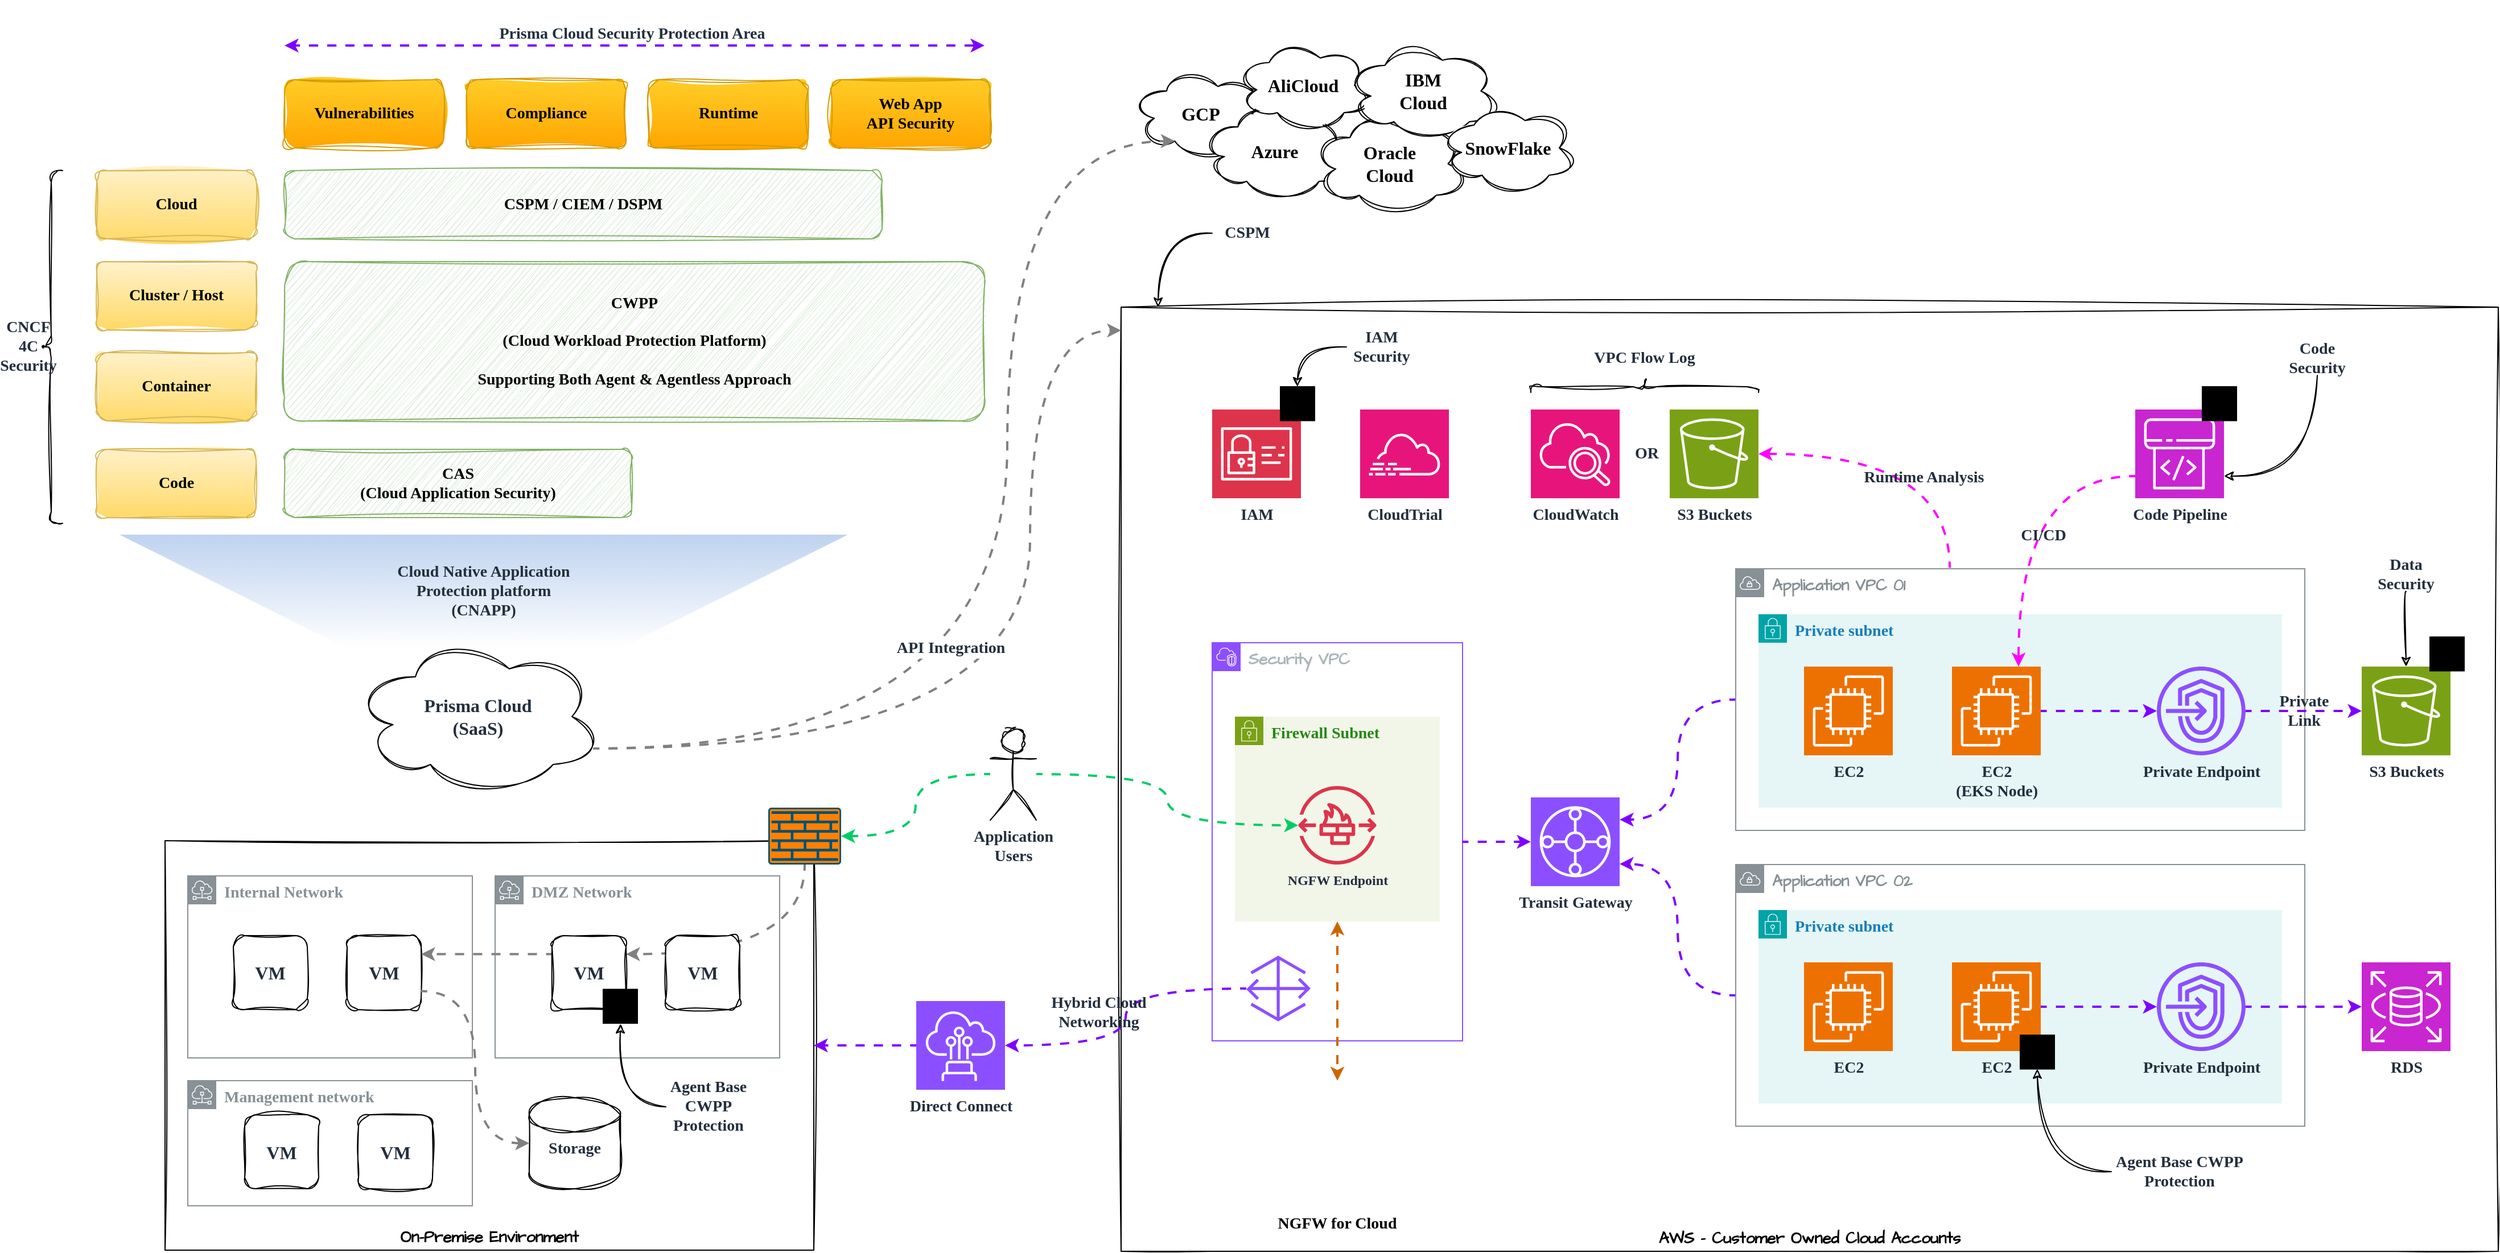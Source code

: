 <mxfile version="24.2.5" type="device" pages="2">
  <diagram name="Basic" id="rJtAdyn2ItCwGOce5TL7">
    <mxGraphModel dx="2941" dy="2340" grid="1" gridSize="10" guides="1" tooltips="1" connect="1" arrows="1" fold="1" page="1" pageScale="1" pageWidth="850" pageHeight="1100" math="0" shadow="0">
      <root>
        <mxCell id="0" />
        <mxCell id="1" parent="0" />
        <mxCell id="UUSq_2UDcAGou4G-HE2J-80" value="&lt;span style=&quot;color: rgb(35, 47, 62); font-family: &amp;quot;Gloria Hallelujah&amp;quot;; font-size: 14px; font-style: normal; font-variant-ligatures: normal; font-variant-caps: normal; letter-spacing: normal; orphans: 2; text-align: center; text-indent: 0px; text-transform: none; widows: 2; word-spacing: 0px; -webkit-text-stroke-width: 0px; white-space: nowrap; text-decoration-thickness: initial; text-decoration-style: initial; text-decoration-color: initial; float: none; display: inline !important;&quot;&gt;Cloud Native Application&lt;/span&gt;&lt;div style=&quot;forced-color-adjust: none; color: rgb(35, 47, 62); font-family: &amp;quot;Gloria Hallelujah&amp;quot;; font-size: 14px; font-style: normal; font-variant-ligatures: normal; font-variant-caps: normal; letter-spacing: normal; orphans: 2; text-align: center; text-indent: 0px; text-transform: none; widows: 2; word-spacing: 0px; -webkit-text-stroke-width: 0px; white-space: nowrap; text-decoration-thickness: initial; text-decoration-style: initial; text-decoration-color: initial;&quot;&gt;Protection platform&lt;/div&gt;&lt;div style=&quot;forced-color-adjust: none; color: rgb(35, 47, 62); font-family: &amp;quot;Gloria Hallelujah&amp;quot;; font-size: 14px; font-style: normal; font-variant-ligatures: normal; font-variant-caps: normal; letter-spacing: normal; orphans: 2; text-align: center; text-indent: 0px; text-transform: none; widows: 2; word-spacing: 0px; -webkit-text-stroke-width: 0px; white-space: nowrap; text-decoration-thickness: initial; text-decoration-style: initial; text-decoration-color: initial;&quot;&gt;(CNAPP)&lt;/div&gt;" style="shape=trapezoid;perimeter=trapezoidPerimeter;whiteSpace=wrap;html=1;fixedSize=1;rounded=0;dashed=0;strokeColor=none;align=center;verticalAlign=middle;fontFamily=Gloria Hallelujah;fontSource=https%3A%2F%2Ffonts.googleapis.com%2Fcss%3Ffamily%3DGloria%2BHallelujah;fontSize=14;fontStyle=1;labelBackgroundColor=none;fillColor=#FFFFFF;flipV=1;gradientColor=#7ea6e0;size=200;opacity=50;" parent="1" vertex="1">
          <mxGeometry x="-720" y="390" width="640" height="100" as="geometry" />
        </mxCell>
        <mxCell id="UUSq_2UDcAGou4G-HE2J-1" value="AWS - Customer Owned Cloud Accounts" style="rounded=0;whiteSpace=wrap;html=1;sketch=1;hachureGap=4;jiggle=2;curveFitting=1;fontFamily=Architects Daughter;fontSource=https%3A%2F%2Ffonts.googleapis.com%2Fcss%3Ffamily%3DArchitects%2BDaughter;verticalAlign=bottom;fontSize=14;fontStyle=1;labelBackgroundColor=none;" parent="1" vertex="1">
          <mxGeometry x="160" y="190" width="1210" height="830" as="geometry" />
        </mxCell>
        <mxCell id="UUSq_2UDcAGou4G-HE2J-2" value="" style="shape=image;verticalLabelPosition=bottom;labelBackgroundColor=none;verticalAlign=top;aspect=fixed;imageAspect=0;image=https://zeevector.com/wp-content/uploads/Aws-Logo-PNG-White.png;fontStyle=1" parent="1" vertex="1">
          <mxGeometry x="160" y="190" width="65.21" height="41" as="geometry" />
        </mxCell>
        <mxCell id="UUSq_2UDcAGou4G-HE2J-4" value="IAM" style="sketch=0;points=[[0,0,0],[0.25,0,0],[0.5,0,0],[0.75,0,0],[1,0,0],[0,1,0],[0.25,1,0],[0.5,1,0],[0.75,1,0],[1,1,0],[0,0.25,0],[0,0.5,0],[0,0.75,0],[1,0.25,0],[1,0.5,0],[1,0.75,0]];outlineConnect=0;fontColor=#232F3E;fillColor=#DD344C;strokeColor=#ffffff;dashed=0;verticalLabelPosition=bottom;verticalAlign=top;align=center;html=1;fontSize=14;fontStyle=1;aspect=fixed;shape=mxgraph.aws4.resourceIcon;resIcon=mxgraph.aws4.identity_and_access_management;hachureGap=4;jiggle=2;curveFitting=1;fontFamily=Gloria Hallelujah;fontSource=https%3A%2F%2Ffonts.googleapis.com%2Fcss%3Ffamily%3DGloria%2BHallelujah;labelBackgroundColor=none;" parent="1" vertex="1">
          <mxGeometry x="240" y="280" width="78" height="78" as="geometry" />
        </mxCell>
        <mxCell id="UUSq_2UDcAGou4G-HE2J-5" value="Security VPC" style="points=[[0,0],[0.25,0],[0.5,0],[0.75,0],[1,0],[1,0.25],[1,0.5],[1,0.75],[1,1],[0.75,1],[0.5,1],[0.25,1],[0,1],[0,0.75],[0,0.5],[0,0.25]];outlineConnect=0;gradientColor=none;html=1;whiteSpace=wrap;fontSize=14;fontStyle=1;container=1;pointerEvents=0;collapsible=0;recursiveResize=0;shape=mxgraph.aws4.group;grIcon=mxgraph.aws4.group_vpc2;strokeColor=#8C4FFF;fillColor=none;verticalAlign=top;align=left;spacingLeft=30;fontColor=#AAB7B8;dashed=0;sketch=0;hachureGap=4;jiggle=2;curveFitting=1;fontFamily=Architects Daughter;fontSource=https%3A%2F%2Ffonts.googleapis.com%2Fcss%3Ffamily%3DArchitects%2BDaughter;labelBackgroundColor=none;" parent="1" vertex="1">
          <mxGeometry x="240" y="485" width="220" height="350" as="geometry" />
        </mxCell>
        <mxCell id="UUSq_2UDcAGou4G-HE2J-6" value="Transit Gateway" style="sketch=0;points=[[0,0,0],[0.25,0,0],[0.5,0,0],[0.75,0,0],[1,0,0],[0,1,0],[0.25,1,0],[0.5,1,0],[0.75,1,0],[1,1,0],[0,0.25,0],[0,0.5,0],[0,0.75,0],[1,0.25,0],[1,0.5,0],[1,0.75,0]];outlineConnect=0;fontColor=#232F3E;fillColor=#8C4FFF;strokeColor=#ffffff;dashed=0;verticalLabelPosition=bottom;verticalAlign=top;align=center;html=1;fontSize=14;fontStyle=1;aspect=fixed;shape=mxgraph.aws4.resourceIcon;resIcon=mxgraph.aws4.transit_gateway;hachureGap=4;jiggle=2;curveFitting=1;fontFamily=Gloria Hallelujah;fontSource=https%3A%2F%2Ffonts.googleapis.com%2Fcss%3Ffamily%3DGloria%2BHallelujah;labelBackgroundColor=none;" parent="1" vertex="1">
          <mxGeometry x="520" y="621" width="78" height="78" as="geometry" />
        </mxCell>
        <mxCell id="UUSq_2UDcAGou4G-HE2J-7" style="edgeStyle=orthogonalEdgeStyle;rounded=0;hachureGap=4;orthogonalLoop=1;jettySize=auto;html=1;exitX=1;exitY=0.5;exitDx=0;exitDy=0;entryX=0;entryY=0.5;entryDx=0;entryDy=0;entryPerimeter=0;fontFamily=Architects Daughter;fontSource=https%3A%2F%2Ffonts.googleapis.com%2Fcss%3Ffamily%3DArchitects%2BDaughter;fontSize=15;fontColor=#232F3E;fontStyle=1;curved=1;flowAnimation=1;strokeWidth=2;strokeColor=#7F00FF;labelBackgroundColor=none;" parent="1" source="UUSq_2UDcAGou4G-HE2J-5" target="UUSq_2UDcAGou4G-HE2J-6" edge="1">
          <mxGeometry relative="1" as="geometry" />
        </mxCell>
        <mxCell id="UUSq_2UDcAGou4G-HE2J-8" value="On-Premise Environment" style="rounded=0;whiteSpace=wrap;html=1;sketch=1;hachureGap=4;jiggle=2;curveFitting=1;fontFamily=Architects Daughter;fontSource=https%3A%2F%2Ffonts.googleapis.com%2Fcss%3Ffamily%3DArchitects%2BDaughter;fontSize=14;verticalAlign=bottom;fontStyle=1;labelBackgroundColor=none;" parent="1" vertex="1">
          <mxGeometry x="-680" y="659" width="570" height="360" as="geometry" />
        </mxCell>
        <mxCell id="UUSq_2UDcAGou4G-HE2J-14" style="edgeStyle=orthogonalEdgeStyle;curved=1;rounded=0;hachureGap=4;orthogonalLoop=1;jettySize=auto;html=1;strokeColor=#7F00FF;strokeWidth=2;align=center;verticalAlign=middle;fontFamily=Architects Daughter;fontSource=https%3A%2F%2Ffonts.googleapis.com%2Fcss%3Ffamily%3DArchitects%2BDaughter;fontSize=15;fontColor=#232F3E;fontStyle=1;labelBackgroundColor=none;endArrow=classic;flowAnimation=1;entryX=1;entryY=0.25;entryDx=0;entryDy=0;entryPerimeter=0;" parent="1" source="UUSq_2UDcAGou4G-HE2J-9" target="UUSq_2UDcAGou4G-HE2J-6" edge="1">
          <mxGeometry relative="1" as="geometry" />
        </mxCell>
        <mxCell id="UUSq_2UDcAGou4G-HE2J-9" value="Application VPC 01" style="sketch=0;outlineConnect=0;gradientColor=none;html=1;whiteSpace=wrap;fontSize=14;fontStyle=1;shape=mxgraph.aws4.group;grIcon=mxgraph.aws4.group_vpc;strokeColor=#879196;fillColor=none;verticalAlign=top;align=left;spacingLeft=30;fontColor=#879196;dashed=0;hachureGap=4;jiggle=2;curveFitting=1;fontFamily=Architects Daughter;fontSource=https%3A%2F%2Ffonts.googleapis.com%2Fcss%3Ffamily%3DArchitects%2BDaughter;labelBackgroundColor=none;" parent="1" vertex="1">
          <mxGeometry x="700" y="420" width="500" height="230" as="geometry" />
        </mxCell>
        <mxCell id="UUSq_2UDcAGou4G-HE2J-15" style="edgeStyle=orthogonalEdgeStyle;curved=1;rounded=0;hachureGap=4;orthogonalLoop=1;jettySize=auto;html=1;entryX=1;entryY=0.75;entryDx=0;entryDy=0;entryPerimeter=0;strokeColor=#7F00FF;strokeWidth=2;align=center;verticalAlign=middle;fontFamily=Architects Daughter;fontSource=https%3A%2F%2Ffonts.googleapis.com%2Fcss%3Ffamily%3DArchitects%2BDaughter;fontSize=15;fontColor=#232F3E;fontStyle=1;labelBackgroundColor=none;endArrow=classic;flowAnimation=1;" parent="1" source="UUSq_2UDcAGou4G-HE2J-23" target="UUSq_2UDcAGou4G-HE2J-6" edge="1">
          <mxGeometry relative="1" as="geometry">
            <mxPoint x="770" y="795.0" as="sourcePoint" />
          </mxGeometry>
        </mxCell>
        <mxCell id="UUSq_2UDcAGou4G-HE2J-16" value="NGFW for Cloud" style="shape=image;verticalLabelPosition=bottom;labelBackgroundColor=none;verticalAlign=top;aspect=fixed;imageAspect=0;image=https://www.paloaltonetworks.com/content/dam/pan/en_US/includes/igw/cloud-ngfw/assets/images/overview/circle-logo-1.png;fontSize=14;fontFamily=Gloria Hallelujah;fontSource=https%3A%2F%2Ffonts.googleapis.com%2Fcss%3Ffamily%3DGloria%2BHallelujah;fontStyle=1" parent="1" vertex="1">
          <mxGeometry x="294.77" y="870" width="110.47" height="110" as="geometry" />
        </mxCell>
        <mxCell id="UUSq_2UDcAGou4G-HE2J-21" value="Private subnet" style="points=[[0,0],[0.25,0],[0.5,0],[0.75,0],[1,0],[1,0.25],[1,0.5],[1,0.75],[1,1],[0.75,1],[0.5,1],[0.25,1],[0,1],[0,0.75],[0,0.5],[0,0.25]];outlineConnect=0;gradientColor=none;html=1;whiteSpace=wrap;fontSize=14;fontStyle=1;container=1;pointerEvents=0;collapsible=0;recursiveResize=0;shape=mxgraph.aws4.group;grIcon=mxgraph.aws4.group_security_group;grStroke=0;strokeColor=#00A4A6;fillColor=#E6F6F7;verticalAlign=top;align=left;spacingLeft=30;fontColor=#147EBA;dashed=0;sketch=0;fontFamily=Gloria Hallelujah;fontSource=https%3A%2F%2Ffonts.googleapis.com%2Fcss%3Ffamily%3DGloria%2BHallelujah;labelBackgroundColor=none;" parent="1" vertex="1">
          <mxGeometry x="720" y="460" width="460" height="170" as="geometry" />
        </mxCell>
        <mxCell id="UUSq_2UDcAGou4G-HE2J-17" value="EC2" style="sketch=0;points=[[0,0,0],[0.25,0,0],[0.5,0,0],[0.75,0,0],[1,0,0],[0,1,0],[0.25,1,0],[0.5,1,0],[0.75,1,0],[1,1,0],[0,0.25,0],[0,0.5,0],[0,0.75,0],[1,0.25,0],[1,0.5,0],[1,0.75,0]];outlineConnect=0;fontColor=#232F3E;fillColor=#ED7100;strokeColor=#ffffff;dashed=0;verticalLabelPosition=bottom;verticalAlign=top;align=center;html=1;fontSize=14;fontStyle=1;aspect=fixed;shape=mxgraph.aws4.resourceIcon;resIcon=mxgraph.aws4.ec2;fontFamily=Gloria Hallelujah;fontSource=https%3A%2F%2Ffonts.googleapis.com%2Fcss%3Ffamily%3DGloria%2BHallelujah;labelBackgroundColor=none;" parent="UUSq_2UDcAGou4G-HE2J-21" vertex="1">
          <mxGeometry x="40" y="46" width="78" height="78" as="geometry" />
        </mxCell>
        <mxCell id="UUSq_2UDcAGou4G-HE2J-34" style="edgeStyle=orthogonalEdgeStyle;curved=1;rounded=0;hachureGap=4;orthogonalLoop=1;jettySize=auto;html=1;exitX=1;exitY=0.5;exitDx=0;exitDy=0;exitPerimeter=0;strokeColor=#7F00FF;strokeWidth=2;align=center;verticalAlign=middle;fontFamily=Gloria Hallelujah;fontSource=https%3A%2F%2Ffonts.googleapis.com%2Fcss%3Ffamily%3DGloria%2BHallelujah;fontSize=14;fontColor=#232F3E;fontStyle=1;labelBackgroundColor=none;endArrow=classic;flowAnimation=1;" parent="UUSq_2UDcAGou4G-HE2J-21" source="UUSq_2UDcAGou4G-HE2J-18" target="UUSq_2UDcAGou4G-HE2J-22" edge="1">
          <mxGeometry relative="1" as="geometry" />
        </mxCell>
        <mxCell id="UUSq_2UDcAGou4G-HE2J-18" value="EC2&lt;br&gt;(EKS Node)" style="sketch=0;points=[[0,0,0],[0.25,0,0],[0.5,0,0],[0.75,0,0],[1,0,0],[0,1,0],[0.25,1,0],[0.5,1,0],[0.75,1,0],[1,1,0],[0,0.25,0],[0,0.5,0],[0,0.75,0],[1,0.25,0],[1,0.5,0],[1,0.75,0]];outlineConnect=0;fontColor=#232F3E;fillColor=#ED7100;strokeColor=#ffffff;dashed=0;verticalLabelPosition=bottom;verticalAlign=top;align=center;html=1;fontSize=14;fontStyle=1;aspect=fixed;shape=mxgraph.aws4.resourceIcon;resIcon=mxgraph.aws4.ec2;fontFamily=Gloria Hallelujah;fontSource=https%3A%2F%2Ffonts.googleapis.com%2Fcss%3Ffamily%3DGloria%2BHallelujah;labelBackgroundColor=none;" parent="UUSq_2UDcAGou4G-HE2J-21" vertex="1">
          <mxGeometry x="170" y="46" width="78" height="78" as="geometry" />
        </mxCell>
        <mxCell id="UUSq_2UDcAGou4G-HE2J-22" value="Private Endpoint" style="sketch=0;outlineConnect=0;fontColor=#232F3E;gradientColor=none;fillColor=#8C4FFF;strokeColor=none;dashed=0;verticalLabelPosition=bottom;verticalAlign=top;align=center;html=1;fontSize=14;fontStyle=1;aspect=fixed;pointerEvents=1;shape=mxgraph.aws4.endpoints;fontFamily=Gloria Hallelujah;fontSource=https%3A%2F%2Ffonts.googleapis.com%2Fcss%3Ffamily%3DGloria%2BHallelujah;labelBackgroundColor=none;" parent="UUSq_2UDcAGou4G-HE2J-21" vertex="1">
          <mxGeometry x="350" y="46" width="78" height="78" as="geometry" />
        </mxCell>
        <mxCell id="UUSq_2UDcAGou4G-HE2J-23" value="Application VPC 02" style="sketch=0;outlineConnect=0;gradientColor=none;html=1;whiteSpace=wrap;fontSize=14;fontStyle=1;shape=mxgraph.aws4.group;grIcon=mxgraph.aws4.group_vpc;strokeColor=#879196;fillColor=none;verticalAlign=top;align=left;spacingLeft=30;fontColor=#879196;dashed=0;hachureGap=4;jiggle=2;curveFitting=1;fontFamily=Architects Daughter;fontSource=https%3A%2F%2Ffonts.googleapis.com%2Fcss%3Ffamily%3DArchitects%2BDaughter;labelBackgroundColor=none;" parent="1" vertex="1">
          <mxGeometry x="700" y="680" width="500" height="230" as="geometry" />
        </mxCell>
        <mxCell id="UUSq_2UDcAGou4G-HE2J-24" value="Private subnet" style="points=[[0,0],[0.25,0],[0.5,0],[0.75,0],[1,0],[1,0.25],[1,0.5],[1,0.75],[1,1],[0.75,1],[0.5,1],[0.25,1],[0,1],[0,0.75],[0,0.5],[0,0.25]];outlineConnect=0;gradientColor=none;html=1;whiteSpace=wrap;fontSize=14;fontStyle=1;container=1;pointerEvents=0;collapsible=0;recursiveResize=0;shape=mxgraph.aws4.group;grIcon=mxgraph.aws4.group_security_group;grStroke=0;strokeColor=#00A4A6;fillColor=#E6F6F7;verticalAlign=top;align=left;spacingLeft=30;fontColor=#147EBA;dashed=0;sketch=0;fontFamily=Gloria Hallelujah;fontSource=https%3A%2F%2Ffonts.googleapis.com%2Fcss%3Ffamily%3DGloria%2BHallelujah;labelBackgroundColor=none;" parent="1" vertex="1">
          <mxGeometry x="720" y="720" width="460" height="170" as="geometry" />
        </mxCell>
        <mxCell id="UUSq_2UDcAGou4G-HE2J-25" value="EC2" style="sketch=0;points=[[0,0,0],[0.25,0,0],[0.5,0,0],[0.75,0,0],[1,0,0],[0,1,0],[0.25,1,0],[0.5,1,0],[0.75,1,0],[1,1,0],[0,0.25,0],[0,0.5,0],[0,0.75,0],[1,0.25,0],[1,0.5,0],[1,0.75,0]];outlineConnect=0;fontColor=#232F3E;fillColor=#ED7100;strokeColor=#ffffff;dashed=0;verticalLabelPosition=bottom;verticalAlign=top;align=center;html=1;fontSize=14;fontStyle=1;aspect=fixed;shape=mxgraph.aws4.resourceIcon;resIcon=mxgraph.aws4.ec2;fontFamily=Gloria Hallelujah;fontSource=https%3A%2F%2Ffonts.googleapis.com%2Fcss%3Ffamily%3DGloria%2BHallelujah;labelBackgroundColor=none;" parent="UUSq_2UDcAGou4G-HE2J-24" vertex="1">
          <mxGeometry x="40" y="46" width="78" height="78" as="geometry" />
        </mxCell>
        <mxCell id="UUSq_2UDcAGou4G-HE2J-37" style="edgeStyle=orthogonalEdgeStyle;curved=1;rounded=0;hachureGap=4;orthogonalLoop=1;jettySize=auto;html=1;exitX=1;exitY=0.5;exitDx=0;exitDy=0;exitPerimeter=0;strokeColor=#7F00FF;strokeWidth=2;align=center;verticalAlign=middle;fontFamily=Gloria Hallelujah;fontSource=https%3A%2F%2Ffonts.googleapis.com%2Fcss%3Ffamily%3DGloria%2BHallelujah;fontSize=14;fontColor=#232F3E;fontStyle=1;labelBackgroundColor=none;endArrow=classic;flowAnimation=1;" parent="UUSq_2UDcAGou4G-HE2J-24" source="UUSq_2UDcAGou4G-HE2J-26" target="UUSq_2UDcAGou4G-HE2J-27" edge="1">
          <mxGeometry relative="1" as="geometry" />
        </mxCell>
        <mxCell id="UUSq_2UDcAGou4G-HE2J-26" value="EC2" style="sketch=0;points=[[0,0,0],[0.25,0,0],[0.5,0,0],[0.75,0,0],[1,0,0],[0,1,0],[0.25,1,0],[0.5,1,0],[0.75,1,0],[1,1,0],[0,0.25,0],[0,0.5,0],[0,0.75,0],[1,0.25,0],[1,0.5,0],[1,0.75,0]];outlineConnect=0;fontColor=#232F3E;fillColor=#ED7100;strokeColor=#ffffff;dashed=0;verticalLabelPosition=bottom;verticalAlign=top;align=center;html=1;fontSize=14;fontStyle=1;aspect=fixed;shape=mxgraph.aws4.resourceIcon;resIcon=mxgraph.aws4.ec2;fontFamily=Gloria Hallelujah;fontSource=https%3A%2F%2Ffonts.googleapis.com%2Fcss%3Ffamily%3DGloria%2BHallelujah;labelBackgroundColor=none;" parent="UUSq_2UDcAGou4G-HE2J-24" vertex="1">
          <mxGeometry x="170" y="46" width="78" height="78" as="geometry" />
        </mxCell>
        <mxCell id="UUSq_2UDcAGou4G-HE2J-27" value="Private Endpoint" style="sketch=0;outlineConnect=0;fontColor=#232F3E;gradientColor=none;fillColor=#8C4FFF;strokeColor=none;dashed=0;verticalLabelPosition=bottom;verticalAlign=top;align=center;html=1;fontSize=14;fontStyle=1;aspect=fixed;pointerEvents=1;shape=mxgraph.aws4.endpoints;fontFamily=Gloria Hallelujah;fontSource=https%3A%2F%2Ffonts.googleapis.com%2Fcss%3Ffamily%3DGloria%2BHallelujah;labelBackgroundColor=none;" parent="UUSq_2UDcAGou4G-HE2J-24" vertex="1">
          <mxGeometry x="350" y="46" width="78" height="78" as="geometry" />
        </mxCell>
        <mxCell id="UUSq_2UDcAGou4G-HE2J-96" value="" style="group;fontStyle=1;labelBackgroundColor=none;" parent="UUSq_2UDcAGou4G-HE2J-24" vertex="1" connectable="0">
          <mxGeometry x="230" y="110" width="30" height="30.5" as="geometry" />
        </mxCell>
        <mxCell id="UUSq_2UDcAGou4G-HE2J-97" value="" style="rounded=0;whiteSpace=wrap;html=1;dashed=0;strokeColor=#000000;align=center;verticalAlign=middle;fontFamily=Gloria Hallelujah;fontSource=https%3A%2F%2Ffonts.googleapis.com%2Fcss%3Ffamily%3DGloria%2BHallelujah;fontSize=14;fontColor=#232F3E;fontStyle=1;labelBackgroundColor=none;fillColor=#000000;" parent="UUSq_2UDcAGou4G-HE2J-96" vertex="1">
          <mxGeometry width="30" height="29.737" as="geometry" />
        </mxCell>
        <mxCell id="UUSq_2UDcAGou4G-HE2J-98" value="" style="shape=image;imageAspect=0;aspect=fixed;verticalLabelPosition=bottom;verticalAlign=top;rounded=1;dashed=0;sketch=1;jiggle=2;curveFitting=1;strokeColor=#000000;align=center;fontFamily=Gloria Hallelujah;fontSource=https%3A%2F%2Ffonts.googleapis.com%2Fcss%3Ffamily%3DGloria%2BHallelujah;fontSize=14;fontColor=#232F3E;fontStyle=1;labelBackgroundColor=none;fillColor=none;image=https://images.crunchbase.com/image/upload/c_pad,f_auto,q_auto:eco,dpr_1/rfuwf3yqq2cermkmrej6;" parent="UUSq_2UDcAGou4G-HE2J-96" vertex="1">
          <mxGeometry x="3.48" width="23.025" height="30" as="geometry" />
        </mxCell>
        <mxCell id="UUSq_2UDcAGou4G-HE2J-28" value="Firewall Subnet" style="points=[[0,0],[0.25,0],[0.5,0],[0.75,0],[1,0],[1,0.25],[1,0.5],[1,0.75],[1,1],[0.75,1],[0.5,1],[0.25,1],[0,1],[0,0.75],[0,0.5],[0,0.25]];outlineConnect=0;gradientColor=none;html=1;whiteSpace=wrap;fontSize=14;fontStyle=1;container=1;pointerEvents=0;collapsible=0;recursiveResize=0;shape=mxgraph.aws4.group;grIcon=mxgraph.aws4.group_security_group;grStroke=0;strokeColor=#7AA116;fillColor=#F2F6E8;verticalAlign=top;align=left;spacingLeft=30;fontColor=#248814;dashed=0;sketch=0;fontFamily=Gloria Hallelujah;fontSource=https%3A%2F%2Ffonts.googleapis.com%2Fcss%3Ffamily%3DGloria%2BHallelujah;labelBackgroundColor=none;" parent="1" vertex="1">
          <mxGeometry x="260" y="550" width="180" height="180" as="geometry" />
        </mxCell>
        <mxCell id="UUSq_2UDcAGou4G-HE2J-31" value="NGFW Endpoint" style="sketch=0;outlineConnect=0;fontColor=#232F3E;gradientColor=none;fillColor=#DD344C;strokeColor=none;dashed=0;verticalLabelPosition=bottom;verticalAlign=top;align=center;html=1;fontSize=12;fontStyle=1;aspect=fixed;pointerEvents=1;shape=mxgraph.aws4.network_firewall_endpoints;jiggle=2;curveFitting=1;fontFamily=Gloria Hallelujah;fontSource=https://fonts.googleapis.com/css?family=Gloria+Hallelujah;labelBackgroundColor=none;" parent="UUSq_2UDcAGou4G-HE2J-28" vertex="1">
          <mxGeometry x="55.51" y="61" width="69" height="69" as="geometry" />
        </mxCell>
        <mxCell id="UUSq_2UDcAGou4G-HE2J-32" style="edgeStyle=orthogonalEdgeStyle;curved=1;rounded=0;hachureGap=4;orthogonalLoop=1;jettySize=auto;html=1;strokeColor=#CC6600;strokeWidth=2;align=center;verticalAlign=middle;fontFamily=Gloria Hallelujah;fontSource=https%3A%2F%2Ffonts.googleapis.com%2Fcss%3Ffamily%3DGloria%2BHallelujah;fontSize=14;fontColor=#232F3E;fontStyle=1;labelBackgroundColor=none;endArrow=classic;flowAnimation=1;startArrow=classic;startFill=1;" parent="1" target="UUSq_2UDcAGou4G-HE2J-16" edge="1">
          <mxGeometry relative="1" as="geometry">
            <mxPoint x="350" y="730" as="sourcePoint" />
            <Array as="points">
              <mxPoint x="350" y="730" />
              <mxPoint x="350" y="730" />
            </Array>
          </mxGeometry>
        </mxCell>
        <mxCell id="UUSq_2UDcAGou4G-HE2J-33" value="S3 Buckets" style="sketch=0;points=[[0,0,0],[0.25,0,0],[0.5,0,0],[0.75,0,0],[1,0,0],[0,1,0],[0.25,1,0],[0.5,1,0],[0.75,1,0],[1,1,0],[0,0.25,0],[0,0.5,0],[0,0.75,0],[1,0.25,0],[1,0.5,0],[1,0.75,0]];outlineConnect=0;fontColor=#232F3E;fillColor=#7AA116;strokeColor=#ffffff;dashed=0;verticalLabelPosition=bottom;verticalAlign=top;align=center;html=1;fontSize=14;fontStyle=1;aspect=fixed;shape=mxgraph.aws4.resourceIcon;resIcon=mxgraph.aws4.s3;fontFamily=Gloria Hallelujah;fontSource=https%3A%2F%2Ffonts.googleapis.com%2Fcss%3Ffamily%3DGloria%2BHallelujah;labelBackgroundColor=none;" parent="1" vertex="1">
          <mxGeometry x="1250" y="506" width="78" height="78" as="geometry" />
        </mxCell>
        <mxCell id="UUSq_2UDcAGou4G-HE2J-35" value="Private&lt;div&gt;Link&lt;/div&gt;" style="edgeStyle=orthogonalEdgeStyle;curved=1;rounded=0;hachureGap=4;orthogonalLoop=1;jettySize=auto;html=1;entryX=0;entryY=0.5;entryDx=0;entryDy=0;entryPerimeter=0;strokeColor=#7F00FF;strokeWidth=2;align=center;verticalAlign=middle;fontFamily=Gloria Hallelujah;fontSource=https%3A%2F%2Ffonts.googleapis.com%2Fcss%3Ffamily%3DGloria%2BHallelujah;fontSize=14;fontColor=#232F3E;fontStyle=1;labelBackgroundColor=none;endArrow=classic;flowAnimation=1;" parent="1" source="UUSq_2UDcAGou4G-HE2J-22" target="UUSq_2UDcAGou4G-HE2J-33" edge="1">
          <mxGeometry relative="1" as="geometry" />
        </mxCell>
        <mxCell id="UUSq_2UDcAGou4G-HE2J-36" value="RDS" style="sketch=0;points=[[0,0,0],[0.25,0,0],[0.5,0,0],[0.75,0,0],[1,0,0],[0,1,0],[0.25,1,0],[0.5,1,0],[0.75,1,0],[1,1,0],[0,0.25,0],[0,0.5,0],[0,0.75,0],[1,0.25,0],[1,0.5,0],[1,0.75,0]];outlineConnect=0;fontColor=#232F3E;fillColor=#C925D1;strokeColor=#ffffff;dashed=0;verticalLabelPosition=bottom;verticalAlign=top;align=center;html=1;fontSize=14;fontStyle=1;aspect=fixed;shape=mxgraph.aws4.resourceIcon;resIcon=mxgraph.aws4.rds;fontFamily=Gloria Hallelujah;fontSource=https%3A%2F%2Ffonts.googleapis.com%2Fcss%3Ffamily%3DGloria%2BHallelujah;labelBackgroundColor=none;" parent="1" vertex="1">
          <mxGeometry x="1250" y="766" width="78" height="78" as="geometry" />
        </mxCell>
        <mxCell id="UUSq_2UDcAGou4G-HE2J-38" style="edgeStyle=orthogonalEdgeStyle;curved=1;rounded=0;hachureGap=4;orthogonalLoop=1;jettySize=auto;html=1;entryX=0;entryY=0.5;entryDx=0;entryDy=0;entryPerimeter=0;strokeColor=#7F00FF;strokeWidth=2;align=center;verticalAlign=middle;fontFamily=Gloria Hallelujah;fontSource=https%3A%2F%2Ffonts.googleapis.com%2Fcss%3Ffamily%3DGloria%2BHallelujah;fontSize=14;fontColor=#232F3E;fontStyle=1;labelBackgroundColor=none;endArrow=classic;flowAnimation=1;" parent="1" source="UUSq_2UDcAGou4G-HE2J-27" target="UUSq_2UDcAGou4G-HE2J-36" edge="1">
          <mxGeometry relative="1" as="geometry" />
        </mxCell>
        <mxCell id="UUSq_2UDcAGou4G-HE2J-40" value="CloudTrial" style="sketch=0;points=[[0,0,0],[0.25,0,0],[0.5,0,0],[0.75,0,0],[1,0,0],[0,1,0],[0.25,1,0],[0.5,1,0],[0.75,1,0],[1,1,0],[0,0.25,0],[0,0.5,0],[0,0.75,0],[1,0.25,0],[1,0.5,0],[1,0.75,0]];points=[[0,0,0],[0.25,0,0],[0.5,0,0],[0.75,0,0],[1,0,0],[0,1,0],[0.25,1,0],[0.5,1,0],[0.75,1,0],[1,1,0],[0,0.25,0],[0,0.5,0],[0,0.75,0],[1,0.25,0],[1,0.5,0],[1,0.75,0]];outlineConnect=0;fontColor=#232F3E;fillColor=#E7157B;strokeColor=#ffffff;dashed=0;verticalLabelPosition=bottom;verticalAlign=top;align=center;html=1;fontSize=14;fontStyle=1;aspect=fixed;shape=mxgraph.aws4.resourceIcon;resIcon=mxgraph.aws4.cloudtrail;fontFamily=Gloria Hallelujah;fontSource=https%3A%2F%2Ffonts.googleapis.com%2Fcss%3Ffamily%3DGloria%2BHallelujah;labelBackgroundColor=none;" parent="1" vertex="1">
          <mxGeometry x="370" y="280" width="78" height="78" as="geometry" />
        </mxCell>
        <mxCell id="UUSq_2UDcAGou4G-HE2J-41" value="S3 Buckets&lt;div&gt;&lt;br&gt;&lt;/div&gt;" style="sketch=0;points=[[0,0,0],[0.25,0,0],[0.5,0,0],[0.75,0,0],[1,0,0],[0,1,0],[0.25,1,0],[0.5,1,0],[0.75,1,0],[1,1,0],[0,0.25,0],[0,0.5,0],[0,0.75,0],[1,0.25,0],[1,0.5,0],[1,0.75,0]];outlineConnect=0;fontColor=#232F3E;fillColor=#7AA116;strokeColor=#ffffff;dashed=0;verticalLabelPosition=bottom;verticalAlign=top;align=center;html=1;fontSize=14;fontStyle=1;aspect=fixed;shape=mxgraph.aws4.resourceIcon;resIcon=mxgraph.aws4.s3;fontFamily=Gloria Hallelujah;fontSource=https%3A%2F%2Ffonts.googleapis.com%2Fcss%3Ffamily%3DGloria%2BHallelujah;labelBackgroundColor=none;" parent="1" vertex="1">
          <mxGeometry x="642" y="280" width="78" height="78" as="geometry" />
        </mxCell>
        <mxCell id="UUSq_2UDcAGou4G-HE2J-42" value="Runtime Analysis" style="edgeStyle=orthogonalEdgeStyle;curved=1;rounded=0;hachureGap=4;orthogonalLoop=1;jettySize=auto;html=1;entryX=1;entryY=0.5;entryDx=0;entryDy=0;entryPerimeter=0;strokeColor=#FF00FF;strokeWidth=2;align=center;verticalAlign=middle;fontFamily=Gloria Hallelujah;fontSource=https%3A%2F%2Ffonts.googleapis.com%2Fcss%3Ffamily%3DGloria%2BHallelujah;fontSize=14;fontColor=#232F3E;fontStyle=1;labelBackgroundColor=none;endArrow=classic;flowAnimation=1;exitX=0.376;exitY=-0.004;exitDx=0;exitDy=0;exitPerimeter=0;" parent="1" source="UUSq_2UDcAGou4G-HE2J-9" target="UUSq_2UDcAGou4G-HE2J-41" edge="1">
          <mxGeometry x="-0.083" y="21" relative="1" as="geometry">
            <mxPoint as="offset" />
          </mxGeometry>
        </mxCell>
        <mxCell id="UUSq_2UDcAGou4G-HE2J-43" value="CloudWatch&lt;div style=&quot;font-size: 14px;&quot;&gt;&lt;br style=&quot;font-size: 14px;&quot;&gt;&lt;/div&gt;" style="sketch=0;points=[[0,0,0],[0.25,0,0],[0.5,0,0],[0.75,0,0],[1,0,0],[0,1,0],[0.25,1,0],[0.5,1,0],[0.75,1,0],[1,1,0],[0,0.25,0],[0,0.5,0],[0,0.75,0],[1,0.25,0],[1,0.5,0],[1,0.75,0]];points=[[0,0,0],[0.25,0,0],[0.5,0,0],[0.75,0,0],[1,0,0],[0,1,0],[0.25,1,0],[0.5,1,0],[0.75,1,0],[1,1,0],[0,0.25,0],[0,0.5,0],[0,0.75,0],[1,0.25,0],[1,0.5,0],[1,0.75,0]];outlineConnect=0;fontColor=#232F3E;fillColor=#E7157B;strokeColor=#ffffff;dashed=0;verticalLabelPosition=bottom;verticalAlign=top;align=center;html=1;fontSize=14;fontStyle=1;aspect=fixed;shape=mxgraph.aws4.resourceIcon;resIcon=mxgraph.aws4.cloudwatch_2;fontFamily=Gloria Hallelujah;fontSource=https%3A%2F%2Ffonts.googleapis.com%2Fcss%3Ffamily%3DGloria%2BHallelujah;labelBackgroundColor=none;" parent="1" vertex="1">
          <mxGeometry x="520" y="280" width="78" height="78" as="geometry" />
        </mxCell>
        <mxCell id="UUSq_2UDcAGou4G-HE2J-45" value="" style="shape=curlyBracket;whiteSpace=wrap;html=1;rounded=1;labelPosition=left;verticalLabelPosition=middle;align=right;verticalAlign=middle;dashed=0;sketch=1;strokeColor=#000000;fontFamily=Gloria Hallelujah;fontSource=https%3A%2F%2Ffonts.googleapis.com%2Fcss%3Ffamily%3DGloria%2BHallelujah;fontSize=14;fontColor=#000000;fontStyle=1;labelBackgroundColor=none;fillColor=#ED7100;rotation=90;curveFitting=1;jiggle=2;" parent="1" vertex="1">
          <mxGeometry x="615" y="160" width="10" height="200" as="geometry" />
        </mxCell>
        <mxCell id="UUSq_2UDcAGou4G-HE2J-46" value="VPC Flow Log" style="text;html=1;align=center;verticalAlign=middle;whiteSpace=wrap;rounded=0;fontFamily=Gloria Hallelujah;fontSource=https%3A%2F%2Ffonts.googleapis.com%2Fcss%3Ffamily%3DGloria%2BHallelujah;fontSize=14;fontColor=#232F3E;fontStyle=1;labelBackgroundColor=none;" parent="1" vertex="1">
          <mxGeometry x="570" y="220" width="100" height="30" as="geometry" />
        </mxCell>
        <mxCell id="UUSq_2UDcAGou4G-HE2J-47" value="OR" style="text;html=1;align=center;verticalAlign=middle;whiteSpace=wrap;rounded=0;fontFamily=Gloria Hallelujah;fontSource=https%3A%2F%2Ffonts.googleapis.com%2Fcss%3Ffamily%3DGloria%2BHallelujah;fontSize=14;fontColor=#232F3E;fontStyle=1;labelBackgroundColor=none;" parent="1" vertex="1">
          <mxGeometry x="602" y="304" width="40" height="30" as="geometry" />
        </mxCell>
        <mxCell id="UUSq_2UDcAGou4G-HE2J-51" style="edgeStyle=orthogonalEdgeStyle;curved=1;rounded=0;hachureGap=4;orthogonalLoop=1;jettySize=auto;html=1;exitX=0;exitY=0.5;exitDx=0;exitDy=0;exitPerimeter=0;strokeColor=#7F00FF;strokeWidth=2;align=center;verticalAlign=middle;fontFamily=Gloria Hallelujah;fontSource=https%3A%2F%2Ffonts.googleapis.com%2Fcss%3Ffamily%3DGloria%2BHallelujah;fontSize=14;fontColor=#232F3E;fontStyle=1;labelBackgroundColor=none;endArrow=classic;flowAnimation=1;" parent="1" source="UUSq_2UDcAGou4G-HE2J-48" target="UUSq_2UDcAGou4G-HE2J-8" edge="1">
          <mxGeometry relative="1" as="geometry" />
        </mxCell>
        <mxCell id="UUSq_2UDcAGou4G-HE2J-48" value="Direct Connect" style="sketch=0;points=[[0,0,0],[0.25,0,0],[0.5,0,0],[0.75,0,0],[1,0,0],[0,1,0],[0.25,1,0],[0.5,1,0],[0.75,1,0],[1,1,0],[0,0.25,0],[0,0.5,0],[0,0.75,0],[1,0.25,0],[1,0.5,0],[1,0.75,0]];outlineConnect=0;fontColor=#232F3E;fillColor=#8C4FFF;strokeColor=#ffffff;dashed=0;verticalLabelPosition=bottom;verticalAlign=top;align=center;html=1;fontSize=14;fontStyle=1;aspect=fixed;shape=mxgraph.aws4.resourceIcon;resIcon=mxgraph.aws4.direct_connect;fontFamily=Gloria Hallelujah;fontSource=https%3A%2F%2Ffonts.googleapis.com%2Fcss%3Ffamily%3DGloria%2BHallelujah;labelBackgroundColor=none;" parent="1" vertex="1">
          <mxGeometry x="-20" y="800" width="78" height="78" as="geometry" />
        </mxCell>
        <mxCell id="UUSq_2UDcAGou4G-HE2J-49" value="" style="sketch=0;outlineConnect=0;fontColor=#232F3E;gradientColor=none;fillColor=#8C4FFF;strokeColor=none;dashed=0;verticalLabelPosition=bottom;verticalAlign=top;align=center;html=1;fontSize=12;fontStyle=1;aspect=fixed;pointerEvents=1;shape=mxgraph.aws4.gateway;fontFamily=Gloria Hallelujah;fontSource=https%3A%2F%2Ffonts.googleapis.com%2Fcss%3Ffamily%3DGloria%2BHallelujah;labelBackgroundColor=none;" parent="1" vertex="1">
          <mxGeometry x="270" y="760" width="56.51" height="58" as="geometry" />
        </mxCell>
        <mxCell id="UUSq_2UDcAGou4G-HE2J-50" value="Hybrid Cloud&lt;div&gt;Networking&lt;/div&gt;" style="edgeStyle=orthogonalEdgeStyle;curved=1;rounded=0;hachureGap=4;orthogonalLoop=1;jettySize=auto;html=1;entryX=1;entryY=0.5;entryDx=0;entryDy=0;entryPerimeter=0;strokeColor=#7F00FF;strokeWidth=2;align=center;verticalAlign=middle;fontFamily=Gloria Hallelujah;fontSource=https%3A%2F%2Ffonts.googleapis.com%2Fcss%3Ffamily%3DGloria%2BHallelujah;fontSize=14;fontColor=#232F3E;fontStyle=1;labelBackgroundColor=none;endArrow=classic;flowAnimation=1;" parent="1" source="UUSq_2UDcAGou4G-HE2J-49" target="UUSq_2UDcAGou4G-HE2J-48" edge="1">
          <mxGeometry x="-0.031" y="-24" relative="1" as="geometry">
            <mxPoint as="offset" />
          </mxGeometry>
        </mxCell>
        <mxCell id="UUSq_2UDcAGou4G-HE2J-85" style="edgeStyle=orthogonalEdgeStyle;curved=1;rounded=0;hachureGap=4;orthogonalLoop=1;jettySize=auto;html=1;exitX=0.5;exitY=1;exitDx=0;exitDy=0;exitPerimeter=0;entryX=1;entryY=0.25;entryDx=0;entryDy=0;strokeColor=#808080;strokeWidth=2;align=center;verticalAlign=middle;fontFamily=Gloria Hallelujah;fontSource=https%3A%2F%2Ffonts.googleapis.com%2Fcss%3Ffamily%3DGloria%2BHallelujah;fontSize=14;fontColor=#232F3E;fontStyle=1;labelBackgroundColor=none;endArrow=classic;flowAnimation=1;" parent="1" source="UUSq_2UDcAGou4G-HE2J-52" target="UUSq_2UDcAGou4G-HE2J-63" edge="1">
          <mxGeometry relative="1" as="geometry" />
        </mxCell>
        <mxCell id="UUSq_2UDcAGou4G-HE2J-52" value="" style="sketch=0;points=[[0.015,0.015,0],[0.985,0.015,0],[0.985,0.985,0],[0.015,0.985,0],[0.25,0,0],[0.5,0,0],[0.75,0,0],[1,0.25,0],[1,0.5,0],[1,0.75,0],[0.75,1,0],[0.5,1,0],[0.25,1,0],[0,0.75,0],[0,0.5,0],[0,0.25,0]];verticalLabelPosition=bottom;html=1;verticalAlign=top;aspect=fixed;align=center;pointerEvents=1;shape=mxgraph.cisco19.rect;prIcon=firewall;fillColor=#FF8000;strokeColor=#005073;dashed=0;fontFamily=Gloria Hallelujah;fontSource=https%3A%2F%2Ffonts.googleapis.com%2Fcss%3Ffamily%3DGloria%2BHallelujah;fontSize=14;fontColor=#232F3E;fontStyle=1;labelBackgroundColor=none;" parent="1" vertex="1">
          <mxGeometry x="-150" y="630" width="64" height="50" as="geometry" />
        </mxCell>
        <mxCell id="UUSq_2UDcAGou4G-HE2J-53" value="Internal Network" style="sketch=0;outlineConnect=0;gradientColor=none;html=1;whiteSpace=wrap;fontSize=14;fontStyle=1;shape=mxgraph.aws4.group;grIcon=mxgraph.aws4.group_subnet;strokeColor=#879196;fillColor=none;verticalAlign=top;align=left;spacingLeft=30;fontColor=#879196;dashed=0;fontFamily=Gloria Hallelujah;fontSource=https%3A%2F%2Ffonts.googleapis.com%2Fcss%3Ffamily%3DGloria%2BHallelujah;labelBackgroundColor=none;" parent="1" vertex="1">
          <mxGeometry x="-660" y="690" width="250" height="160" as="geometry" />
        </mxCell>
        <mxCell id="UUSq_2UDcAGou4G-HE2J-54" value="DMZ Network" style="sketch=0;outlineConnect=0;gradientColor=none;html=1;whiteSpace=wrap;fontSize=14;fontStyle=1;shape=mxgraph.aws4.group;grIcon=mxgraph.aws4.group_subnet;strokeColor=#879196;fillColor=none;verticalAlign=top;align=left;spacingLeft=30;fontColor=#879196;dashed=0;fontFamily=Gloria Hallelujah;fontSource=https%3A%2F%2Ffonts.googleapis.com%2Fcss%3Ffamily%3DGloria%2BHallelujah;labelBackgroundColor=none;" parent="1" vertex="1">
          <mxGeometry x="-390" y="690" width="250" height="160" as="geometry" />
        </mxCell>
        <mxCell id="UUSq_2UDcAGou4G-HE2J-55" value="Management network" style="sketch=0;outlineConnect=0;gradientColor=none;html=1;whiteSpace=wrap;fontSize=14;fontStyle=1;shape=mxgraph.aws4.group;grIcon=mxgraph.aws4.group_subnet;strokeColor=#879196;fillColor=none;verticalAlign=top;align=left;spacingLeft=30;fontColor=#879196;dashed=0;fontFamily=Gloria Hallelujah;fontSource=https%3A%2F%2Ffonts.googleapis.com%2Fcss%3Ffamily%3DGloria%2BHallelujah;labelBackgroundColor=none;" parent="1" vertex="1">
          <mxGeometry x="-660" y="870" width="250" height="110" as="geometry" />
        </mxCell>
        <mxCell id="UUSq_2UDcAGou4G-HE2J-56" value="Storage" style="shape=cylinder3;whiteSpace=wrap;html=1;boundedLbl=1;backgroundOutline=1;size=15;dashed=0;sketch=1;strokeColor=#000000;align=center;verticalAlign=top;fontFamily=Gloria Hallelujah;fontSource=https%3A%2F%2Ffonts.googleapis.com%2Fcss%3Ffamily%3DGloria%2BHallelujah;fontSize=14;fontColor=#232F3E;fontStyle=1;labelBackgroundColor=none;fillColor=none;curveFitting=1;jiggle=2;" parent="1" vertex="1">
          <mxGeometry x="-360" y="885" width="80" height="80" as="geometry" />
        </mxCell>
        <mxCell id="UUSq_2UDcAGou4G-HE2J-57" value="VM" style="whiteSpace=wrap;html=1;aspect=fixed;dashed=0;sketch=1;strokeColor=#000000;align=center;verticalAlign=middle;fontFamily=Gloria Hallelujah;fontSource=https%3A%2F%2Ffonts.googleapis.com%2Fcss%3Ffamily%3DGloria%2BHallelujah;fontSize=16;fontColor=#232F3E;fontStyle=1;labelBackgroundColor=none;fillColor=default;curveFitting=1;jiggle=2;rounded=1;" parent="1" vertex="1">
          <mxGeometry x="-620" y="742.5" width="65" height="65" as="geometry" />
        </mxCell>
        <mxCell id="UUSq_2UDcAGou4G-HE2J-58" value="VM" style="whiteSpace=wrap;html=1;aspect=fixed;dashed=0;sketch=1;strokeColor=#000000;align=center;verticalAlign=middle;fontFamily=Gloria Hallelujah;fontSource=https%3A%2F%2Ffonts.googleapis.com%2Fcss%3Ffamily%3DGloria%2BHallelujah;fontSize=16;fontColor=#232F3E;fontStyle=1;labelBackgroundColor=none;fillColor=default;curveFitting=1;jiggle=2;rounded=1;" parent="1" vertex="1">
          <mxGeometry x="-520" y="742.5" width="65" height="65" as="geometry" />
        </mxCell>
        <mxCell id="UUSq_2UDcAGou4G-HE2J-59" value="VM" style="whiteSpace=wrap;html=1;aspect=fixed;dashed=0;sketch=1;strokeColor=#000000;align=center;verticalAlign=middle;fontFamily=Gloria Hallelujah;fontSource=https%3A%2F%2Ffonts.googleapis.com%2Fcss%3Ffamily%3DGloria%2BHallelujah;fontSize=16;fontColor=#232F3E;fontStyle=1;labelBackgroundColor=none;fillColor=default;curveFitting=1;jiggle=2;rounded=1;" parent="1" vertex="1">
          <mxGeometry x="-610" y="900" width="65" height="65" as="geometry" />
        </mxCell>
        <mxCell id="UUSq_2UDcAGou4G-HE2J-60" value="VM" style="whiteSpace=wrap;html=1;aspect=fixed;dashed=0;sketch=1;strokeColor=#000000;align=center;verticalAlign=middle;fontFamily=Gloria Hallelujah;fontSource=https%3A%2F%2Ffonts.googleapis.com%2Fcss%3Ffamily%3DGloria%2BHallelujah;fontSize=16;fontColor=#232F3E;fontStyle=1;labelBackgroundColor=none;fillColor=default;curveFitting=1;jiggle=2;rounded=1;" parent="1" vertex="1">
          <mxGeometry x="-510" y="900" width="65" height="65" as="geometry" />
        </mxCell>
        <mxCell id="UUSq_2UDcAGou4G-HE2J-86" style="edgeStyle=orthogonalEdgeStyle;curved=1;rounded=0;hachureGap=4;orthogonalLoop=1;jettySize=auto;html=1;exitX=0;exitY=0.25;exitDx=0;exitDy=0;entryX=1;entryY=0.25;entryDx=0;entryDy=0;strokeColor=#808080;strokeWidth=2;align=center;verticalAlign=middle;fontFamily=Gloria Hallelujah;fontSource=https%3A%2F%2Ffonts.googleapis.com%2Fcss%3Ffamily%3DGloria%2BHallelujah;fontSize=14;fontColor=#232F3E;fontStyle=1;labelBackgroundColor=none;endArrow=classic;flowAnimation=1;" parent="1" source="UUSq_2UDcAGou4G-HE2J-63" target="UUSq_2UDcAGou4G-HE2J-58" edge="1">
          <mxGeometry relative="1" as="geometry" />
        </mxCell>
        <mxCell id="UUSq_2UDcAGou4G-HE2J-63" value="VM" style="whiteSpace=wrap;html=1;aspect=fixed;dashed=0;sketch=1;strokeColor=#000000;align=center;verticalAlign=middle;fontFamily=Gloria Hallelujah;fontSource=https%3A%2F%2Ffonts.googleapis.com%2Fcss%3Ffamily%3DGloria%2BHallelujah;fontSize=16;fontColor=#232F3E;fontStyle=1;labelBackgroundColor=none;fillColor=default;curveFitting=1;jiggle=2;rounded=1;" parent="1" vertex="1">
          <mxGeometry x="-340" y="742.5" width="65" height="65" as="geometry" />
        </mxCell>
        <mxCell id="UUSq_2UDcAGou4G-HE2J-64" value="VM" style="whiteSpace=wrap;html=1;aspect=fixed;dashed=0;sketch=1;strokeColor=#000000;align=center;verticalAlign=middle;fontFamily=Gloria Hallelujah;fontSource=https%3A%2F%2Ffonts.googleapis.com%2Fcss%3Ffamily%3DGloria%2BHallelujah;fontSize=16;fontColor=#232F3E;fontStyle=1;labelBackgroundColor=none;fillColor=default;curveFitting=1;jiggle=2;rounded=1;" parent="1" vertex="1">
          <mxGeometry x="-240" y="742.5" width="65" height="65" as="geometry" />
        </mxCell>
        <mxCell id="UUSq_2UDcAGou4G-HE2J-66" value="Prisma Cloud&lt;br&gt;(SaaS)" style="ellipse;shape=cloud;whiteSpace=wrap;html=1;rounded=1;dashed=0;sketch=1;jiggle=2;curveFitting=1;strokeColor=#000000;align=center;verticalAlign=middle;fontFamily=Gloria Hallelujah;fontSource=https%3A%2F%2Ffonts.googleapis.com%2Fcss%3Ffamily%3DGloria%2BHallelujah;fontSize=16;fontColor=#232F3E;fontStyle=1;labelBackgroundColor=none;fillColor=none;" parent="1" vertex="1">
          <mxGeometry x="-515" y="480" width="220" height="140" as="geometry" />
        </mxCell>
        <mxCell id="UUSq_2UDcAGou4G-HE2J-67" value="" style="shape=image;imageAspect=0;aspect=fixed;verticalLabelPosition=bottom;verticalAlign=top;rounded=1;dashed=0;sketch=1;jiggle=2;curveFitting=1;strokeColor=#000000;align=center;fontFamily=Gloria Hallelujah;fontSource=https%3A%2F%2Ffonts.googleapis.com%2Fcss%3Ffamily%3DGloria%2BHallelujah;fontSize=14;fontColor=#232F3E;fontStyle=1;labelBackgroundColor=none;fillColor=none;image=https://images.crunchbase.com/image/upload/c_pad,f_auto,q_auto:eco,dpr_1/rfuwf3yqq2cermkmrej6;" parent="1" vertex="1">
          <mxGeometry x="-520" y="460" width="69.06" height="90" as="geometry" />
        </mxCell>
        <mxCell id="UUSq_2UDcAGou4G-HE2J-69" value="Vulnerabilities" style="rounded=1;whiteSpace=wrap;html=1;dashed=0;sketch=1;jiggle=2;curveFitting=1;strokeColor=#d79b00;align=center;verticalAlign=middle;fontFamily=Gloria Hallelujah;fontSource=https%3A%2F%2Ffonts.googleapis.com%2Fcss%3Ffamily%3DGloria%2BHallelujah;fontSize=14;fontStyle=1;labelBackgroundColor=none;fillColor=#ffcd28;gradientColor=#ffa500;" parent="1" vertex="1">
          <mxGeometry x="-575" y="-10" width="140" height="60" as="geometry" />
        </mxCell>
        <mxCell id="UUSq_2UDcAGou4G-HE2J-70" value="Compliance" style="rounded=1;whiteSpace=wrap;html=1;dashed=0;sketch=1;jiggle=2;curveFitting=1;strokeColor=#d79b00;align=center;verticalAlign=middle;fontFamily=Gloria Hallelujah;fontSource=https%3A%2F%2Ffonts.googleapis.com%2Fcss%3Ffamily%3DGloria%2BHallelujah;fontSize=14;fontStyle=1;labelBackgroundColor=none;fillColor=#ffcd28;gradientColor=#ffa500;" parent="1" vertex="1">
          <mxGeometry x="-415" y="-10" width="140" height="60" as="geometry" />
        </mxCell>
        <mxCell id="UUSq_2UDcAGou4G-HE2J-71" value="Runtime" style="rounded=1;whiteSpace=wrap;html=1;dashed=0;sketch=1;jiggle=2;curveFitting=1;strokeColor=#d79b00;align=center;verticalAlign=middle;fontFamily=Gloria Hallelujah;fontSource=https%3A%2F%2Ffonts.googleapis.com%2Fcss%3Ffamily%3DGloria%2BHallelujah;fontSize=14;fontStyle=1;labelBackgroundColor=none;fillColor=#ffcd28;gradientColor=#ffa500;" parent="1" vertex="1">
          <mxGeometry x="-255" y="-10" width="140" height="60" as="geometry" />
        </mxCell>
        <mxCell id="UUSq_2UDcAGou4G-HE2J-72" value="Web App&lt;div&gt;API Security&lt;/div&gt;" style="rounded=1;whiteSpace=wrap;html=1;dashed=0;sketch=1;jiggle=2;curveFitting=1;strokeColor=#d79b00;align=center;verticalAlign=middle;fontFamily=Gloria Hallelujah;fontSource=https%3A%2F%2Ffonts.googleapis.com%2Fcss%3Ffamily%3DGloria%2BHallelujah;fontSize=14;fontStyle=1;labelBackgroundColor=none;fillColor=#ffcd28;gradientColor=#ffa500;" parent="1" vertex="1">
          <mxGeometry x="-95" y="-10" width="140" height="60" as="geometry" />
        </mxCell>
        <mxCell id="UUSq_2UDcAGou4G-HE2J-73" value="Cloud" style="rounded=1;whiteSpace=wrap;html=1;dashed=0;sketch=1;jiggle=2;curveFitting=1;strokeColor=#d6b656;align=center;verticalAlign=middle;fontFamily=Gloria Hallelujah;fontSource=https%3A%2F%2Ffonts.googleapis.com%2Fcss%3Ffamily%3DGloria%2BHallelujah;fontSize=14;fontStyle=1;labelBackgroundColor=none;fillColor=#fff2cc;gradientColor=#ffd966;" parent="1" vertex="1">
          <mxGeometry x="-740" y="70" width="140" height="60" as="geometry" />
        </mxCell>
        <mxCell id="UUSq_2UDcAGou4G-HE2J-74" value="Cluster / Host" style="rounded=1;whiteSpace=wrap;html=1;dashed=0;sketch=1;jiggle=2;curveFitting=1;strokeColor=#d6b656;align=center;verticalAlign=middle;fontFamily=Gloria Hallelujah;fontSource=https%3A%2F%2Ffonts.googleapis.com%2Fcss%3Ffamily%3DGloria%2BHallelujah;fontSize=14;fontStyle=1;labelBackgroundColor=none;fillColor=#fff2cc;gradientColor=#ffd966;" parent="1" vertex="1">
          <mxGeometry x="-740" y="150" width="140" height="60" as="geometry" />
        </mxCell>
        <mxCell id="UUSq_2UDcAGou4G-HE2J-75" value="Container" style="rounded=1;whiteSpace=wrap;html=1;dashed=0;sketch=1;jiggle=2;curveFitting=1;strokeColor=#d6b656;align=center;verticalAlign=middle;fontFamily=Gloria Hallelujah;fontSource=https%3A%2F%2Ffonts.googleapis.com%2Fcss%3Ffamily%3DGloria%2BHallelujah;fontSize=14;fontStyle=1;labelBackgroundColor=none;fillColor=#fff2cc;gradientColor=#ffd966;" parent="1" vertex="1">
          <mxGeometry x="-740" y="230" width="140" height="60" as="geometry" />
        </mxCell>
        <mxCell id="UUSq_2UDcAGou4G-HE2J-76" value="Code" style="rounded=1;whiteSpace=wrap;html=1;dashed=0;sketch=1;jiggle=2;curveFitting=1;strokeColor=#d6b656;align=center;verticalAlign=middle;fontFamily=Gloria Hallelujah;fontSource=https%3A%2F%2Ffonts.googleapis.com%2Fcss%3Ffamily%3DGloria%2BHallelujah;fontSize=14;fontStyle=1;labelBackgroundColor=none;fillColor=#fff2cc;gradientColor=#ffd966;" parent="1" vertex="1">
          <mxGeometry x="-740" y="315" width="140" height="60" as="geometry" />
        </mxCell>
        <mxCell id="UUSq_2UDcAGou4G-HE2J-77" value="&lt;div&gt;CSPM / CIEM / DSPM&lt;br&gt;&lt;/div&gt;" style="rounded=1;whiteSpace=wrap;html=1;dashed=0;sketch=1;jiggle=2;curveFitting=1;strokeColor=#82b366;align=center;verticalAlign=middle;fontFamily=Gloria Hallelujah;fontSource=https%3A%2F%2Ffonts.googleapis.com%2Fcss%3Ffamily%3DGloria%2BHallelujah;fontSize=14;fontStyle=1;labelBackgroundColor=none;fillColor=#d5e8d4;" parent="1" vertex="1">
          <mxGeometry x="-575" y="70" width="525" height="60" as="geometry" />
        </mxCell>
        <mxCell id="UUSq_2UDcAGou4G-HE2J-78" value="CWPP&lt;br&gt;&lt;br&gt;(Cloud Workload Protection Platform)&lt;br&gt;&lt;div&gt;&lt;br&gt;&lt;/div&gt;&lt;div&gt;Supporting Both Agent &amp;amp; Agentless Approach&lt;/div&gt;" style="rounded=1;whiteSpace=wrap;html=1;dashed=0;sketch=1;jiggle=2;curveFitting=1;strokeColor=#82b366;align=center;verticalAlign=middle;fontFamily=Gloria Hallelujah;fontSource=https%3A%2F%2Ffonts.googleapis.com%2Fcss%3Ffamily%3DGloria%2BHallelujah;fontSize=14;fontStyle=1;labelBackgroundColor=none;fillColor=#d5e8d4;" parent="1" vertex="1">
          <mxGeometry x="-575" y="150" width="615" height="140" as="geometry" />
        </mxCell>
        <mxCell id="UUSq_2UDcAGou4G-HE2J-79" value="&lt;div&gt;CAS&lt;br&gt;&lt;/div&gt;&lt;div&gt;(Cloud Application Security)&lt;/div&gt;" style="rounded=1;whiteSpace=wrap;html=1;dashed=0;sketch=1;jiggle=2;curveFitting=1;strokeColor=#82b366;align=center;verticalAlign=middle;fontFamily=Gloria Hallelujah;fontSource=https%3A%2F%2Ffonts.googleapis.com%2Fcss%3Ffamily%3DGloria%2BHallelujah;fontSize=14;fontStyle=1;labelBackgroundColor=none;fillColor=#d5e8d4;" parent="1" vertex="1">
          <mxGeometry x="-575" y="315" width="305" height="60" as="geometry" />
        </mxCell>
        <mxCell id="UUSq_2UDcAGou4G-HE2J-81" value="CNCF&lt;div&gt;4C&lt;/div&gt;&lt;div&gt;Security&lt;/div&gt;" style="shape=curlyBracket;whiteSpace=wrap;html=1;rounded=1;labelPosition=left;verticalLabelPosition=middle;align=center;verticalAlign=middle;dashed=0;sketch=1;jiggle=2;curveFitting=1;strokeColor=#000000;fontFamily=Gloria Hallelujah;fontSource=https%3A%2F%2Ffonts.googleapis.com%2Fcss%3Ffamily%3DGloria%2BHallelujah;fontSize=14;fontColor=#232F3E;fontStyle=1;labelBackgroundColor=none;fillColor=none;" parent="1" vertex="1">
          <mxGeometry x="-790" y="70" width="20" height="310" as="geometry" />
        </mxCell>
        <mxCell id="UUSq_2UDcAGou4G-HE2J-82" value="Prisma Cloud Security Protection Area" style="endArrow=classic;startArrow=classic;html=1;rounded=0;hachureGap=4;strokeColor=#7F00FF;strokeWidth=2;align=center;verticalAlign=middle;fontFamily=Gloria Hallelujah;fontSource=https%3A%2F%2Ffonts.googleapis.com%2Fcss%3Ffamily%3DGloria%2BHallelujah;fontSize=14;fontColor=#232F3E;fontStyle=1;labelBackgroundColor=none;edgeStyle=orthogonalEdgeStyle;flowAnimation=1;curved=1;" parent="1" edge="1">
          <mxGeometry x="-0.008" y="10" width="50" height="50" relative="1" as="geometry">
            <mxPoint x="-575" y="-40" as="sourcePoint" />
            <mxPoint x="40" y="-40" as="targetPoint" />
            <mxPoint as="offset" />
          </mxGeometry>
        </mxCell>
        <mxCell id="UUSq_2UDcAGou4G-HE2J-83" value="" style="shape=image;imageAspect=0;aspect=fixed;verticalLabelPosition=bottom;verticalAlign=top;rounded=1;dashed=0;sketch=1;jiggle=2;curveFitting=1;strokeColor=#000000;align=center;fontFamily=Gloria Hallelujah;fontSource=https%3A%2F%2Ffonts.googleapis.com%2Fcss%3Ffamily%3DGloria%2BHallelujah;fontSize=14;fontColor=#232F3E;fontStyle=1;labelBackgroundColor=none;fillColor=none;image=https://images.crunchbase.com/image/upload/c_pad,f_auto,q_auto:eco,dpr_1/rfuwf3yqq2cermkmrej6;" parent="1" vertex="1">
          <mxGeometry x="-441.68" y="-80" width="38.37" height="50" as="geometry" />
        </mxCell>
        <mxCell id="UUSq_2UDcAGou4G-HE2J-87" style="edgeStyle=orthogonalEdgeStyle;curved=1;rounded=0;hachureGap=4;orthogonalLoop=1;jettySize=auto;html=1;exitX=1;exitY=0.75;exitDx=0;exitDy=0;entryX=0;entryY=0.5;entryDx=0;entryDy=0;entryPerimeter=0;strokeColor=#808080;strokeWidth=2;align=center;verticalAlign=middle;fontFamily=Gloria Hallelujah;fontSource=https%3A%2F%2Ffonts.googleapis.com%2Fcss%3Ffamily%3DGloria%2BHallelujah;fontSize=14;fontColor=#232F3E;fontStyle=1;labelBackgroundColor=none;endArrow=classic;flowAnimation=1;" parent="1" source="UUSq_2UDcAGou4G-HE2J-58" target="UUSq_2UDcAGou4G-HE2J-56" edge="1">
          <mxGeometry relative="1" as="geometry" />
        </mxCell>
        <mxCell id="UUSq_2UDcAGou4G-HE2J-90" style="edgeStyle=orthogonalEdgeStyle;curved=1;rounded=0;hachureGap=4;orthogonalLoop=1;jettySize=auto;html=1;strokeColor=#00CC66;strokeWidth=2;align=center;verticalAlign=middle;fontFamily=Gloria Hallelujah;fontSource=https%3A%2F%2Ffonts.googleapis.com%2Fcss%3Ffamily%3DGloria%2BHallelujah;fontSize=14;fontColor=#232F3E;fontStyle=1;labelBackgroundColor=none;endArrow=classic;flowAnimation=1;" parent="1" source="UUSq_2UDcAGou4G-HE2J-88" target="UUSq_2UDcAGou4G-HE2J-31" edge="1">
          <mxGeometry relative="1" as="geometry" />
        </mxCell>
        <mxCell id="UUSq_2UDcAGou4G-HE2J-88" value="Application&lt;div&gt;Users&lt;/div&gt;" style="shape=umlActor;verticalLabelPosition=bottom;verticalAlign=top;html=1;outlineConnect=0;rounded=1;dashed=0;sketch=1;jiggle=2;curveFitting=1;strokeColor=#000000;align=center;fontFamily=Gloria Hallelujah;fontSource=https%3A%2F%2Ffonts.googleapis.com%2Fcss%3Ffamily%3DGloria%2BHallelujah;fontSize=14;fontColor=#232F3E;fontStyle=1;labelBackgroundColor=none;fillColor=none;" parent="1" vertex="1">
          <mxGeometry x="45" y="560" width="40.5" height="81" as="geometry" />
        </mxCell>
        <mxCell id="UUSq_2UDcAGou4G-HE2J-89" style="edgeStyle=orthogonalEdgeStyle;curved=1;rounded=0;hachureGap=4;orthogonalLoop=1;jettySize=auto;html=1;entryX=1;entryY=0.5;entryDx=0;entryDy=0;entryPerimeter=0;strokeColor=#00CC66;strokeWidth=2;align=center;verticalAlign=middle;fontFamily=Gloria Hallelujah;fontSource=https%3A%2F%2Ffonts.googleapis.com%2Fcss%3Ffamily%3DGloria%2BHallelujah;fontSize=14;fontColor=#232F3E;fontStyle=1;labelBackgroundColor=none;endArrow=classic;flowAnimation=1;" parent="1" source="UUSq_2UDcAGou4G-HE2J-88" target="UUSq_2UDcAGou4G-HE2J-52" edge="1">
          <mxGeometry relative="1" as="geometry" />
        </mxCell>
        <mxCell id="UUSq_2UDcAGou4G-HE2J-94" value="" style="group;fontStyle=1;labelBackgroundColor=none;" parent="1" vertex="1" connectable="0">
          <mxGeometry x="-295" y="789.75" width="30" height="30.5" as="geometry" />
        </mxCell>
        <mxCell id="UUSq_2UDcAGou4G-HE2J-92" value="" style="rounded=0;whiteSpace=wrap;html=1;dashed=0;strokeColor=#000000;align=center;verticalAlign=middle;fontFamily=Gloria Hallelujah;fontSource=https%3A%2F%2Ffonts.googleapis.com%2Fcss%3Ffamily%3DGloria%2BHallelujah;fontSize=14;fontColor=#232F3E;fontStyle=1;labelBackgroundColor=none;fillColor=#000000;" parent="UUSq_2UDcAGou4G-HE2J-94" vertex="1">
          <mxGeometry width="30" height="29.737" as="geometry" />
        </mxCell>
        <mxCell id="UUSq_2UDcAGou4G-HE2J-91" value="" style="shape=image;imageAspect=0;aspect=fixed;verticalLabelPosition=bottom;verticalAlign=top;rounded=1;dashed=0;sketch=1;jiggle=2;curveFitting=1;strokeColor=#000000;align=center;fontFamily=Gloria Hallelujah;fontSource=https%3A%2F%2Ffonts.googleapis.com%2Fcss%3Ffamily%3DGloria%2BHallelujah;fontSize=14;fontColor=#232F3E;fontStyle=1;labelBackgroundColor=none;fillColor=none;image=https://images.crunchbase.com/image/upload/c_pad,f_auto,q_auto:eco,dpr_1/rfuwf3yqq2cermkmrej6;" parent="UUSq_2UDcAGou4G-HE2J-94" vertex="1">
          <mxGeometry x="3.48" width="23.025" height="30" as="geometry" />
        </mxCell>
        <mxCell id="UUSq_2UDcAGou4G-HE2J-100" style="edgeStyle=orthogonalEdgeStyle;curved=1;rounded=0;hachureGap=4;orthogonalLoop=1;jettySize=auto;html=1;exitX=0;exitY=0.5;exitDx=0;exitDy=0;entryX=0.5;entryY=1;entryDx=0;entryDy=0;strokeColor=#000000;strokeWidth=1;align=center;verticalAlign=middle;fontFamily=Gloria Hallelujah;fontSource=https%3A%2F%2Ffonts.googleapis.com%2Fcss%3Ffamily%3DGloria%2BHallelujah;fontSize=14;fontColor=#232F3E;fontStyle=1;labelBackgroundColor=none;endArrow=classic;flowAnimation=0;sketch=1;curveFitting=1;jiggle=2;" parent="1" source="UUSq_2UDcAGou4G-HE2J-99" target="UUSq_2UDcAGou4G-HE2J-97" edge="1">
          <mxGeometry relative="1" as="geometry" />
        </mxCell>
        <mxCell id="UUSq_2UDcAGou4G-HE2J-99" value="Agent Base CWPP Protection" style="text;html=1;align=center;verticalAlign=middle;whiteSpace=wrap;rounded=0;fontFamily=Gloria Hallelujah;fontSource=https%3A%2F%2Ffonts.googleapis.com%2Fcss%3Ffamily%3DGloria%2BHallelujah;fontSize=14;fontColor=#232F3E;fontStyle=1;labelBackgroundColor=none;" parent="1" vertex="1">
          <mxGeometry x="1030" y="935" width="120" height="30" as="geometry" />
        </mxCell>
        <mxCell id="UUSq_2UDcAGou4G-HE2J-101" value="" style="group;fontStyle=1;labelBackgroundColor=none;" parent="1" vertex="1" connectable="0">
          <mxGeometry x="300" y="260" width="30" height="30.5" as="geometry" />
        </mxCell>
        <mxCell id="UUSq_2UDcAGou4G-HE2J-102" value="" style="rounded=0;whiteSpace=wrap;html=1;dashed=0;strokeColor=#000000;align=center;verticalAlign=middle;fontFamily=Gloria Hallelujah;fontSource=https%3A%2F%2Ffonts.googleapis.com%2Fcss%3Ffamily%3DGloria%2BHallelujah;fontSize=14;fontColor=#232F3E;fontStyle=1;labelBackgroundColor=none;fillColor=#000000;" parent="UUSq_2UDcAGou4G-HE2J-101" vertex="1">
          <mxGeometry width="30" height="29.737" as="geometry" />
        </mxCell>
        <mxCell id="UUSq_2UDcAGou4G-HE2J-103" value="" style="shape=image;imageAspect=0;aspect=fixed;verticalLabelPosition=bottom;verticalAlign=top;rounded=1;dashed=0;sketch=1;jiggle=2;curveFitting=1;strokeColor=#000000;align=center;fontFamily=Gloria Hallelujah;fontSource=https%3A%2F%2Ffonts.googleapis.com%2Fcss%3Ffamily%3DGloria%2BHallelujah;fontSize=14;fontColor=#232F3E;fontStyle=1;labelBackgroundColor=none;fillColor=none;image=https://images.crunchbase.com/image/upload/c_pad,f_auto,q_auto:eco,dpr_1/rfuwf3yqq2cermkmrej6;" parent="UUSq_2UDcAGou4G-HE2J-101" vertex="1">
          <mxGeometry x="3.48" width="23.025" height="30" as="geometry" />
        </mxCell>
        <mxCell id="UUSq_2UDcAGou4G-HE2J-105" style="edgeStyle=orthogonalEdgeStyle;curved=1;rounded=0;sketch=1;hachureGap=4;jiggle=2;curveFitting=1;orthogonalLoop=1;jettySize=auto;html=1;entryX=0.5;entryY=0;entryDx=0;entryDy=0;strokeColor=#000000;strokeWidth=1;align=center;verticalAlign=middle;fontFamily=Gloria Hallelujah;fontSource=https%3A%2F%2Ffonts.googleapis.com%2Fcss%3Ffamily%3DGloria%2BHallelujah;fontSize=14;fontColor=#232F3E;fontStyle=1;labelBackgroundColor=none;endArrow=classic;flowAnimation=0;" parent="1" source="UUSq_2UDcAGou4G-HE2J-104" target="UUSq_2UDcAGou4G-HE2J-103" edge="1">
          <mxGeometry relative="1" as="geometry" />
        </mxCell>
        <mxCell id="UUSq_2UDcAGou4G-HE2J-104" value="IAM Security" style="text;html=1;align=center;verticalAlign=middle;whiteSpace=wrap;rounded=0;fontFamily=Gloria Hallelujah;fontSource=https%3A%2F%2Ffonts.googleapis.com%2Fcss%3Ffamily%3DGloria%2BHallelujah;fontSize=14;fontColor=#232F3E;fontStyle=1;labelBackgroundColor=none;" parent="1" vertex="1">
          <mxGeometry x="358" y="210" width="62" height="30" as="geometry" />
        </mxCell>
        <mxCell id="UUSq_2UDcAGou4G-HE2J-107" style="edgeStyle=orthogonalEdgeStyle;curved=1;rounded=0;sketch=1;hachureGap=4;jiggle=2;curveFitting=1;orthogonalLoop=1;jettySize=auto;html=1;entryX=0.5;entryY=0;entryDx=0;entryDy=0;strokeColor=#000000;strokeWidth=1;align=center;verticalAlign=middle;fontFamily=Gloria Hallelujah;fontSource=https%3A%2F%2Ffonts.googleapis.com%2Fcss%3Ffamily%3DGloria%2BHallelujah;fontSize=14;fontColor=#232F3E;fontStyle=1;labelBackgroundColor=none;endArrow=classic;flowAnimation=0;" parent="1" source="UUSq_2UDcAGou4G-HE2J-106" target="UUSq_2UDcAGou4G-HE2J-2" edge="1">
          <mxGeometry relative="1" as="geometry" />
        </mxCell>
        <mxCell id="UUSq_2UDcAGou4G-HE2J-106" value="CSPM" style="text;html=1;align=center;verticalAlign=middle;whiteSpace=wrap;rounded=0;fontFamily=Gloria Hallelujah;fontSource=https%3A%2F%2Ffonts.googleapis.com%2Fcss%3Ffamily%3DGloria%2BHallelujah;fontSize=14;fontColor=#232F3E;fontStyle=1;labelBackgroundColor=none;" parent="1" vertex="1">
          <mxGeometry x="240" y="110" width="62" height="30" as="geometry" />
        </mxCell>
        <mxCell id="UUSq_2UDcAGou4G-HE2J-110" style="edgeStyle=orthogonalEdgeStyle;curved=1;rounded=0;sketch=1;hachureGap=4;jiggle=2;curveFitting=1;orthogonalLoop=1;jettySize=auto;html=1;strokeColor=#000000;strokeWidth=1;align=center;verticalAlign=middle;fontFamily=Gloria Hallelujah;fontSource=https%3A%2F%2Ffonts.googleapis.com%2Fcss%3Ffamily%3DGloria%2BHallelujah;fontSize=14;fontColor=#232F3E;fontStyle=1;labelBackgroundColor=none;endArrow=classic;flowAnimation=0;" parent="1" source="UUSq_2UDcAGou4G-HE2J-109" target="UUSq_2UDcAGou4G-HE2J-33" edge="1">
          <mxGeometry relative="1" as="geometry" />
        </mxCell>
        <mxCell id="UUSq_2UDcAGou4G-HE2J-109" value="Data Security" style="text;html=1;align=center;verticalAlign=middle;whiteSpace=wrap;rounded=0;fontFamily=Gloria Hallelujah;fontSource=https%3A%2F%2Ffonts.googleapis.com%2Fcss%3Ffamily%3DGloria%2BHallelujah;fontSize=14;fontColor=#232F3E;fontStyle=1;labelBackgroundColor=none;" parent="1" vertex="1">
          <mxGeometry x="1258" y="410" width="62" height="30" as="geometry" />
        </mxCell>
        <mxCell id="UUSq_2UDcAGou4G-HE2J-111" value="" style="group;fontStyle=1;labelBackgroundColor=none;" parent="1" vertex="1" connectable="0">
          <mxGeometry x="1310" y="480" width="30" height="30.5" as="geometry" />
        </mxCell>
        <mxCell id="UUSq_2UDcAGou4G-HE2J-112" value="" style="rounded=0;whiteSpace=wrap;html=1;dashed=0;strokeColor=#000000;align=center;verticalAlign=middle;fontFamily=Gloria Hallelujah;fontSource=https%3A%2F%2Ffonts.googleapis.com%2Fcss%3Ffamily%3DGloria%2BHallelujah;fontSize=14;fontColor=#232F3E;fontStyle=1;labelBackgroundColor=none;fillColor=#000000;" parent="UUSq_2UDcAGou4G-HE2J-111" vertex="1">
          <mxGeometry width="30" height="29.737" as="geometry" />
        </mxCell>
        <mxCell id="UUSq_2UDcAGou4G-HE2J-113" value="" style="shape=image;imageAspect=0;aspect=fixed;verticalLabelPosition=bottom;verticalAlign=top;rounded=1;dashed=0;sketch=1;jiggle=2;curveFitting=1;strokeColor=#000000;align=center;fontFamily=Gloria Hallelujah;fontSource=https%3A%2F%2Ffonts.googleapis.com%2Fcss%3Ffamily%3DGloria%2BHallelujah;fontSize=14;fontColor=#232F3E;fontStyle=1;labelBackgroundColor=none;fillColor=none;image=https://images.crunchbase.com/image/upload/c_pad,f_auto,q_auto:eco,dpr_1/rfuwf3yqq2cermkmrej6;" parent="UUSq_2UDcAGou4G-HE2J-111" vertex="1">
          <mxGeometry x="3.48" width="23.025" height="30" as="geometry" />
        </mxCell>
        <mxCell id="UUSq_2UDcAGou4G-HE2J-114" value="Code Pipeline" style="sketch=0;points=[[0,0,0],[0.25,0,0],[0.5,0,0],[0.75,0,0],[1,0,0],[0,1,0],[0.25,1,0],[0.5,1,0],[0.75,1,0],[1,1,0],[0,0.25,0],[0,0.5,0],[0,0.75,0],[1,0.25,0],[1,0.5,0],[1,0.75,0]];outlineConnect=0;fontColor=#232F3E;fillColor=#C925D1;strokeColor=#ffffff;dashed=0;verticalLabelPosition=bottom;verticalAlign=top;align=center;html=1;fontSize=14;fontStyle=1;aspect=fixed;shape=mxgraph.aws4.resourceIcon;resIcon=mxgraph.aws4.codepipeline;rounded=1;jiggle=2;curveFitting=1;fontFamily=Gloria Hallelujah;fontSource=https%3A%2F%2Ffonts.googleapis.com%2Fcss%3Ffamily%3DGloria%2BHallelujah;labelBackgroundColor=none;" parent="1" vertex="1">
          <mxGeometry x="1051" y="280" width="78" height="78" as="geometry" />
        </mxCell>
        <mxCell id="UUSq_2UDcAGou4G-HE2J-116" value="" style="group;fontStyle=1;labelBackgroundColor=none;" parent="1" vertex="1" connectable="0">
          <mxGeometry x="1110" y="260" width="30" height="30.5" as="geometry" />
        </mxCell>
        <mxCell id="UUSq_2UDcAGou4G-HE2J-117" value="" style="rounded=0;whiteSpace=wrap;html=1;dashed=0;strokeColor=#000000;align=center;verticalAlign=middle;fontFamily=Gloria Hallelujah;fontSource=https%3A%2F%2Ffonts.googleapis.com%2Fcss%3Ffamily%3DGloria%2BHallelujah;fontSize=14;fontColor=#232F3E;fontStyle=1;labelBackgroundColor=none;fillColor=#000000;" parent="UUSq_2UDcAGou4G-HE2J-116" vertex="1">
          <mxGeometry width="30" height="29.737" as="geometry" />
        </mxCell>
        <mxCell id="UUSq_2UDcAGou4G-HE2J-118" value="" style="shape=image;imageAspect=0;aspect=fixed;verticalLabelPosition=bottom;verticalAlign=top;rounded=1;dashed=0;sketch=1;jiggle=2;curveFitting=1;strokeColor=#000000;align=center;fontFamily=Gloria Hallelujah;fontSource=https%3A%2F%2Ffonts.googleapis.com%2Fcss%3Ffamily%3DGloria%2BHallelujah;fontSize=14;fontColor=#232F3E;fontStyle=1;labelBackgroundColor=none;fillColor=none;image=https://images.crunchbase.com/image/upload/c_pad,f_auto,q_auto:eco,dpr_1/rfuwf3yqq2cermkmrej6;" parent="UUSq_2UDcAGou4G-HE2J-116" vertex="1">
          <mxGeometry x="3.48" width="23.025" height="30" as="geometry" />
        </mxCell>
        <mxCell id="UUSq_2UDcAGou4G-HE2J-121" style="edgeStyle=orthogonalEdgeStyle;curved=1;rounded=0;sketch=1;hachureGap=4;jiggle=2;curveFitting=1;orthogonalLoop=1;jettySize=auto;html=1;exitX=0.5;exitY=1;exitDx=0;exitDy=0;entryX=1;entryY=0.75;entryDx=0;entryDy=0;strokeColor=#000000;strokeWidth=1;align=center;verticalAlign=middle;fontFamily=Gloria Hallelujah;fontSource=https%3A%2F%2Ffonts.googleapis.com%2Fcss%3Ffamily%3DGloria%2BHallelujah;fontSize=14;fontColor=#232F3E;fontStyle=1;labelBackgroundColor=none;endArrow=classic;flowAnimation=0;entryPerimeter=0;" parent="1" source="UUSq_2UDcAGou4G-HE2J-120" target="UUSq_2UDcAGou4G-HE2J-114" edge="1">
          <mxGeometry relative="1" as="geometry" />
        </mxCell>
        <mxCell id="UUSq_2UDcAGou4G-HE2J-120" value="Code&lt;div&gt;Security&lt;/div&gt;" style="text;html=1;align=center;verticalAlign=middle;whiteSpace=wrap;rounded=0;fontFamily=Gloria Hallelujah;fontSource=https%3A%2F%2Ffonts.googleapis.com%2Fcss%3Ffamily%3DGloria%2BHallelujah;fontSize=14;fontColor=#232F3E;fontStyle=1;labelBackgroundColor=none;" parent="1" vertex="1">
          <mxGeometry x="1180" y="220" width="62" height="30" as="geometry" />
        </mxCell>
        <mxCell id="UUSq_2UDcAGou4G-HE2J-122" value="CI/CD" style="edgeStyle=orthogonalEdgeStyle;curved=1;rounded=0;hachureGap=4;orthogonalLoop=1;jettySize=auto;html=1;exitX=0;exitY=0.75;exitDx=0;exitDy=0;exitPerimeter=0;entryX=0.75;entryY=0;entryDx=0;entryDy=0;entryPerimeter=0;strokeColor=#FF00FF;strokeWidth=2;align=center;verticalAlign=middle;fontFamily=Gloria Hallelujah;fontSource=https%3A%2F%2Ffonts.googleapis.com%2Fcss%3Ffamily%3DGloria%2BHallelujah;fontSize=14;fontColor=#232F3E;fontStyle=1;labelBackgroundColor=none;endArrow=classic;flowAnimation=1;" parent="1" source="UUSq_2UDcAGou4G-HE2J-114" target="UUSq_2UDcAGou4G-HE2J-18" edge="1">
          <mxGeometry x="0.141" y="21" relative="1" as="geometry">
            <mxPoint y="1" as="offset" />
          </mxGeometry>
        </mxCell>
        <mxCell id="UUSq_2UDcAGou4G-HE2J-124" style="edgeStyle=orthogonalEdgeStyle;curved=1;rounded=0;sketch=1;hachureGap=4;jiggle=2;curveFitting=1;orthogonalLoop=1;jettySize=auto;html=1;strokeColor=#000000;strokeWidth=1;align=center;verticalAlign=middle;fontFamily=Gloria Hallelujah;fontSource=https%3A%2F%2Ffonts.googleapis.com%2Fcss%3Ffamily%3DGloria%2BHallelujah;fontSize=14;fontColor=#232F3E;fontStyle=1;labelBackgroundColor=none;endArrow=classic;flowAnimation=0;" parent="1" source="UUSq_2UDcAGou4G-HE2J-123" edge="1">
          <mxGeometry relative="1" as="geometry">
            <mxPoint x="-280" y="820" as="targetPoint" />
          </mxGeometry>
        </mxCell>
        <mxCell id="UUSq_2UDcAGou4G-HE2J-123" value="Agent Base CWPP Protection" style="text;html=1;align=center;verticalAlign=middle;whiteSpace=wrap;rounded=0;fontFamily=Gloria Hallelujah;fontSource=https%3A%2F%2Ffonts.googleapis.com%2Fcss%3Ffamily%3DGloria%2BHallelujah;fontSize=14;fontColor=#232F3E;fontStyle=1;labelBackgroundColor=none;" parent="1" vertex="1">
          <mxGeometry x="-240" y="878" width="75" height="30" as="geometry" />
        </mxCell>
        <mxCell id="u5a6upmUQcXs81g3mwhG-1" value="GCP" style="ellipse;shape=cloud;whiteSpace=wrap;html=1;sketch=1;curveFitting=1;jiggle=2;fontSize=16;fontFamily=Gloria Hallelujah;fontSource=https%3A%2F%2Ffonts.googleapis.com%2Fcss%3Ffamily%3DGloria%2BHallelujah;fontStyle=1" parent="1" vertex="1">
          <mxGeometry x="170" y="-20" width="120" height="80" as="geometry" />
        </mxCell>
        <mxCell id="u5a6upmUQcXs81g3mwhG-2" value="Azure" style="ellipse;shape=cloud;whiteSpace=wrap;html=1;sketch=1;curveFitting=1;jiggle=2;fontSize=16;fontFamily=Gloria Hallelujah;fontSource=https%3A%2F%2Ffonts.googleapis.com%2Fcss%3Ffamily%3DGloria%2BHallelujah;fontStyle=1" parent="1" vertex="1">
          <mxGeometry x="230" y="10" width="130" height="86.67" as="geometry" />
        </mxCell>
        <mxCell id="u5a6upmUQcXs81g3mwhG-3" value="AliCloud" style="ellipse;shape=cloud;whiteSpace=wrap;html=1;sketch=1;curveFitting=1;jiggle=2;fontSize=16;fontFamily=Gloria Hallelujah;fontSource=https%3A%2F%2Ffonts.googleapis.com%2Fcss%3Ffamily%3DGloria%2BHallelujah;fontStyle=1" parent="1" vertex="1">
          <mxGeometry x="260" y="-45" width="120" height="80" as="geometry" />
        </mxCell>
        <mxCell id="u5a6upmUQcXs81g3mwhG-4" value="Oracle&lt;div&gt;Cloud&lt;/div&gt;" style="ellipse;shape=cloud;whiteSpace=wrap;html=1;sketch=1;curveFitting=1;jiggle=2;fontSize=16;fontFamily=Gloria Hallelujah;fontSource=https%3A%2F%2Ffonts.googleapis.com%2Fcss%3Ffamily%3DGloria%2BHallelujah;fontStyle=1" parent="1" vertex="1">
          <mxGeometry x="326.51" y="18" width="138" height="92" as="geometry" />
        </mxCell>
        <mxCell id="u5a6upmUQcXs81g3mwhG-5" value="IBM&lt;div&gt;Cloud&lt;/div&gt;" style="ellipse;shape=cloud;whiteSpace=wrap;html=1;sketch=1;curveFitting=1;jiggle=2;fontSize=16;fontFamily=Gloria Hallelujah;fontSource=https%3A%2F%2Ffonts.googleapis.com%2Fcss%3Ffamily%3DGloria%2BHallelujah;fontStyle=1" parent="1" vertex="1">
          <mxGeometry x="358" y="-45" width="135" height="90" as="geometry" />
        </mxCell>
        <mxCell id="u5a6upmUQcXs81g3mwhG-6" value="SnowFlake" style="ellipse;shape=cloud;whiteSpace=wrap;html=1;sketch=1;curveFitting=1;jiggle=2;fontSize=16;fontFamily=Gloria Hallelujah;fontSource=https%3A%2F%2Ffonts.googleapis.com%2Fcss%3Ffamily%3DGloria%2BHallelujah;fontStyle=1" parent="1" vertex="1">
          <mxGeometry x="440" y="10" width="120" height="80" as="geometry" />
        </mxCell>
        <mxCell id="u5a6upmUQcXs81g3mwhG-7" value="" style="edgeStyle=orthogonalEdgeStyle;curved=1;rounded=0;hachureGap=4;orthogonalLoop=1;jettySize=auto;html=1;exitX=0.96;exitY=0.7;exitDx=0;exitDy=0;exitPerimeter=0;entryX=0.31;entryY=0.8;entryDx=0;entryDy=0;strokeColor=#808080;strokeWidth=2;align=center;verticalAlign=middle;fontFamily=Gloria Hallelujah;fontSource=https%3A%2F%2Ffonts.googleapis.com%2Fcss%3Ffamily%3DGloria%2BHallelujah;fontSize=14;fontColor=#232F3E;fontStyle=1;labelBackgroundColor=none;endArrow=classic;flowAnimation=1;entryPerimeter=0;" parent="1" source="UUSq_2UDcAGou4G-HE2J-66" target="u5a6upmUQcXs81g3mwhG-1" edge="1">
          <mxGeometry relative="1" as="geometry">
            <Array as="points">
              <mxPoint x="60" y="578" />
              <mxPoint x="60" y="44" />
            </Array>
            <mxPoint x="-294" y="588" as="sourcePoint" />
            <mxPoint x="170" y="221" as="targetPoint" />
          </mxGeometry>
        </mxCell>
        <mxCell id="UUSq_2UDcAGou4G-HE2J-68" value="API Integration" style="edgeStyle=orthogonalEdgeStyle;curved=1;rounded=0;hachureGap=4;orthogonalLoop=1;jettySize=auto;html=1;exitX=0.96;exitY=0.7;exitDx=0;exitDy=0;exitPerimeter=0;entryX=0;entryY=0.5;entryDx=0;entryDy=0;strokeColor=#808080;strokeWidth=2;align=center;verticalAlign=middle;fontFamily=Gloria Hallelujah;fontSource=https%3A%2F%2Ffonts.googleapis.com%2Fcss%3Ffamily%3DGloria%2BHallelujah;fontSize=14;fontColor=#232F3E;fontStyle=1;labelBackgroundColor=default;endArrow=classic;flowAnimation=1;" parent="1" source="UUSq_2UDcAGou4G-HE2J-66" target="UUSq_2UDcAGou4G-HE2J-2" edge="1">
          <mxGeometry x="0.135" y="70" relative="1" as="geometry">
            <Array as="points">
              <mxPoint x="80" y="578" />
              <mxPoint x="80" y="210" />
            </Array>
            <mxPoint as="offset" />
          </mxGeometry>
        </mxCell>
      </root>
    </mxGraphModel>
  </diagram>
  <diagram name="Cloud Native" id="pESJzkORSTKOJdAc0Fak">
    <mxGraphModel dx="4154" dy="1214" grid="0" gridSize="10" guides="1" tooltips="1" connect="1" arrows="1" fold="1" page="0" pageScale="1" pageWidth="850" pageHeight="1100" math="0" shadow="0">
      <root>
        <mxCell id="bHU1ZNU5g2B9R8OCuO9E-0" />
        <mxCell id="bHU1ZNU5g2B9R8OCuO9E-1" parent="bHU1ZNU5g2B9R8OCuO9E-0" />
        <mxCell id="bHU1ZNU5g2B9R8OCuO9E-2" value="&lt;span style=&quot;color: rgb(35, 47, 62); font-family: &amp;quot;Gloria Hallelujah&amp;quot;; font-size: 16px; font-style: normal; font-variant-ligatures: normal; font-variant-caps: normal; letter-spacing: normal; orphans: 2; text-align: center; text-indent: 0px; text-transform: none; widows: 2; word-spacing: 0px; -webkit-text-stroke-width: 0px; white-space: nowrap; text-decoration-thickness: initial; text-decoration-style: initial; text-decoration-color: initial; float: none; display: inline !important;&quot;&gt;Cloud Native Application&lt;/span&gt;&lt;div style=&quot;forced-color-adjust: none; color: rgb(35, 47, 62); font-family: &amp;quot;Gloria Hallelujah&amp;quot;; font-size: 16px; font-style: normal; font-variant-ligatures: normal; font-variant-caps: normal; letter-spacing: normal; orphans: 2; text-align: center; text-indent: 0px; text-transform: none; widows: 2; word-spacing: 0px; -webkit-text-stroke-width: 0px; white-space: nowrap; text-decoration-thickness: initial; text-decoration-style: initial; text-decoration-color: initial;&quot;&gt;Protection platform&lt;/div&gt;&lt;div style=&quot;forced-color-adjust: none; color: rgb(35, 47, 62); font-family: &amp;quot;Gloria Hallelujah&amp;quot;; font-size: 16px; font-style: normal; font-variant-ligatures: normal; font-variant-caps: normal; letter-spacing: normal; orphans: 2; text-align: center; text-indent: 0px; text-transform: none; widows: 2; word-spacing: 0px; -webkit-text-stroke-width: 0px; white-space: nowrap; text-decoration-thickness: initial; text-decoration-style: initial; text-decoration-color: initial;&quot;&gt;(CNAPP)&lt;/div&gt;" style="shape=trapezoid;perimeter=trapezoidPerimeter;whiteSpace=wrap;html=1;fixedSize=1;rounded=0;dashed=0;strokeColor=none;align=center;verticalAlign=middle;fontFamily=Gloria Hallelujah;fontSource=https%3A%2F%2Ffonts.googleapis.com%2Fcss%3Ffamily%3DGloria%2BHallelujah;fontSize=16;fontStyle=1;labelBackgroundColor=none;fillColor=#FFFFFF;flipV=1;gradientColor=#7ea6e0;size=200;opacity=50;" vertex="1" parent="bHU1ZNU5g2B9R8OCuO9E-1">
          <mxGeometry x="-720" y="670" width="640" height="100" as="geometry" />
        </mxCell>
        <mxCell id="bHU1ZNU5g2B9R8OCuO9E-3" value="AWS - Customer Owned Cloud Accounts" style="rounded=0;whiteSpace=wrap;html=1;sketch=1;hachureGap=4;jiggle=2;curveFitting=1;fontFamily=Architects Daughter;fontSource=https%3A%2F%2Ffonts.googleapis.com%2Fcss%3Ffamily%3DArchitects%2BDaughter;verticalAlign=bottom;fontSize=14;fontStyle=1;labelBackgroundColor=none;" vertex="1" parent="bHU1ZNU5g2B9R8OCuO9E-1">
          <mxGeometry x="160" y="190" width="1300" height="1120" as="geometry" />
        </mxCell>
        <mxCell id="bHU1ZNU5g2B9R8OCuO9E-4" value="" style="shape=image;verticalLabelPosition=bottom;labelBackgroundColor=none;verticalAlign=top;aspect=fixed;imageAspect=0;image=https://zeevector.com/wp-content/uploads/Aws-Logo-PNG-White.png;fontStyle=1" vertex="1" parent="bHU1ZNU5g2B9R8OCuO9E-1">
          <mxGeometry x="160" y="190" width="65.21" height="41" as="geometry" />
        </mxCell>
        <mxCell id="bHU1ZNU5g2B9R8OCuO9E-5" value="IAM" style="sketch=0;points=[[0,0,0],[0.25,0,0],[0.5,0,0],[0.75,0,0],[1,0,0],[0,1,0],[0.25,1,0],[0.5,1,0],[0.75,1,0],[1,1,0],[0,0.25,0],[0,0.5,0],[0,0.75,0],[1,0.25,0],[1,0.5,0],[1,0.75,0]];outlineConnect=0;fontColor=#232F3E;fillColor=#DD344C;strokeColor=#ffffff;dashed=0;verticalLabelPosition=bottom;verticalAlign=top;align=center;html=1;fontSize=14;fontStyle=1;aspect=fixed;shape=mxgraph.aws4.resourceIcon;resIcon=mxgraph.aws4.identity_and_access_management;hachureGap=4;jiggle=2;curveFitting=1;fontFamily=Gloria Hallelujah;fontSource=https%3A%2F%2Ffonts.googleapis.com%2Fcss%3Ffamily%3DGloria%2BHallelujah;labelBackgroundColor=none;" vertex="1" parent="bHU1ZNU5g2B9R8OCuO9E-1">
          <mxGeometry x="240" y="280" width="78" height="78" as="geometry" />
        </mxCell>
        <mxCell id="bHU1ZNU5g2B9R8OCuO9E-6" value="Security VPC" style="points=[[0,0],[0.25,0],[0.5,0],[0.75,0],[1,0],[1,0.25],[1,0.5],[1,0.75],[1,1],[0.75,1],[0.5,1],[0.25,1],[0,1],[0,0.75],[0,0.5],[0,0.25]];outlineConnect=0;gradientColor=none;html=1;whiteSpace=wrap;fontSize=14;fontStyle=1;container=1;pointerEvents=0;collapsible=0;recursiveResize=0;shape=mxgraph.aws4.group;grIcon=mxgraph.aws4.group_vpc2;strokeColor=#8C4FFF;fillColor=none;verticalAlign=top;align=left;spacingLeft=30;fontColor=#AAB7B8;dashed=0;sketch=0;hachureGap=4;jiggle=2;curveFitting=1;fontFamily=Architects Daughter;fontSource=https%3A%2F%2Ffonts.googleapis.com%2Fcss%3Ffamily%3DArchitects%2BDaughter;labelBackgroundColor=none;" vertex="1" parent="bHU1ZNU5g2B9R8OCuO9E-1">
          <mxGeometry x="240" y="485" width="220" height="350" as="geometry" />
        </mxCell>
        <mxCell id="bHU1ZNU5g2B9R8OCuO9E-7" value="Transit Gateway" style="sketch=0;points=[[0,0,0],[0.25,0,0],[0.5,0,0],[0.75,0,0],[1,0,0],[0,1,0],[0.25,1,0],[0.5,1,0],[0.75,1,0],[1,1,0],[0,0.25,0],[0,0.5,0],[0,0.75,0],[1,0.25,0],[1,0.5,0],[1,0.75,0]];outlineConnect=0;fontColor=#232F3E;fillColor=#8C4FFF;strokeColor=#ffffff;dashed=0;verticalLabelPosition=bottom;verticalAlign=top;align=center;html=1;fontSize=14;fontStyle=1;aspect=fixed;shape=mxgraph.aws4.resourceIcon;resIcon=mxgraph.aws4.transit_gateway;hachureGap=4;jiggle=2;curveFitting=1;fontFamily=Gloria Hallelujah;fontSource=https%3A%2F%2Ffonts.googleapis.com%2Fcss%3Ffamily%3DGloria%2BHallelujah;labelBackgroundColor=none;" vertex="1" parent="bHU1ZNU5g2B9R8OCuO9E-1">
          <mxGeometry x="520" y="621" width="78" height="78" as="geometry" />
        </mxCell>
        <mxCell id="bHU1ZNU5g2B9R8OCuO9E-8" style="edgeStyle=orthogonalEdgeStyle;rounded=0;hachureGap=4;orthogonalLoop=1;jettySize=auto;html=1;exitX=1;exitY=0.5;exitDx=0;exitDy=0;entryX=0;entryY=0.5;entryDx=0;entryDy=0;entryPerimeter=0;fontFamily=Architects Daughter;fontSource=https%3A%2F%2Ffonts.googleapis.com%2Fcss%3Ffamily%3DArchitects%2BDaughter;fontSize=15;fontColor=#232F3E;fontStyle=1;curved=1;flowAnimation=1;strokeWidth=2;strokeColor=#7F00FF;labelBackgroundColor=none;" edge="1" parent="bHU1ZNU5g2B9R8OCuO9E-1" source="bHU1ZNU5g2B9R8OCuO9E-6" target="bHU1ZNU5g2B9R8OCuO9E-7">
          <mxGeometry relative="1" as="geometry" />
        </mxCell>
        <mxCell id="bHU1ZNU5g2B9R8OCuO9E-10" style="edgeStyle=orthogonalEdgeStyle;curved=1;rounded=0;hachureGap=4;orthogonalLoop=1;jettySize=auto;html=1;strokeColor=#7F00FF;strokeWidth=2;align=center;verticalAlign=middle;fontFamily=Architects Daughter;fontSource=https%3A%2F%2Ffonts.googleapis.com%2Fcss%3Ffamily%3DArchitects%2BDaughter;fontSize=15;fontColor=#232F3E;fontStyle=1;labelBackgroundColor=none;endArrow=classic;flowAnimation=1;entryX=1;entryY=0.25;entryDx=0;entryDy=0;entryPerimeter=0;" edge="1" parent="bHU1ZNU5g2B9R8OCuO9E-1" source="bHU1ZNU5g2B9R8OCuO9E-11" target="bHU1ZNU5g2B9R8OCuO9E-7">
          <mxGeometry relative="1" as="geometry" />
        </mxCell>
        <mxCell id="bHU1ZNU5g2B9R8OCuO9E-11" value="Application VPC 01" style="sketch=0;outlineConnect=0;gradientColor=none;html=1;whiteSpace=wrap;fontSize=14;fontStyle=1;shape=mxgraph.aws4.group;grIcon=mxgraph.aws4.group_vpc;strokeColor=#879196;fillColor=none;verticalAlign=top;align=left;spacingLeft=30;fontColor=#879196;dashed=0;hachureGap=4;jiggle=2;curveFitting=1;fontFamily=Architects Daughter;fontSource=https%3A%2F%2Ffonts.googleapis.com%2Fcss%3Ffamily%3DArchitects%2BDaughter;labelBackgroundColor=none;" vertex="1" parent="bHU1ZNU5g2B9R8OCuO9E-1">
          <mxGeometry x="700" y="420" width="500" height="230" as="geometry" />
        </mxCell>
        <mxCell id="bHU1ZNU5g2B9R8OCuO9E-12" style="edgeStyle=orthogonalEdgeStyle;curved=1;rounded=0;hachureGap=4;orthogonalLoop=1;jettySize=auto;html=1;entryX=1;entryY=0.75;entryDx=0;entryDy=0;entryPerimeter=0;strokeColor=#7F00FF;strokeWidth=2;align=center;verticalAlign=middle;fontFamily=Architects Daughter;fontSource=https%3A%2F%2Ffonts.googleapis.com%2Fcss%3Ffamily%3DArchitects%2BDaughter;fontSize=15;fontColor=#232F3E;fontStyle=1;labelBackgroundColor=none;endArrow=classic;flowAnimation=1;" edge="1" parent="bHU1ZNU5g2B9R8OCuO9E-1" source="bHU1ZNU5g2B9R8OCuO9E-19" target="bHU1ZNU5g2B9R8OCuO9E-7">
          <mxGeometry relative="1" as="geometry">
            <mxPoint x="770" y="795.0" as="sourcePoint" />
          </mxGeometry>
        </mxCell>
        <mxCell id="bHU1ZNU5g2B9R8OCuO9E-13" value="NGFW for Cloud" style="shape=image;verticalLabelPosition=bottom;labelBackgroundColor=none;verticalAlign=top;aspect=fixed;imageAspect=0;image=https://www.paloaltonetworks.com/content/dam/pan/en_US/includes/igw/cloud-ngfw/assets/images/overview/circle-logo-1.png;fontSize=14;fontFamily=Gloria Hallelujah;fontSource=https%3A%2F%2Ffonts.googleapis.com%2Fcss%3Ffamily%3DGloria%2BHallelujah;fontStyle=1" vertex="1" parent="bHU1ZNU5g2B9R8OCuO9E-1">
          <mxGeometry x="294.77" y="870" width="110.47" height="110" as="geometry" />
        </mxCell>
        <mxCell id="bHU1ZNU5g2B9R8OCuO9E-14" value="Private subnet" style="points=[[0,0],[0.25,0],[0.5,0],[0.75,0],[1,0],[1,0.25],[1,0.5],[1,0.75],[1,1],[0.75,1],[0.5,1],[0.25,1],[0,1],[0,0.75],[0,0.5],[0,0.25]];outlineConnect=0;gradientColor=none;html=1;whiteSpace=wrap;fontSize=14;fontStyle=1;container=1;pointerEvents=0;collapsible=0;recursiveResize=0;shape=mxgraph.aws4.group;grIcon=mxgraph.aws4.group_security_group;grStroke=0;strokeColor=#00A4A6;fillColor=#E6F6F7;verticalAlign=top;align=left;spacingLeft=30;fontColor=#147EBA;dashed=0;sketch=0;fontFamily=Gloria Hallelujah;fontSource=https%3A%2F%2Ffonts.googleapis.com%2Fcss%3Ffamily%3DGloria%2BHallelujah;labelBackgroundColor=none;" vertex="1" parent="bHU1ZNU5g2B9R8OCuO9E-1">
          <mxGeometry x="720" y="460" width="460" height="170" as="geometry" />
        </mxCell>
        <mxCell id="bHU1ZNU5g2B9R8OCuO9E-15" value="EC2" style="sketch=0;points=[[0,0,0],[0.25,0,0],[0.5,0,0],[0.75,0,0],[1,0,0],[0,1,0],[0.25,1,0],[0.5,1,0],[0.75,1,0],[1,1,0],[0,0.25,0],[0,0.5,0],[0,0.75,0],[1,0.25,0],[1,0.5,0],[1,0.75,0]];outlineConnect=0;fontColor=#232F3E;fillColor=#ED7100;strokeColor=#ffffff;dashed=0;verticalLabelPosition=bottom;verticalAlign=top;align=center;html=1;fontSize=14;fontStyle=1;aspect=fixed;shape=mxgraph.aws4.resourceIcon;resIcon=mxgraph.aws4.ec2;fontFamily=Gloria Hallelujah;fontSource=https%3A%2F%2Ffonts.googleapis.com%2Fcss%3Ffamily%3DGloria%2BHallelujah;labelBackgroundColor=none;" vertex="1" parent="bHU1ZNU5g2B9R8OCuO9E-14">
          <mxGeometry x="40" y="46" width="78" height="78" as="geometry" />
        </mxCell>
        <mxCell id="bHU1ZNU5g2B9R8OCuO9E-16" style="edgeStyle=orthogonalEdgeStyle;curved=1;rounded=0;hachureGap=4;orthogonalLoop=1;jettySize=auto;html=1;exitX=1;exitY=0.5;exitDx=0;exitDy=0;exitPerimeter=0;strokeColor=#7F00FF;strokeWidth=2;align=center;verticalAlign=middle;fontFamily=Gloria Hallelujah;fontSource=https%3A%2F%2Ffonts.googleapis.com%2Fcss%3Ffamily%3DGloria%2BHallelujah;fontSize=14;fontColor=#232F3E;fontStyle=1;labelBackgroundColor=none;endArrow=classic;flowAnimation=1;" edge="1" parent="bHU1ZNU5g2B9R8OCuO9E-14" source="bHU1ZNU5g2B9R8OCuO9E-17" target="bHU1ZNU5g2B9R8OCuO9E-18">
          <mxGeometry relative="1" as="geometry" />
        </mxCell>
        <mxCell id="bHU1ZNU5g2B9R8OCuO9E-17" value="EC2&lt;br&gt;(EKS Node)" style="sketch=0;points=[[0,0,0],[0.25,0,0],[0.5,0,0],[0.75,0,0],[1,0,0],[0,1,0],[0.25,1,0],[0.5,1,0],[0.75,1,0],[1,1,0],[0,0.25,0],[0,0.5,0],[0,0.75,0],[1,0.25,0],[1,0.5,0],[1,0.75,0]];outlineConnect=0;fontColor=#232F3E;fillColor=#ED7100;strokeColor=#ffffff;dashed=0;verticalLabelPosition=bottom;verticalAlign=top;align=center;html=1;fontSize=14;fontStyle=1;aspect=fixed;shape=mxgraph.aws4.resourceIcon;resIcon=mxgraph.aws4.ec2;fontFamily=Gloria Hallelujah;fontSource=https%3A%2F%2Ffonts.googleapis.com%2Fcss%3Ffamily%3DGloria%2BHallelujah;labelBackgroundColor=none;" vertex="1" parent="bHU1ZNU5g2B9R8OCuO9E-14">
          <mxGeometry x="170" y="46" width="78" height="78" as="geometry" />
        </mxCell>
        <mxCell id="bHU1ZNU5g2B9R8OCuO9E-18" value="Private Endpoint" style="sketch=0;outlineConnect=0;fontColor=#232F3E;gradientColor=none;fillColor=#8C4FFF;strokeColor=none;dashed=0;verticalLabelPosition=bottom;verticalAlign=top;align=center;html=1;fontSize=14;fontStyle=1;aspect=fixed;pointerEvents=1;shape=mxgraph.aws4.endpoints;fontFamily=Gloria Hallelujah;fontSource=https%3A%2F%2Ffonts.googleapis.com%2Fcss%3Ffamily%3DGloria%2BHallelujah;labelBackgroundColor=none;" vertex="1" parent="bHU1ZNU5g2B9R8OCuO9E-14">
          <mxGeometry x="350" y="46" width="78" height="78" as="geometry" />
        </mxCell>
        <mxCell id="bHU1ZNU5g2B9R8OCuO9E-19" value="Application VPC 02" style="sketch=0;outlineConnect=0;gradientColor=none;html=1;whiteSpace=wrap;fontSize=14;fontStyle=1;shape=mxgraph.aws4.group;grIcon=mxgraph.aws4.group_vpc;strokeColor=#879196;fillColor=none;verticalAlign=top;align=left;spacingLeft=30;fontColor=#879196;dashed=0;hachureGap=4;jiggle=2;curveFitting=1;fontFamily=Architects Daughter;fontSource=https%3A%2F%2Ffonts.googleapis.com%2Fcss%3Ffamily%3DArchitects%2BDaughter;labelBackgroundColor=none;" vertex="1" parent="bHU1ZNU5g2B9R8OCuO9E-1">
          <mxGeometry x="700" y="680" width="500" height="230" as="geometry" />
        </mxCell>
        <mxCell id="bHU1ZNU5g2B9R8OCuO9E-20" value="Private subnet" style="points=[[0,0],[0.25,0],[0.5,0],[0.75,0],[1,0],[1,0.25],[1,0.5],[1,0.75],[1,1],[0.75,1],[0.5,1],[0.25,1],[0,1],[0,0.75],[0,0.5],[0,0.25]];outlineConnect=0;gradientColor=none;html=1;whiteSpace=wrap;fontSize=14;fontStyle=1;container=1;pointerEvents=0;collapsible=0;recursiveResize=0;shape=mxgraph.aws4.group;grIcon=mxgraph.aws4.group_security_group;grStroke=0;strokeColor=#00A4A6;fillColor=#E6F6F7;verticalAlign=top;align=left;spacingLeft=30;fontColor=#147EBA;dashed=0;sketch=0;fontFamily=Gloria Hallelujah;fontSource=https%3A%2F%2Ffonts.googleapis.com%2Fcss%3Ffamily%3DGloria%2BHallelujah;labelBackgroundColor=none;" vertex="1" parent="bHU1ZNU5g2B9R8OCuO9E-1">
          <mxGeometry x="720" y="720" width="460" height="170" as="geometry" />
        </mxCell>
        <mxCell id="bHU1ZNU5g2B9R8OCuO9E-21" value="EC2" style="sketch=0;points=[[0,0,0],[0.25,0,0],[0.5,0,0],[0.75,0,0],[1,0,0],[0,1,0],[0.25,1,0],[0.5,1,0],[0.75,1,0],[1,1,0],[0,0.25,0],[0,0.5,0],[0,0.75,0],[1,0.25,0],[1,0.5,0],[1,0.75,0]];outlineConnect=0;fontColor=#232F3E;fillColor=#ED7100;strokeColor=#ffffff;dashed=0;verticalLabelPosition=bottom;verticalAlign=top;align=center;html=1;fontSize=14;fontStyle=1;aspect=fixed;shape=mxgraph.aws4.resourceIcon;resIcon=mxgraph.aws4.ec2;fontFamily=Gloria Hallelujah;fontSource=https%3A%2F%2Ffonts.googleapis.com%2Fcss%3Ffamily%3DGloria%2BHallelujah;labelBackgroundColor=none;" vertex="1" parent="bHU1ZNU5g2B9R8OCuO9E-20">
          <mxGeometry x="40" y="46" width="78" height="78" as="geometry" />
        </mxCell>
        <mxCell id="bHU1ZNU5g2B9R8OCuO9E-22" style="edgeStyle=orthogonalEdgeStyle;curved=1;rounded=0;hachureGap=4;orthogonalLoop=1;jettySize=auto;html=1;exitX=1;exitY=0.5;exitDx=0;exitDy=0;exitPerimeter=0;strokeColor=#7F00FF;strokeWidth=2;align=center;verticalAlign=middle;fontFamily=Gloria Hallelujah;fontSource=https%3A%2F%2Ffonts.googleapis.com%2Fcss%3Ffamily%3DGloria%2BHallelujah;fontSize=14;fontColor=#232F3E;fontStyle=1;labelBackgroundColor=none;endArrow=classic;flowAnimation=1;" edge="1" parent="bHU1ZNU5g2B9R8OCuO9E-20" source="bHU1ZNU5g2B9R8OCuO9E-23" target="bHU1ZNU5g2B9R8OCuO9E-24">
          <mxGeometry relative="1" as="geometry" />
        </mxCell>
        <mxCell id="bHU1ZNU5g2B9R8OCuO9E-23" value="EC2" style="sketch=0;points=[[0,0,0],[0.25,0,0],[0.5,0,0],[0.75,0,0],[1,0,0],[0,1,0],[0.25,1,0],[0.5,1,0],[0.75,1,0],[1,1,0],[0,0.25,0],[0,0.5,0],[0,0.75,0],[1,0.25,0],[1,0.5,0],[1,0.75,0]];outlineConnect=0;fontColor=#232F3E;fillColor=#ED7100;strokeColor=#ffffff;dashed=0;verticalLabelPosition=bottom;verticalAlign=top;align=center;html=1;fontSize=14;fontStyle=1;aspect=fixed;shape=mxgraph.aws4.resourceIcon;resIcon=mxgraph.aws4.ec2;fontFamily=Gloria Hallelujah;fontSource=https%3A%2F%2Ffonts.googleapis.com%2Fcss%3Ffamily%3DGloria%2BHallelujah;labelBackgroundColor=none;" vertex="1" parent="bHU1ZNU5g2B9R8OCuO9E-20">
          <mxGeometry x="170" y="46" width="78" height="78" as="geometry" />
        </mxCell>
        <mxCell id="bHU1ZNU5g2B9R8OCuO9E-24" value="Private Endpoint" style="sketch=0;outlineConnect=0;fontColor=#232F3E;gradientColor=none;fillColor=#8C4FFF;strokeColor=none;dashed=0;verticalLabelPosition=bottom;verticalAlign=top;align=center;html=1;fontSize=14;fontStyle=1;aspect=fixed;pointerEvents=1;shape=mxgraph.aws4.endpoints;fontFamily=Gloria Hallelujah;fontSource=https%3A%2F%2Ffonts.googleapis.com%2Fcss%3Ffamily%3DGloria%2BHallelujah;labelBackgroundColor=none;" vertex="1" parent="bHU1ZNU5g2B9R8OCuO9E-20">
          <mxGeometry x="350" y="46" width="78" height="78" as="geometry" />
        </mxCell>
        <mxCell id="bHU1ZNU5g2B9R8OCuO9E-25" value="" style="group;fontStyle=1;labelBackgroundColor=none;" vertex="1" connectable="0" parent="bHU1ZNU5g2B9R8OCuO9E-20">
          <mxGeometry x="230" y="110" width="30" height="30.5" as="geometry" />
        </mxCell>
        <mxCell id="bHU1ZNU5g2B9R8OCuO9E-26" value="" style="rounded=0;whiteSpace=wrap;html=1;dashed=0;strokeColor=#000000;align=center;verticalAlign=middle;fontFamily=Gloria Hallelujah;fontSource=https%3A%2F%2Ffonts.googleapis.com%2Fcss%3Ffamily%3DGloria%2BHallelujah;fontSize=14;fontColor=#232F3E;fontStyle=1;labelBackgroundColor=none;fillColor=#000000;" vertex="1" parent="bHU1ZNU5g2B9R8OCuO9E-25">
          <mxGeometry width="30" height="29.737" as="geometry" />
        </mxCell>
        <mxCell id="bHU1ZNU5g2B9R8OCuO9E-27" value="" style="shape=image;imageAspect=0;aspect=fixed;verticalLabelPosition=bottom;verticalAlign=top;rounded=1;dashed=0;sketch=1;jiggle=2;curveFitting=1;strokeColor=#000000;align=center;fontFamily=Gloria Hallelujah;fontSource=https%3A%2F%2Ffonts.googleapis.com%2Fcss%3Ffamily%3DGloria%2BHallelujah;fontSize=14;fontColor=#232F3E;fontStyle=1;labelBackgroundColor=none;fillColor=none;image=https://images.crunchbase.com/image/upload/c_pad,f_auto,q_auto:eco,dpr_1/rfuwf3yqq2cermkmrej6;" vertex="1" parent="bHU1ZNU5g2B9R8OCuO9E-25">
          <mxGeometry x="3.48" width="23.025" height="30" as="geometry" />
        </mxCell>
        <mxCell id="bHU1ZNU5g2B9R8OCuO9E-28" value="Firewall Subnet" style="points=[[0,0],[0.25,0],[0.5,0],[0.75,0],[1,0],[1,0.25],[1,0.5],[1,0.75],[1,1],[0.75,1],[0.5,1],[0.25,1],[0,1],[0,0.75],[0,0.5],[0,0.25]];outlineConnect=0;gradientColor=none;html=1;whiteSpace=wrap;fontSize=14;fontStyle=1;container=1;pointerEvents=0;collapsible=0;recursiveResize=0;shape=mxgraph.aws4.group;grIcon=mxgraph.aws4.group_security_group;grStroke=0;strokeColor=#7AA116;fillColor=#F2F6E8;verticalAlign=top;align=left;spacingLeft=30;fontColor=#248814;dashed=0;sketch=0;fontFamily=Gloria Hallelujah;fontSource=https%3A%2F%2Ffonts.googleapis.com%2Fcss%3Ffamily%3DGloria%2BHallelujah;labelBackgroundColor=none;" vertex="1" parent="bHU1ZNU5g2B9R8OCuO9E-1">
          <mxGeometry x="260" y="550" width="180" height="180" as="geometry" />
        </mxCell>
        <mxCell id="bHU1ZNU5g2B9R8OCuO9E-29" value="NGFW Endpoint" style="sketch=0;outlineConnect=0;fontColor=#232F3E;gradientColor=none;fillColor=#DD344C;strokeColor=none;dashed=0;verticalLabelPosition=bottom;verticalAlign=top;align=center;html=1;fontSize=12;fontStyle=1;aspect=fixed;pointerEvents=1;shape=mxgraph.aws4.network_firewall_endpoints;jiggle=2;curveFitting=1;fontFamily=Gloria Hallelujah;fontSource=https://fonts.googleapis.com/css?family=Gloria+Hallelujah;labelBackgroundColor=none;" vertex="1" parent="bHU1ZNU5g2B9R8OCuO9E-28">
          <mxGeometry x="55.51" y="61" width="69" height="69" as="geometry" />
        </mxCell>
        <mxCell id="bHU1ZNU5g2B9R8OCuO9E-30" style="edgeStyle=orthogonalEdgeStyle;curved=1;rounded=0;hachureGap=4;orthogonalLoop=1;jettySize=auto;html=1;strokeColor=#CC6600;strokeWidth=2;align=center;verticalAlign=middle;fontFamily=Gloria Hallelujah;fontSource=https%3A%2F%2Ffonts.googleapis.com%2Fcss%3Ffamily%3DGloria%2BHallelujah;fontSize=14;fontColor=#232F3E;fontStyle=1;labelBackgroundColor=none;endArrow=classic;flowAnimation=1;startArrow=classic;startFill=1;" edge="1" parent="bHU1ZNU5g2B9R8OCuO9E-1" target="bHU1ZNU5g2B9R8OCuO9E-13">
          <mxGeometry relative="1" as="geometry">
            <mxPoint x="350" y="730" as="sourcePoint" />
            <Array as="points">
              <mxPoint x="350" y="730" />
              <mxPoint x="350" y="730" />
            </Array>
          </mxGeometry>
        </mxCell>
        <mxCell id="bHU1ZNU5g2B9R8OCuO9E-31" value="S3 Buckets" style="sketch=0;points=[[0,0,0],[0.25,0,0],[0.5,0,0],[0.75,0,0],[1,0,0],[0,1,0],[0.25,1,0],[0.5,1,0],[0.75,1,0],[1,1,0],[0,0.25,0],[0,0.5,0],[0,0.75,0],[1,0.25,0],[1,0.5,0],[1,0.75,0]];outlineConnect=0;fontColor=#232F3E;fillColor=#7AA116;strokeColor=#ffffff;dashed=0;verticalLabelPosition=bottom;verticalAlign=top;align=center;html=1;fontSize=14;fontStyle=1;aspect=fixed;shape=mxgraph.aws4.resourceIcon;resIcon=mxgraph.aws4.s3;fontFamily=Gloria Hallelujah;fontSource=https%3A%2F%2Ffonts.googleapis.com%2Fcss%3Ffamily%3DGloria%2BHallelujah;labelBackgroundColor=none;" vertex="1" parent="bHU1ZNU5g2B9R8OCuO9E-1">
          <mxGeometry x="1250" y="506" width="78" height="78" as="geometry" />
        </mxCell>
        <mxCell id="bHU1ZNU5g2B9R8OCuO9E-32" value="Private&lt;div&gt;Link&lt;/div&gt;" style="edgeStyle=orthogonalEdgeStyle;curved=1;rounded=0;hachureGap=4;orthogonalLoop=1;jettySize=auto;html=1;entryX=0;entryY=0.5;entryDx=0;entryDy=0;entryPerimeter=0;strokeColor=#7F00FF;strokeWidth=2;align=center;verticalAlign=middle;fontFamily=Gloria Hallelujah;fontSource=https%3A%2F%2Ffonts.googleapis.com%2Fcss%3Ffamily%3DGloria%2BHallelujah;fontSize=14;fontColor=#232F3E;fontStyle=1;labelBackgroundColor=none;endArrow=classic;flowAnimation=1;" edge="1" parent="bHU1ZNU5g2B9R8OCuO9E-1" source="bHU1ZNU5g2B9R8OCuO9E-18" target="bHU1ZNU5g2B9R8OCuO9E-31">
          <mxGeometry relative="1" as="geometry" />
        </mxCell>
        <mxCell id="bHU1ZNU5g2B9R8OCuO9E-33" value="RDS" style="sketch=0;points=[[0,0,0],[0.25,0,0],[0.5,0,0],[0.75,0,0],[1,0,0],[0,1,0],[0.25,1,0],[0.5,1,0],[0.75,1,0],[1,1,0],[0,0.25,0],[0,0.5,0],[0,0.75,0],[1,0.25,0],[1,0.5,0],[1,0.75,0]];outlineConnect=0;fontColor=#232F3E;fillColor=#C925D1;strokeColor=#ffffff;dashed=0;verticalLabelPosition=bottom;verticalAlign=top;align=center;html=1;fontSize=14;fontStyle=1;aspect=fixed;shape=mxgraph.aws4.resourceIcon;resIcon=mxgraph.aws4.rds;fontFamily=Gloria Hallelujah;fontSource=https%3A%2F%2Ffonts.googleapis.com%2Fcss%3Ffamily%3DGloria%2BHallelujah;labelBackgroundColor=none;" vertex="1" parent="bHU1ZNU5g2B9R8OCuO9E-1">
          <mxGeometry x="1250" y="766" width="78" height="78" as="geometry" />
        </mxCell>
        <mxCell id="bHU1ZNU5g2B9R8OCuO9E-34" style="edgeStyle=orthogonalEdgeStyle;curved=1;rounded=0;hachureGap=4;orthogonalLoop=1;jettySize=auto;html=1;entryX=0;entryY=0.5;entryDx=0;entryDy=0;entryPerimeter=0;strokeColor=#7F00FF;strokeWidth=2;align=center;verticalAlign=middle;fontFamily=Gloria Hallelujah;fontSource=https%3A%2F%2Ffonts.googleapis.com%2Fcss%3Ffamily%3DGloria%2BHallelujah;fontSize=14;fontColor=#232F3E;fontStyle=1;labelBackgroundColor=none;endArrow=classic;flowAnimation=1;" edge="1" parent="bHU1ZNU5g2B9R8OCuO9E-1" source="bHU1ZNU5g2B9R8OCuO9E-24" target="bHU1ZNU5g2B9R8OCuO9E-33">
          <mxGeometry relative="1" as="geometry" />
        </mxCell>
        <mxCell id="bHU1ZNU5g2B9R8OCuO9E-35" value="CloudTrial" style="sketch=0;points=[[0,0,0],[0.25,0,0],[0.5,0,0],[0.75,0,0],[1,0,0],[0,1,0],[0.25,1,0],[0.5,1,0],[0.75,1,0],[1,1,0],[0,0.25,0],[0,0.5,0],[0,0.75,0],[1,0.25,0],[1,0.5,0],[1,0.75,0]];points=[[0,0,0],[0.25,0,0],[0.5,0,0],[0.75,0,0],[1,0,0],[0,1,0],[0.25,1,0],[0.5,1,0],[0.75,1,0],[1,1,0],[0,0.25,0],[0,0.5,0],[0,0.75,0],[1,0.25,0],[1,0.5,0],[1,0.75,0]];outlineConnect=0;fontColor=#232F3E;fillColor=#E7157B;strokeColor=#ffffff;dashed=0;verticalLabelPosition=bottom;verticalAlign=top;align=center;html=1;fontSize=14;fontStyle=1;aspect=fixed;shape=mxgraph.aws4.resourceIcon;resIcon=mxgraph.aws4.cloudtrail;fontFamily=Gloria Hallelujah;fontSource=https%3A%2F%2Ffonts.googleapis.com%2Fcss%3Ffamily%3DGloria%2BHallelujah;labelBackgroundColor=none;" vertex="1" parent="bHU1ZNU5g2B9R8OCuO9E-1">
          <mxGeometry x="370" y="280" width="78" height="78" as="geometry" />
        </mxCell>
        <mxCell id="bHU1ZNU5g2B9R8OCuO9E-36" value="S3 Buckets&lt;div&gt;&lt;br&gt;&lt;/div&gt;" style="sketch=0;points=[[0,0,0],[0.25,0,0],[0.5,0,0],[0.75,0,0],[1,0,0],[0,1,0],[0.25,1,0],[0.5,1,0],[0.75,1,0],[1,1,0],[0,0.25,0],[0,0.5,0],[0,0.75,0],[1,0.25,0],[1,0.5,0],[1,0.75,0]];outlineConnect=0;fontColor=#232F3E;fillColor=#7AA116;strokeColor=#ffffff;dashed=0;verticalLabelPosition=bottom;verticalAlign=top;align=center;html=1;fontSize=14;fontStyle=1;aspect=fixed;shape=mxgraph.aws4.resourceIcon;resIcon=mxgraph.aws4.s3;fontFamily=Gloria Hallelujah;fontSource=https%3A%2F%2Ffonts.googleapis.com%2Fcss%3Ffamily%3DGloria%2BHallelujah;labelBackgroundColor=none;" vertex="1" parent="bHU1ZNU5g2B9R8OCuO9E-1">
          <mxGeometry x="642" y="280" width="78" height="78" as="geometry" />
        </mxCell>
        <mxCell id="bHU1ZNU5g2B9R8OCuO9E-37" value="Runtime Analysis" style="edgeStyle=orthogonalEdgeStyle;curved=1;rounded=0;hachureGap=4;orthogonalLoop=1;jettySize=auto;html=1;entryX=1;entryY=0.5;entryDx=0;entryDy=0;entryPerimeter=0;strokeColor=#FF00FF;strokeWidth=2;align=center;verticalAlign=middle;fontFamily=Gloria Hallelujah;fontSource=https%3A%2F%2Ffonts.googleapis.com%2Fcss%3Ffamily%3DGloria%2BHallelujah;fontSize=14;fontColor=#232F3E;fontStyle=1;labelBackgroundColor=none;endArrow=classic;flowAnimation=0;exitX=0.376;exitY=-0.004;exitDx=0;exitDy=0;exitPerimeter=0;sketch=1;curveFitting=1;jiggle=2;" edge="1" parent="bHU1ZNU5g2B9R8OCuO9E-1" source="bHU1ZNU5g2B9R8OCuO9E-11" target="bHU1ZNU5g2B9R8OCuO9E-36">
          <mxGeometry x="-0.083" y="21" relative="1" as="geometry">
            <mxPoint as="offset" />
          </mxGeometry>
        </mxCell>
        <mxCell id="bHU1ZNU5g2B9R8OCuO9E-38" value="CloudWatch&lt;div style=&quot;font-size: 14px;&quot;&gt;&lt;br style=&quot;font-size: 14px;&quot;&gt;&lt;/div&gt;" style="sketch=0;points=[[0,0,0],[0.25,0,0],[0.5,0,0],[0.75,0,0],[1,0,0],[0,1,0],[0.25,1,0],[0.5,1,0],[0.75,1,0],[1,1,0],[0,0.25,0],[0,0.5,0],[0,0.75,0],[1,0.25,0],[1,0.5,0],[1,0.75,0]];points=[[0,0,0],[0.25,0,0],[0.5,0,0],[0.75,0,0],[1,0,0],[0,1,0],[0.25,1,0],[0.5,1,0],[0.75,1,0],[1,1,0],[0,0.25,0],[0,0.5,0],[0,0.75,0],[1,0.25,0],[1,0.5,0],[1,0.75,0]];outlineConnect=0;fontColor=#232F3E;fillColor=#E7157B;strokeColor=#ffffff;dashed=0;verticalLabelPosition=bottom;verticalAlign=top;align=center;html=1;fontSize=14;fontStyle=1;aspect=fixed;shape=mxgraph.aws4.resourceIcon;resIcon=mxgraph.aws4.cloudwatch_2;fontFamily=Gloria Hallelujah;fontSource=https%3A%2F%2Ffonts.googleapis.com%2Fcss%3Ffamily%3DGloria%2BHallelujah;labelBackgroundColor=none;" vertex="1" parent="bHU1ZNU5g2B9R8OCuO9E-1">
          <mxGeometry x="520" y="280" width="78" height="78" as="geometry" />
        </mxCell>
        <mxCell id="bHU1ZNU5g2B9R8OCuO9E-39" value="" style="shape=curlyBracket;whiteSpace=wrap;html=1;rounded=1;labelPosition=left;verticalLabelPosition=middle;align=right;verticalAlign=middle;dashed=0;sketch=1;strokeColor=#000000;fontFamily=Gloria Hallelujah;fontSource=https%3A%2F%2Ffonts.googleapis.com%2Fcss%3Ffamily%3DGloria%2BHallelujah;fontSize=14;fontColor=#000000;fontStyle=1;labelBackgroundColor=none;fillColor=#ED7100;rotation=90;curveFitting=1;jiggle=2;" vertex="1" parent="bHU1ZNU5g2B9R8OCuO9E-1">
          <mxGeometry x="615" y="160" width="10" height="200" as="geometry" />
        </mxCell>
        <mxCell id="bHU1ZNU5g2B9R8OCuO9E-40" value="VPC Flow Log" style="text;html=1;align=center;verticalAlign=middle;whiteSpace=wrap;rounded=0;fontFamily=Gloria Hallelujah;fontSource=https%3A%2F%2Ffonts.googleapis.com%2Fcss%3Ffamily%3DGloria%2BHallelujah;fontSize=14;fontColor=#232F3E;fontStyle=1;labelBackgroundColor=none;" vertex="1" parent="bHU1ZNU5g2B9R8OCuO9E-1">
          <mxGeometry x="570" y="220" width="100" height="30" as="geometry" />
        </mxCell>
        <mxCell id="bHU1ZNU5g2B9R8OCuO9E-41" value="OR" style="text;html=1;align=center;verticalAlign=middle;whiteSpace=wrap;rounded=0;fontFamily=Gloria Hallelujah;fontSource=https%3A%2F%2Ffonts.googleapis.com%2Fcss%3Ffamily%3DGloria%2BHallelujah;fontSize=14;fontColor=#232F3E;fontStyle=1;labelBackgroundColor=none;" vertex="1" parent="bHU1ZNU5g2B9R8OCuO9E-1">
          <mxGeometry x="602" y="304" width="40" height="30" as="geometry" />
        </mxCell>
        <mxCell id="3EA29baTlGRzZGvwGKuO-8" value="Alerts" style="edgeStyle=orthogonalEdgeStyle;curved=1;rounded=0;hachureGap=4;orthogonalLoop=1;jettySize=auto;html=1;exitX=0.16;exitY=0.55;exitDx=0;exitDy=0;exitPerimeter=0;entryX=1;entryY=0.5;entryDx=0;entryDy=0;strokeColor=#808080;strokeWidth=2;align=center;verticalAlign=middle;fontFamily=Gloria Hallelujah;fontSource=https%3A%2F%2Ffonts.googleapis.com%2Fcss%3Ffamily%3DGloria%2BHallelujah;fontSize=14;fontColor=#232F3E;fontStyle=1;labelBackgroundColor=default;endArrow=classic;flowAnimation=1;" edge="1" parent="bHU1ZNU5g2B9R8OCuO9E-1" source="bHU1ZNU5g2B9R8OCuO9E-59" target="3EA29baTlGRzZGvwGKuO-6">
          <mxGeometry relative="1" as="geometry" />
        </mxCell>
        <mxCell id="bHU1ZNU5g2B9R8OCuO9E-59" value="Prisma Cloud&lt;br style=&quot;font-size: 18px;&quot;&gt;(SaaS)" style="ellipse;shape=cloud;whiteSpace=wrap;html=1;rounded=1;dashed=0;sketch=1;jiggle=2;curveFitting=1;strokeColor=#000000;align=center;verticalAlign=middle;fontFamily=Gloria Hallelujah;fontSource=https%3A%2F%2Ffonts.googleapis.com%2Fcss%3Ffamily%3DGloria%2BHallelujah;fontSize=18;fontColor=#232F3E;fontStyle=1;labelBackgroundColor=none;fillColor=none;" vertex="1" parent="bHU1ZNU5g2B9R8OCuO9E-1">
          <mxGeometry x="-515" y="760" width="220" height="140" as="geometry" />
        </mxCell>
        <mxCell id="bHU1ZNU5g2B9R8OCuO9E-60" value="" style="shape=image;imageAspect=0;aspect=fixed;verticalLabelPosition=bottom;verticalAlign=top;rounded=1;dashed=0;sketch=1;jiggle=2;curveFitting=1;strokeColor=#000000;align=center;fontFamily=Gloria Hallelujah;fontSource=https%3A%2F%2Ffonts.googleapis.com%2Fcss%3Ffamily%3DGloria%2BHallelujah;fontSize=14;fontColor=#232F3E;fontStyle=1;labelBackgroundColor=none;fillColor=none;image=https://images.crunchbase.com/image/upload/c_pad,f_auto,q_auto:eco,dpr_1/rfuwf3yqq2cermkmrej6;" vertex="1" parent="bHU1ZNU5g2B9R8OCuO9E-1">
          <mxGeometry x="-520" y="740" width="69.06" height="90" as="geometry" />
        </mxCell>
        <mxCell id="bHU1ZNU5g2B9R8OCuO9E-61" value="Vulnerabilities" style="rounded=1;whiteSpace=wrap;html=1;dashed=0;sketch=1;jiggle=2;curveFitting=1;strokeColor=#d79b00;align=center;verticalAlign=middle;fontFamily=Gloria Hallelujah;fontSource=https%3A%2F%2Ffonts.googleapis.com%2Fcss%3Ffamily%3DGloria%2BHallelujah;fontSize=16;fontStyle=1;labelBackgroundColor=none;fillColor=#ffcd28;gradientColor=#ffa500;" vertex="1" parent="bHU1ZNU5g2B9R8OCuO9E-1">
          <mxGeometry x="-575" y="270" width="140" height="60" as="geometry" />
        </mxCell>
        <mxCell id="bHU1ZNU5g2B9R8OCuO9E-62" value="Compliance" style="rounded=1;whiteSpace=wrap;html=1;dashed=0;sketch=1;jiggle=2;curveFitting=1;strokeColor=#d79b00;align=center;verticalAlign=middle;fontFamily=Gloria Hallelujah;fontSource=https%3A%2F%2Ffonts.googleapis.com%2Fcss%3Ffamily%3DGloria%2BHallelujah;fontSize=16;fontStyle=1;labelBackgroundColor=none;fillColor=#ffcd28;gradientColor=#ffa500;" vertex="1" parent="bHU1ZNU5g2B9R8OCuO9E-1">
          <mxGeometry x="-415" y="270" width="140" height="60" as="geometry" />
        </mxCell>
        <mxCell id="bHU1ZNU5g2B9R8OCuO9E-63" value="Runtime" style="rounded=1;whiteSpace=wrap;html=1;dashed=0;sketch=1;jiggle=2;curveFitting=1;strokeColor=#d79b00;align=center;verticalAlign=middle;fontFamily=Gloria Hallelujah;fontSource=https%3A%2F%2Ffonts.googleapis.com%2Fcss%3Ffamily%3DGloria%2BHallelujah;fontSize=16;fontStyle=1;labelBackgroundColor=none;fillColor=#ffcd28;gradientColor=#ffa500;" vertex="1" parent="bHU1ZNU5g2B9R8OCuO9E-1">
          <mxGeometry x="-255" y="270" width="140" height="60" as="geometry" />
        </mxCell>
        <mxCell id="bHU1ZNU5g2B9R8OCuO9E-64" value="Web App&lt;div style=&quot;font-size: 16px;&quot;&gt;API Security&lt;/div&gt;" style="rounded=1;whiteSpace=wrap;html=1;dashed=0;sketch=1;jiggle=2;curveFitting=1;strokeColor=#d79b00;align=center;verticalAlign=middle;fontFamily=Gloria Hallelujah;fontSource=https%3A%2F%2Ffonts.googleapis.com%2Fcss%3Ffamily%3DGloria%2BHallelujah;fontSize=16;fontStyle=1;labelBackgroundColor=none;fillColor=#ffcd28;gradientColor=#ffa500;" vertex="1" parent="bHU1ZNU5g2B9R8OCuO9E-1">
          <mxGeometry x="-95" y="270" width="140" height="60" as="geometry" />
        </mxCell>
        <mxCell id="bHU1ZNU5g2B9R8OCuO9E-65" value="Cloud" style="rounded=1;whiteSpace=wrap;html=1;dashed=0;sketch=1;jiggle=2;curveFitting=1;strokeColor=#d6b656;align=center;verticalAlign=middle;fontFamily=Gloria Hallelujah;fontSource=https%3A%2F%2Ffonts.googleapis.com%2Fcss%3Ffamily%3DGloria%2BHallelujah;fontSize=16;fontStyle=1;labelBackgroundColor=none;fillColor=#fff2cc;gradientColor=#ffd966;" vertex="1" parent="bHU1ZNU5g2B9R8OCuO9E-1">
          <mxGeometry x="-740" y="350" width="140" height="60" as="geometry" />
        </mxCell>
        <mxCell id="bHU1ZNU5g2B9R8OCuO9E-66" value="Cluster / Host" style="rounded=1;whiteSpace=wrap;html=1;dashed=0;sketch=1;jiggle=2;curveFitting=1;strokeColor=#d6b656;align=center;verticalAlign=middle;fontFamily=Gloria Hallelujah;fontSource=https%3A%2F%2Ffonts.googleapis.com%2Fcss%3Ffamily%3DGloria%2BHallelujah;fontSize=16;fontStyle=1;labelBackgroundColor=none;fillColor=#fff2cc;gradientColor=#ffd966;" vertex="1" parent="bHU1ZNU5g2B9R8OCuO9E-1">
          <mxGeometry x="-740" y="430" width="140" height="60" as="geometry" />
        </mxCell>
        <mxCell id="bHU1ZNU5g2B9R8OCuO9E-67" value="Container / Serverless" style="rounded=1;whiteSpace=wrap;html=1;dashed=0;sketch=1;jiggle=2;curveFitting=1;strokeColor=#d6b656;align=center;verticalAlign=middle;fontFamily=Gloria Hallelujah;fontSource=https%3A%2F%2Ffonts.googleapis.com%2Fcss%3Ffamily%3DGloria%2BHallelujah;fontSize=16;fontStyle=1;labelBackgroundColor=none;fillColor=#fff2cc;gradientColor=#ffd966;" vertex="1" parent="bHU1ZNU5g2B9R8OCuO9E-1">
          <mxGeometry x="-740" y="510" width="140" height="60" as="geometry" />
        </mxCell>
        <mxCell id="bHU1ZNU5g2B9R8OCuO9E-68" value="Code" style="rounded=1;whiteSpace=wrap;html=1;dashed=0;sketch=1;jiggle=2;curveFitting=1;strokeColor=#d6b656;align=center;verticalAlign=middle;fontFamily=Gloria Hallelujah;fontSource=https%3A%2F%2Ffonts.googleapis.com%2Fcss%3Ffamily%3DGloria%2BHallelujah;fontSize=16;fontStyle=1;labelBackgroundColor=none;fillColor=#fff2cc;gradientColor=#ffd966;" vertex="1" parent="bHU1ZNU5g2B9R8OCuO9E-1">
          <mxGeometry x="-740" y="595" width="140" height="60" as="geometry" />
        </mxCell>
        <mxCell id="bHU1ZNU5g2B9R8OCuO9E-69" value="&lt;div style=&quot;font-size: 16px;&quot;&gt;CSPM / CIEM / DSPM&lt;br style=&quot;font-size: 16px;&quot;&gt;&lt;/div&gt;" style="rounded=1;whiteSpace=wrap;html=1;dashed=0;sketch=1;jiggle=2;curveFitting=1;strokeColor=#82b366;align=center;verticalAlign=middle;fontFamily=Gloria Hallelujah;fontSource=https%3A%2F%2Ffonts.googleapis.com%2Fcss%3Ffamily%3DGloria%2BHallelujah;fontSize=16;fontStyle=1;labelBackgroundColor=none;fillColor=#d5e8d4;" vertex="1" parent="bHU1ZNU5g2B9R8OCuO9E-1">
          <mxGeometry x="-575" y="350" width="525" height="60" as="geometry" />
        </mxCell>
        <mxCell id="bHU1ZNU5g2B9R8OCuO9E-70" value="CWPP&lt;br style=&quot;font-size: 16px;&quot;&gt;&lt;br style=&quot;font-size: 16px;&quot;&gt;(Cloud Workload Protection Platform)&lt;br style=&quot;font-size: 16px;&quot;&gt;&lt;div style=&quot;font-size: 16px;&quot;&gt;&lt;br style=&quot;font-size: 16px;&quot;&gt;&lt;/div&gt;&lt;div style=&quot;font-size: 16px;&quot;&gt;Supporting Both Agent &amp;amp; Agentless Approach&lt;/div&gt;" style="rounded=1;whiteSpace=wrap;html=1;dashed=0;sketch=1;jiggle=2;curveFitting=1;strokeColor=#82b366;align=center;verticalAlign=middle;fontFamily=Gloria Hallelujah;fontSource=https%3A%2F%2Ffonts.googleapis.com%2Fcss%3Ffamily%3DGloria%2BHallelujah;fontSize=16;fontStyle=1;labelBackgroundColor=none;fillColor=#d5e8d4;" vertex="1" parent="bHU1ZNU5g2B9R8OCuO9E-1">
          <mxGeometry x="-575" y="430" width="615" height="140" as="geometry" />
        </mxCell>
        <mxCell id="bHU1ZNU5g2B9R8OCuO9E-71" value="&lt;div style=&quot;font-size: 16px;&quot;&gt;CAS&lt;br style=&quot;font-size: 16px;&quot;&gt;&lt;/div&gt;&lt;div style=&quot;font-size: 16px;&quot;&gt;(Cloud Application Security)&lt;/div&gt;" style="rounded=1;whiteSpace=wrap;html=1;dashed=0;sketch=1;jiggle=2;curveFitting=1;strokeColor=#82b366;align=center;verticalAlign=middle;fontFamily=Gloria Hallelujah;fontSource=https%3A%2F%2Ffonts.googleapis.com%2Fcss%3Ffamily%3DGloria%2BHallelujah;fontSize=16;fontStyle=1;labelBackgroundColor=none;fillColor=#d5e8d4;" vertex="1" parent="bHU1ZNU5g2B9R8OCuO9E-1">
          <mxGeometry x="-575" y="595" width="305" height="60" as="geometry" />
        </mxCell>
        <mxCell id="bHU1ZNU5g2B9R8OCuO9E-72" value="CNCF&lt;div style=&quot;font-size: 16px;&quot;&gt;4C&lt;/div&gt;&lt;div style=&quot;font-size: 16px;&quot;&gt;Security&lt;/div&gt;" style="shape=curlyBracket;whiteSpace=wrap;html=1;rounded=1;labelPosition=left;verticalLabelPosition=middle;align=center;verticalAlign=middle;dashed=0;sketch=1;jiggle=2;curveFitting=1;strokeColor=#000000;fontFamily=Gloria Hallelujah;fontSource=https%3A%2F%2Ffonts.googleapis.com%2Fcss%3Ffamily%3DGloria%2BHallelujah;fontSize=16;fontColor=#232F3E;fontStyle=1;labelBackgroundColor=none;fillColor=none;" vertex="1" parent="bHU1ZNU5g2B9R8OCuO9E-1">
          <mxGeometry x="-790" y="350" width="20" height="310" as="geometry" />
        </mxCell>
        <mxCell id="bHU1ZNU5g2B9R8OCuO9E-73" value="Prisma Cloud Security Protection Area" style="endArrow=classic;startArrow=classic;html=1;rounded=0;hachureGap=4;strokeColor=#7F00FF;strokeWidth=2;align=center;verticalAlign=middle;fontFamily=Gloria Hallelujah;fontSource=https%3A%2F%2Ffonts.googleapis.com%2Fcss%3Ffamily%3DGloria%2BHallelujah;fontSize=16;fontColor=#232F3E;fontStyle=1;labelBackgroundColor=none;edgeStyle=orthogonalEdgeStyle;flowAnimation=1;curved=1;" edge="1" parent="bHU1ZNU5g2B9R8OCuO9E-1">
          <mxGeometry x="-0.008" y="10" width="50" height="50" relative="1" as="geometry">
            <mxPoint x="-575" y="190" as="sourcePoint" />
            <mxPoint x="40" y="190" as="targetPoint" />
            <mxPoint as="offset" />
          </mxGeometry>
        </mxCell>
        <mxCell id="bHU1ZNU5g2B9R8OCuO9E-74" value="" style="shape=image;imageAspect=0;aspect=fixed;verticalLabelPosition=bottom;verticalAlign=top;rounded=1;dashed=0;sketch=1;jiggle=2;curveFitting=1;strokeColor=#000000;align=center;fontFamily=Gloria Hallelujah;fontSource=https%3A%2F%2Ffonts.googleapis.com%2Fcss%3Ffamily%3DGloria%2BHallelujah;fontSize=16;fontColor=#232F3E;fontStyle=1;labelBackgroundColor=none;fillColor=none;image=https://images.crunchbase.com/image/upload/c_pad,f_auto,q_auto:eco,dpr_1/rfuwf3yqq2cermkmrej6;" vertex="1" parent="bHU1ZNU5g2B9R8OCuO9E-1">
          <mxGeometry x="-470.0" y="150" width="38.37" height="50" as="geometry" />
        </mxCell>
        <mxCell id="bHU1ZNU5g2B9R8OCuO9E-77" value="Application&lt;div&gt;Users&lt;/div&gt;" style="shape=umlActor;verticalLabelPosition=bottom;verticalAlign=top;html=1;outlineConnect=0;rounded=1;dashed=0;sketch=1;jiggle=2;curveFitting=1;strokeColor=#000000;align=center;fontFamily=Gloria Hallelujah;fontSource=https%3A%2F%2Ffonts.googleapis.com%2Fcss%3Ffamily%3DGloria%2BHallelujah;fontSize=14;fontColor=#232F3E;fontStyle=1;labelBackgroundColor=none;fillColor=none;" vertex="1" parent="bHU1ZNU5g2B9R8OCuO9E-1">
          <mxGeometry x="-379" y="910" width="40.5" height="81" as="geometry" />
        </mxCell>
        <mxCell id="bHU1ZNU5g2B9R8OCuO9E-82" style="edgeStyle=orthogonalEdgeStyle;curved=1;rounded=0;hachureGap=4;orthogonalLoop=1;jettySize=auto;html=1;exitX=0;exitY=0.5;exitDx=0;exitDy=0;entryX=0.5;entryY=1;entryDx=0;entryDy=0;strokeColor=#FF00FF;strokeWidth=2;align=center;verticalAlign=middle;fontFamily=Gloria Hallelujah;fontSource=https%3A%2F%2Ffonts.googleapis.com%2Fcss%3Ffamily%3DGloria%2BHallelujah;fontSize=14;fontColor=#232F3E;fontStyle=1;labelBackgroundColor=none;endArrow=classic;flowAnimation=0;sketch=1;curveFitting=1;jiggle=2;" edge="1" parent="bHU1ZNU5g2B9R8OCuO9E-1" source="bHU1ZNU5g2B9R8OCuO9E-83" target="bHU1ZNU5g2B9R8OCuO9E-26">
          <mxGeometry relative="1" as="geometry" />
        </mxCell>
        <mxCell id="bHU1ZNU5g2B9R8OCuO9E-83" value="Agent Base CWPP Protection" style="text;html=1;align=center;verticalAlign=middle;whiteSpace=wrap;rounded=0;fontFamily=Gloria Hallelujah;fontSource=https%3A%2F%2Ffonts.googleapis.com%2Fcss%3Ffamily%3DGloria%2BHallelujah;fontSize=14;fontColor=#232F3E;fontStyle=1;labelBackgroundColor=none;" vertex="1" parent="bHU1ZNU5g2B9R8OCuO9E-1">
          <mxGeometry x="1110" y="900" width="120" height="30" as="geometry" />
        </mxCell>
        <mxCell id="bHU1ZNU5g2B9R8OCuO9E-84" value="" style="group;fontStyle=1;labelBackgroundColor=none;" vertex="1" connectable="0" parent="bHU1ZNU5g2B9R8OCuO9E-1">
          <mxGeometry x="300" y="260" width="30" height="30.5" as="geometry" />
        </mxCell>
        <mxCell id="bHU1ZNU5g2B9R8OCuO9E-85" value="" style="rounded=0;whiteSpace=wrap;html=1;dashed=0;strokeColor=#000000;align=center;verticalAlign=middle;fontFamily=Gloria Hallelujah;fontSource=https%3A%2F%2Ffonts.googleapis.com%2Fcss%3Ffamily%3DGloria%2BHallelujah;fontSize=14;fontColor=#232F3E;fontStyle=1;labelBackgroundColor=none;fillColor=#000000;" vertex="1" parent="bHU1ZNU5g2B9R8OCuO9E-84">
          <mxGeometry width="30" height="29.737" as="geometry" />
        </mxCell>
        <mxCell id="bHU1ZNU5g2B9R8OCuO9E-86" value="" style="shape=image;imageAspect=0;aspect=fixed;verticalLabelPosition=bottom;verticalAlign=top;rounded=1;dashed=0;sketch=1;jiggle=2;curveFitting=1;strokeColor=#000000;align=center;fontFamily=Gloria Hallelujah;fontSource=https%3A%2F%2Ffonts.googleapis.com%2Fcss%3Ffamily%3DGloria%2BHallelujah;fontSize=14;fontColor=#232F3E;fontStyle=1;labelBackgroundColor=none;fillColor=none;image=https://images.crunchbase.com/image/upload/c_pad,f_auto,q_auto:eco,dpr_1/rfuwf3yqq2cermkmrej6;" vertex="1" parent="bHU1ZNU5g2B9R8OCuO9E-84">
          <mxGeometry x="3.48" width="23.025" height="30" as="geometry" />
        </mxCell>
        <mxCell id="bHU1ZNU5g2B9R8OCuO9E-87" style="edgeStyle=orthogonalEdgeStyle;curved=1;rounded=0;sketch=1;hachureGap=4;jiggle=2;curveFitting=1;orthogonalLoop=1;jettySize=auto;html=1;entryX=0.5;entryY=0;entryDx=0;entryDy=0;strokeColor=#FF00FF;strokeWidth=2;align=center;verticalAlign=middle;fontFamily=Gloria Hallelujah;fontSource=https%3A%2F%2Ffonts.googleapis.com%2Fcss%3Ffamily%3DGloria%2BHallelujah;fontSize=14;fontColor=#232F3E;fontStyle=1;labelBackgroundColor=none;endArrow=classic;flowAnimation=0;" edge="1" parent="bHU1ZNU5g2B9R8OCuO9E-1" source="bHU1ZNU5g2B9R8OCuO9E-88" target="bHU1ZNU5g2B9R8OCuO9E-86">
          <mxGeometry relative="1" as="geometry" />
        </mxCell>
        <mxCell id="bHU1ZNU5g2B9R8OCuO9E-88" value="IAM Security" style="text;html=1;align=center;verticalAlign=middle;whiteSpace=wrap;rounded=0;fontFamily=Gloria Hallelujah;fontSource=https%3A%2F%2Ffonts.googleapis.com%2Fcss%3Ffamily%3DGloria%2BHallelujah;fontSize=14;fontColor=#232F3E;fontStyle=1;labelBackgroundColor=none;" vertex="1" parent="bHU1ZNU5g2B9R8OCuO9E-1">
          <mxGeometry x="343.24" y="210" width="62" height="30" as="geometry" />
        </mxCell>
        <mxCell id="bHU1ZNU5g2B9R8OCuO9E-89" style="edgeStyle=orthogonalEdgeStyle;curved=1;rounded=0;sketch=1;hachureGap=4;jiggle=2;curveFitting=1;orthogonalLoop=1;jettySize=auto;html=1;entryX=0.5;entryY=0;entryDx=0;entryDy=0;strokeColor=#FF00FF;strokeWidth=2;align=center;verticalAlign=middle;fontFamily=Gloria Hallelujah;fontSource=https%3A%2F%2Ffonts.googleapis.com%2Fcss%3Ffamily%3DGloria%2BHallelujah;fontSize=14;fontColor=#232F3E;fontStyle=1;labelBackgroundColor=none;endArrow=classic;flowAnimation=0;" edge="1" parent="bHU1ZNU5g2B9R8OCuO9E-1" source="bHU1ZNU5g2B9R8OCuO9E-90" target="bHU1ZNU5g2B9R8OCuO9E-4">
          <mxGeometry relative="1" as="geometry" />
        </mxCell>
        <mxCell id="bHU1ZNU5g2B9R8OCuO9E-90" value="CSPM" style="text;html=1;align=center;verticalAlign=middle;whiteSpace=wrap;rounded=0;fontFamily=Gloria Hallelujah;fontSource=https%3A%2F%2Ffonts.googleapis.com%2Fcss%3Ffamily%3DGloria%2BHallelujah;fontSize=14;fontColor=#232F3E;fontStyle=1;labelBackgroundColor=none;" vertex="1" parent="bHU1ZNU5g2B9R8OCuO9E-1">
          <mxGeometry x="240" y="110" width="62" height="30" as="geometry" />
        </mxCell>
        <mxCell id="bHU1ZNU5g2B9R8OCuO9E-91" style="edgeStyle=orthogonalEdgeStyle;curved=1;rounded=0;sketch=1;hachureGap=4;jiggle=2;curveFitting=1;orthogonalLoop=1;jettySize=auto;html=1;strokeColor=#FF00FF;strokeWidth=2;align=center;verticalAlign=middle;fontFamily=Gloria Hallelujah;fontSource=https%3A%2F%2Ffonts.googleapis.com%2Fcss%3Ffamily%3DGloria%2BHallelujah;fontSize=14;fontColor=#232F3E;fontStyle=1;labelBackgroundColor=none;endArrow=classic;flowAnimation=0;entryX=1;entryY=0.75;entryDx=0;entryDy=0;exitX=0.5;exitY=0;exitDx=0;exitDy=0;" edge="1" parent="bHU1ZNU5g2B9R8OCuO9E-1" source="bHU1ZNU5g2B9R8OCuO9E-92" target="bHU1ZNU5g2B9R8OCuO9E-94">
          <mxGeometry relative="1" as="geometry" />
        </mxCell>
        <mxCell id="3EA29baTlGRzZGvwGKuO-70" style="edgeStyle=orthogonalEdgeStyle;curved=1;rounded=0;sketch=1;hachureGap=4;jiggle=2;curveFitting=1;orthogonalLoop=1;jettySize=auto;html=1;entryX=1;entryY=0.5;entryDx=0;entryDy=0;strokeColor=#FF00FF;strokeWidth=2;align=center;verticalAlign=middle;fontFamily=Gloria Hallelujah;fontSource=https%3A%2F%2Ffonts.googleapis.com%2Fcss%3Ffamily%3DGloria%2BHallelujah;fontSize=14;fontColor=#232F3E;fontStyle=1;labelBackgroundColor=none;endArrow=classic;flowAnimation=0;exitX=0.5;exitY=1;exitDx=0;exitDy=0;" edge="1" parent="bHU1ZNU5g2B9R8OCuO9E-1" source="bHU1ZNU5g2B9R8OCuO9E-92" target="3EA29baTlGRzZGvwGKuO-68">
          <mxGeometry relative="1" as="geometry" />
        </mxCell>
        <mxCell id="bHU1ZNU5g2B9R8OCuO9E-92" value="Data Security" style="text;html=1;align=center;verticalAlign=middle;whiteSpace=wrap;rounded=0;fontFamily=Gloria Hallelujah;fontSource=https%3A%2F%2Ffonts.googleapis.com%2Fcss%3Ffamily%3DGloria%2BHallelujah;fontSize=14;fontColor=#232F3E;fontStyle=1;labelBackgroundColor=none;" vertex="1" parent="bHU1ZNU5g2B9R8OCuO9E-1">
          <mxGeometry x="1370" y="625" width="62" height="30" as="geometry" />
        </mxCell>
        <mxCell id="bHU1ZNU5g2B9R8OCuO9E-93" value="" style="group;fontStyle=1;labelBackgroundColor=none;" vertex="1" connectable="0" parent="bHU1ZNU5g2B9R8OCuO9E-1">
          <mxGeometry x="1310" y="480" width="30" height="30.5" as="geometry" />
        </mxCell>
        <mxCell id="bHU1ZNU5g2B9R8OCuO9E-94" value="" style="rounded=0;whiteSpace=wrap;html=1;dashed=0;strokeColor=#000000;align=center;verticalAlign=middle;fontFamily=Gloria Hallelujah;fontSource=https%3A%2F%2Ffonts.googleapis.com%2Fcss%3Ffamily%3DGloria%2BHallelujah;fontSize=14;fontColor=#232F3E;fontStyle=1;labelBackgroundColor=none;fillColor=#000000;" vertex="1" parent="bHU1ZNU5g2B9R8OCuO9E-93">
          <mxGeometry width="30" height="29.737" as="geometry" />
        </mxCell>
        <mxCell id="bHU1ZNU5g2B9R8OCuO9E-95" value="" style="shape=image;imageAspect=0;aspect=fixed;verticalLabelPosition=bottom;verticalAlign=top;rounded=1;dashed=0;sketch=1;jiggle=2;curveFitting=1;strokeColor=#000000;align=center;fontFamily=Gloria Hallelujah;fontSource=https%3A%2F%2Ffonts.googleapis.com%2Fcss%3Ffamily%3DGloria%2BHallelujah;fontSize=14;fontColor=#232F3E;fontStyle=1;labelBackgroundColor=none;fillColor=none;image=https://images.crunchbase.com/image/upload/c_pad,f_auto,q_auto:eco,dpr_1/rfuwf3yqq2cermkmrej6;" vertex="1" parent="bHU1ZNU5g2B9R8OCuO9E-93">
          <mxGeometry x="3.48" width="23.025" height="30" as="geometry" />
        </mxCell>
        <mxCell id="bHU1ZNU5g2B9R8OCuO9E-96" value="Code Pipeline" style="sketch=0;points=[[0,0,0],[0.25,0,0],[0.5,0,0],[0.75,0,0],[1,0,0],[0,1,0],[0.25,1,0],[0.5,1,0],[0.75,1,0],[1,1,0],[0,0.25,0],[0,0.5,0],[0,0.75,0],[1,0.25,0],[1,0.5,0],[1,0.75,0]];outlineConnect=0;fontColor=#232F3E;fillColor=#C925D1;strokeColor=#ffffff;dashed=0;verticalLabelPosition=bottom;verticalAlign=top;align=center;html=1;fontSize=14;fontStyle=1;aspect=fixed;shape=mxgraph.aws4.resourceIcon;resIcon=mxgraph.aws4.codepipeline;rounded=1;jiggle=2;curveFitting=1;fontFamily=Gloria Hallelujah;fontSource=https%3A%2F%2Ffonts.googleapis.com%2Fcss%3Ffamily%3DGloria%2BHallelujah;labelBackgroundColor=none;" vertex="1" parent="bHU1ZNU5g2B9R8OCuO9E-1">
          <mxGeometry x="1051" y="280" width="78" height="78" as="geometry" />
        </mxCell>
        <mxCell id="bHU1ZNU5g2B9R8OCuO9E-97" value="" style="group;fontStyle=1;labelBackgroundColor=none;" vertex="1" connectable="0" parent="bHU1ZNU5g2B9R8OCuO9E-1">
          <mxGeometry x="1110" y="260" width="30" height="30.5" as="geometry" />
        </mxCell>
        <mxCell id="bHU1ZNU5g2B9R8OCuO9E-98" value="" style="rounded=0;whiteSpace=wrap;html=1;dashed=0;strokeColor=#000000;align=center;verticalAlign=middle;fontFamily=Gloria Hallelujah;fontSource=https%3A%2F%2Ffonts.googleapis.com%2Fcss%3Ffamily%3DGloria%2BHallelujah;fontSize=14;fontColor=#232F3E;fontStyle=1;labelBackgroundColor=none;fillColor=#000000;" vertex="1" parent="bHU1ZNU5g2B9R8OCuO9E-97">
          <mxGeometry width="30" height="29.737" as="geometry" />
        </mxCell>
        <mxCell id="bHU1ZNU5g2B9R8OCuO9E-99" value="" style="shape=image;imageAspect=0;aspect=fixed;verticalLabelPosition=bottom;verticalAlign=top;rounded=1;dashed=0;sketch=1;jiggle=2;curveFitting=1;strokeColor=#000000;align=center;fontFamily=Gloria Hallelujah;fontSource=https%3A%2F%2Ffonts.googleapis.com%2Fcss%3Ffamily%3DGloria%2BHallelujah;fontSize=14;fontColor=#232F3E;fontStyle=1;labelBackgroundColor=none;fillColor=none;image=https://images.crunchbase.com/image/upload/c_pad,f_auto,q_auto:eco,dpr_1/rfuwf3yqq2cermkmrej6;" vertex="1" parent="bHU1ZNU5g2B9R8OCuO9E-97">
          <mxGeometry x="3.48" width="23.025" height="30" as="geometry" />
        </mxCell>
        <mxCell id="bHU1ZNU5g2B9R8OCuO9E-100" style="edgeStyle=orthogonalEdgeStyle;curved=1;rounded=0;sketch=1;hachureGap=4;jiggle=2;curveFitting=1;orthogonalLoop=1;jettySize=auto;html=1;exitX=0.5;exitY=1;exitDx=0;exitDy=0;entryX=1;entryY=0.75;entryDx=0;entryDy=0;strokeColor=#FF00FF;strokeWidth=2;align=center;verticalAlign=middle;fontFamily=Gloria Hallelujah;fontSource=https%3A%2F%2Ffonts.googleapis.com%2Fcss%3Ffamily%3DGloria%2BHallelujah;fontSize=14;fontColor=#232F3E;fontStyle=1;labelBackgroundColor=none;endArrow=classic;flowAnimation=0;entryPerimeter=0;" edge="1" parent="bHU1ZNU5g2B9R8OCuO9E-1" source="bHU1ZNU5g2B9R8OCuO9E-101" target="bHU1ZNU5g2B9R8OCuO9E-96">
          <mxGeometry relative="1" as="geometry" />
        </mxCell>
        <mxCell id="bHU1ZNU5g2B9R8OCuO9E-101" value="Code&lt;div&gt;Security&lt;/div&gt;" style="text;html=1;align=center;verticalAlign=middle;whiteSpace=wrap;rounded=0;fontFamily=Gloria Hallelujah;fontSource=https%3A%2F%2Ffonts.googleapis.com%2Fcss%3Ffamily%3DGloria%2BHallelujah;fontSize=14;fontColor=#232F3E;fontStyle=1;labelBackgroundColor=none;" vertex="1" parent="bHU1ZNU5g2B9R8OCuO9E-1">
          <mxGeometry x="1180" y="220" width="62" height="30" as="geometry" />
        </mxCell>
        <mxCell id="bHU1ZNU5g2B9R8OCuO9E-102" value="CI/CD" style="edgeStyle=orthogonalEdgeStyle;curved=1;rounded=0;hachureGap=4;orthogonalLoop=1;jettySize=auto;html=1;exitX=0;exitY=0.75;exitDx=0;exitDy=0;exitPerimeter=0;entryX=0.75;entryY=0;entryDx=0;entryDy=0;entryPerimeter=0;strokeColor=#FF00FF;strokeWidth=2;align=center;verticalAlign=middle;fontFamily=Gloria Hallelujah;fontSource=https%3A%2F%2Ffonts.googleapis.com%2Fcss%3Ffamily%3DGloria%2BHallelujah;fontSize=14;fontColor=#232F3E;fontStyle=1;labelBackgroundColor=none;endArrow=classic;flowAnimation=1;" edge="1" parent="bHU1ZNU5g2B9R8OCuO9E-1" source="bHU1ZNU5g2B9R8OCuO9E-96" target="bHU1ZNU5g2B9R8OCuO9E-17">
          <mxGeometry x="0.141" y="21" relative="1" as="geometry">
            <mxPoint y="1" as="offset" />
          </mxGeometry>
        </mxCell>
        <mxCell id="bHU1ZNU5g2B9R8OCuO9E-112" value="API Integration" style="edgeStyle=orthogonalEdgeStyle;curved=1;rounded=0;hachureGap=4;orthogonalLoop=1;jettySize=auto;html=1;exitX=0.875;exitY=0.5;exitDx=0;exitDy=0;exitPerimeter=0;entryX=0;entryY=0.5;entryDx=0;entryDy=0;strokeColor=#808080;strokeWidth=2;align=center;verticalAlign=middle;fontFamily=Gloria Hallelujah;fontSource=https%3A%2F%2Ffonts.googleapis.com%2Fcss%3Ffamily%3DGloria%2BHallelujah;fontSize=14;fontColor=#232F3E;fontStyle=1;labelBackgroundColor=default;endArrow=classic;flowAnimation=1;" edge="1" parent="bHU1ZNU5g2B9R8OCuO9E-1" source="bHU1ZNU5g2B9R8OCuO9E-59" target="bHU1ZNU5g2B9R8OCuO9E-4">
          <mxGeometry x="0.135" y="70" relative="1" as="geometry">
            <Array as="points">
              <mxPoint x="-60" y="830" />
              <mxPoint x="-60" y="610" />
              <mxPoint x="110" y="610" />
              <mxPoint x="110" y="211" />
            </Array>
            <mxPoint as="offset" />
          </mxGeometry>
        </mxCell>
        <mxCell id="3EA29baTlGRzZGvwGKuO-6" value="" style="shape=message;html=1;html=1;outlineConnect=0;labelPosition=center;verticalLabelPosition=bottom;align=center;verticalAlign=top;sketch=1;hachureGap=4;jiggle=2;curveFitting=1;fontFamily=Architects Daughter;fontSource=https%3A%2F%2Ffonts.googleapis.com%2Fcss%3Ffamily%3DArchitects%2BDaughter;fontSize=11;fontColor=default;labelBackgroundColor=default;" vertex="1" parent="bHU1ZNU5g2B9R8OCuO9E-1">
          <mxGeometry x="-697.5" y="864" width="45" height="30" as="geometry" />
        </mxCell>
        <mxCell id="3EA29baTlGRzZGvwGKuO-26" style="edgeStyle=orthogonalEdgeStyle;curved=1;rounded=0;hachureGap=4;orthogonalLoop=1;jettySize=auto;html=1;exitX=1;exitY=0.5;exitDx=0;exitDy=0;exitPerimeter=0;strokeColor=#808080;strokeWidth=2;align=center;verticalAlign=middle;fontFamily=Gloria Hallelujah;fontSource=https%3A%2F%2Ffonts.googleapis.com%2Fcss%3Ffamily%3DGloria%2BHallelujah;fontSize=14;fontColor=#232F3E;fontStyle=1;labelBackgroundColor=default;endArrow=classic;flowAnimation=1;" edge="1" parent="bHU1ZNU5g2B9R8OCuO9E-1" source="3EA29baTlGRzZGvwGKuO-24" target="bHU1ZNU5g2B9R8OCuO9E-29">
          <mxGeometry relative="1" as="geometry" />
        </mxCell>
        <mxCell id="3EA29baTlGRzZGvwGKuO-24" value="Cloud Front" style="sketch=0;points=[[0,0,0],[0.25,0,0],[0.5,0,0],[0.75,0,0],[1,0,0],[0,1,0],[0.25,1,0],[0.5,1,0],[0.75,1,0],[1,1,0],[0,0.25,0],[0,0.5,0],[0,0.75,0],[1,0.25,0],[1,0.5,0],[1,0.75,0]];outlineConnect=0;fontColor=#232F3E;fillColor=#8C4FFF;strokeColor=#ffffff;dashed=0;verticalLabelPosition=bottom;verticalAlign=top;align=center;html=1;fontSize=14;fontStyle=0;aspect=fixed;shape=mxgraph.aws4.resourceIcon;resIcon=mxgraph.aws4.cloudfront;hachureGap=4;jiggle=2;curveFitting=1;fontFamily=Gloria Hallelujah;fontSource=https%3A%2F%2Ffonts.googleapis.com%2Fcss%3Ffamily%3DGloria%2BHallelujah;labelBackgroundColor=default;" vertex="1" parent="bHU1ZNU5g2B9R8OCuO9E-1">
          <mxGeometry x="110" y="650" width="78" height="78" as="geometry" />
        </mxCell>
        <mxCell id="3EA29baTlGRzZGvwGKuO-25" style="edgeStyle=orthogonalEdgeStyle;curved=1;rounded=0;hachureGap=4;orthogonalLoop=1;jettySize=auto;html=1;entryX=0;entryY=0.5;entryDx=0;entryDy=0;entryPerimeter=0;strokeColor=#808080;strokeWidth=2;align=center;verticalAlign=middle;fontFamily=Gloria Hallelujah;fontSource=https%3A%2F%2Ffonts.googleapis.com%2Fcss%3Ffamily%3DGloria%2BHallelujah;fontSize=14;fontColor=#232F3E;fontStyle=1;labelBackgroundColor=default;endArrow=classic;flowAnimation=1;exitX=0.5;exitY=0.5;exitDx=0;exitDy=0;exitPerimeter=0;" edge="1" parent="bHU1ZNU5g2B9R8OCuO9E-1" source="bHU1ZNU5g2B9R8OCuO9E-77" target="3EA29baTlGRzZGvwGKuO-24">
          <mxGeometry relative="1" as="geometry">
            <Array as="points">
              <mxPoint x="-42" y="951" />
              <mxPoint x="-42" y="689" />
            </Array>
          </mxGeometry>
        </mxCell>
        <mxCell id="3EA29baTlGRzZGvwGKuO-27" value="" style="group" vertex="1" connectable="0" parent="bHU1ZNU5g2B9R8OCuO9E-1">
          <mxGeometry x="560" y="950" width="570" height="280" as="geometry" />
        </mxCell>
        <mxCell id="3EA29baTlGRzZGvwGKuO-9" value="Non-VPC Workloads (PaaS)" style="rounded=0;whiteSpace=wrap;html=1;sketch=1;jiggle=2;curveFitting=1;strokeColor=default;align=center;verticalAlign=top;fontFamily=Gloria Hallelujah;fontSource=https%3A%2F%2Ffonts.googleapis.com%2Fcss%3Ffamily%3DGloria%2BHallelujah;fontSize=12;fontColor=default;fillColor=default;" vertex="1" parent="3EA29baTlGRzZGvwGKuO-27">
          <mxGeometry width="570" height="280" as="geometry" />
        </mxCell>
        <mxCell id="3EA29baTlGRzZGvwGKuO-10" value="Image&lt;div&gt;Registry&lt;/div&gt;" style="shape=cylinder3;whiteSpace=wrap;html=1;boundedLbl=1;backgroundOutline=1;size=15;sketch=1;jiggle=2;curveFitting=1;strokeColor=default;align=center;verticalAlign=top;fontFamily=Gloria Hallelujah;fontSource=https%3A%2F%2Ffonts.googleapis.com%2Fcss%3Ffamily%3DGloria%2BHallelujah;fontSize=12;fontColor=default;fillColor=default;" vertex="1" parent="3EA29baTlGRzZGvwGKuO-27">
          <mxGeometry x="47.298" y="161" width="121.277" height="93.333" as="geometry" />
        </mxCell>
        <mxCell id="3EA29baTlGRzZGvwGKuO-11" value="ECR" style="sketch=0;points=[[0,0,0],[0.25,0,0],[0.5,0,0],[0.75,0,0],[1,0,0],[0,1,0],[0.25,1,0],[0.5,1,0],[0.75,1,0],[1,1,0],[0,0.25,0],[0,0.5,0],[0,0.75,0],[1,0.25,0],[1,0.5,0],[1,0.75,0]];outlineConnect=0;fontColor=#232F3E;fillColor=#ED7100;strokeColor=#ffffff;dashed=0;verticalLabelPosition=bottom;verticalAlign=top;align=center;html=1;fontSize=12;fontStyle=0;aspect=fixed;shape=mxgraph.aws4.resourceIcon;resIcon=mxgraph.aws4.ecr;jiggle=2;curveFitting=1;fontFamily=Gloria Hallelujah;fontSource=https%3A%2F%2Ffonts.googleapis.com%2Fcss%3Ffamily%3DGloria%2BHallelujah;" vertex="1" parent="3EA29baTlGRzZGvwGKuO-27">
          <mxGeometry x="12.128" y="187.833" width="56" height="56" as="geometry" />
        </mxCell>
        <mxCell id="3EA29baTlGRzZGvwGKuO-12" value="DB" style="shape=cylinder3;whiteSpace=wrap;html=1;boundedLbl=1;backgroundOutline=1;size=15;sketch=1;jiggle=2;curveFitting=1;strokeColor=default;align=center;verticalAlign=middle;fontFamily=Gloria Hallelujah;fontSource=https%3A%2F%2Ffonts.googleapis.com%2Fcss%3Ffamily%3DGloria%2BHallelujah;fontSize=12;fontColor=default;fillColor=default;" vertex="1" parent="3EA29baTlGRzZGvwGKuO-27">
          <mxGeometry x="255.202" y="163.333" width="72.766" height="93.333" as="geometry" />
        </mxCell>
        <mxCell id="3EA29baTlGRzZGvwGKuO-14" value="Large Lang&lt;div&gt;Model (LLM)&lt;/div&gt;" style="rounded=1;whiteSpace=wrap;html=1;sketch=1;jiggle=2;curveFitting=1;strokeColor=default;align=center;verticalAlign=middle;fontFamily=Gloria Hallelujah;fontSource=https%3A%2F%2Ffonts.googleapis.com%2Fcss%3Ffamily%3DGloria%2BHallelujah;fontSize=12;fontColor=default;fillColor=default;" vertex="1" parent="3EA29baTlGRzZGvwGKuO-27">
          <mxGeometry x="408.702" y="166.833" width="124.915" height="70" as="geometry" />
        </mxCell>
        <mxCell id="3EA29baTlGRzZGvwGKuO-15" value="Cloud Storage" style="shape=cylinder3;whiteSpace=wrap;html=1;boundedLbl=1;backgroundOutline=1;size=15;sketch=1;jiggle=2;curveFitting=1;strokeColor=default;align=center;verticalAlign=top;fontFamily=Gloria Hallelujah;fontSource=https%3A%2F%2Ffonts.googleapis.com%2Fcss%3Ffamily%3DGloria%2BHallelujah;fontSize=12;fontColor=default;fillColor=default;" vertex="1" parent="3EA29baTlGRzZGvwGKuO-27">
          <mxGeometry x="59.426" y="49" width="97.021" height="93.333" as="geometry" />
        </mxCell>
        <mxCell id="3EA29baTlGRzZGvwGKuO-16" value="S3" style="sketch=0;points=[[0,0,0],[0.25,0,0],[0.5,0,0],[0.75,0,0],[1,0,0],[0,1,0],[0.25,1,0],[0.5,1,0],[0.75,1,0],[1,1,0],[0,0.25,0],[0,0.5,0],[0,0.75,0],[1,0.25,0],[1,0.5,0],[1,0.75,0]];outlineConnect=0;fontColor=#232F3E;fillColor=#7AA116;strokeColor=#ffffff;dashed=0;verticalLabelPosition=bottom;verticalAlign=top;align=center;html=1;fontSize=12;fontStyle=0;aspect=fixed;shape=mxgraph.aws4.resourceIcon;resIcon=mxgraph.aws4.s3;jiggle=2;curveFitting=1;fontFamily=Gloria Hallelujah;fontSource=https%3A%2F%2Ffonts.googleapis.com%2Fcss%3Ffamily%3DGloria%2BHallelujah;" vertex="1" parent="3EA29baTlGRzZGvwGKuO-27">
          <mxGeometry x="9.702" y="37.333" width="58.333" height="58.333" as="geometry" />
        </mxCell>
        <mxCell id="3EA29baTlGRzZGvwGKuO-17" value="Large Lang&lt;div&gt;Model (LLM)&lt;/div&gt;" style="rounded=1;whiteSpace=wrap;html=1;sketch=1;jiggle=2;curveFitting=1;strokeColor=default;align=center;verticalAlign=middle;fontFamily=Gloria Hallelujah;fontSource=https%3A%2F%2Ffonts.googleapis.com%2Fcss%3Ffamily%3DGloria%2BHallelujah;fontSize=12;fontColor=default;fillColor=default;" vertex="1" parent="3EA29baTlGRzZGvwGKuO-27">
          <mxGeometry x="420.83" y="178.5" width="124.915" height="70" as="geometry" />
        </mxCell>
        <mxCell id="3EA29baTlGRzZGvwGKuO-18" value="Fire&lt;div&gt;Shares&lt;/div&gt;" style="shape=document;whiteSpace=wrap;html=1;boundedLbl=1;sketch=1;jiggle=2;curveFitting=1;strokeColor=default;align=center;verticalAlign=top;fontFamily=Gloria Hallelujah;fontSource=https%3A%2F%2Ffonts.googleapis.com%2Fcss%3Ffamily%3DGloria%2BHallelujah;fontSize=12;fontColor=default;fillColor=default;" vertex="1" parent="3EA29baTlGRzZGvwGKuO-27">
          <mxGeometry x="243.341" y="60.667" width="96.5" height="81.667" as="geometry" />
        </mxCell>
        <mxCell id="3EA29baTlGRzZGvwGKuO-19" value="EFS" style="sketch=0;points=[[0,0,0],[0.25,0,0],[0.5,0,0],[0.75,0,0],[1,0,0],[0,1,0],[0.25,1,0],[0.5,1,0],[0.75,1,0],[1,1,0],[0,0.25,0],[0,0.5,0],[0,0.75,0],[1,0.25,0],[1,0.5,0],[1,0.75,0]];outlineConnect=0;fontColor=#232F3E;fillColor=#7AA116;strokeColor=#ffffff;dashed=0;verticalLabelPosition=bottom;verticalAlign=top;align=center;html=1;fontSize=12;fontStyle=0;aspect=fixed;shape=mxgraph.aws4.resourceIcon;resIcon=mxgraph.aws4.efs_standard;jiggle=2;curveFitting=1;fontFamily=Gloria Hallelujah;fontSource=https%3A%2F%2Ffonts.googleapis.com%2Fcss%3Ffamily%3DGloria%2BHallelujah;" vertex="1" parent="3EA29baTlGRzZGvwGKuO-27">
          <mxGeometry x="196.99" y="38.5" width="56" height="56" as="geometry" />
        </mxCell>
        <mxCell id="3EA29baTlGRzZGvwGKuO-20" value="Fargate" style="sketch=0;points=[[0,0,0],[0.25,0,0],[0.5,0,0],[0.75,0,0],[1,0,0],[0,1,0],[0.25,1,0],[0.5,1,0],[0.75,1,0],[1,1,0],[0,0.25,0],[0,0.5,0],[0,0.75,0],[1,0.25,0],[1,0.5,0],[1,0.75,0]];outlineConnect=0;fontColor=#232F3E;fillColor=#ED7100;strokeColor=#ffffff;dashed=0;verticalLabelPosition=bottom;verticalAlign=top;align=center;html=1;fontSize=12;fontStyle=0;aspect=fixed;shape=mxgraph.aws4.resourceIcon;resIcon=mxgraph.aws4.fargate;jiggle=2;curveFitting=1;fontFamily=Gloria Hallelujah;fontSource=https%3A%2F%2Ffonts.googleapis.com%2Fcss%3Ffamily%3DGloria%2BHallelujah;" vertex="1" parent="3EA29baTlGRzZGvwGKuO-27">
          <mxGeometry x="388.085" y="49" width="55.417" height="55.417" as="geometry" />
        </mxCell>
        <mxCell id="3EA29baTlGRzZGvwGKuO-21" value="Lambda" style="sketch=0;points=[[0,0,0],[0.25,0,0],[0.5,0,0],[0.75,0,0],[1,0,0],[0,1,0],[0.25,1,0],[0.5,1,0],[0.75,1,0],[1,1,0],[0,0.25,0],[0,0.5,0],[0,0.75,0],[1,0.25,0],[1,0.5,0],[1,0.75,0]];outlineConnect=0;fontColor=#232F3E;fillColor=#ED7100;strokeColor=#ffffff;dashed=0;verticalLabelPosition=bottom;verticalAlign=top;align=center;html=1;fontSize=12;fontStyle=0;aspect=fixed;shape=mxgraph.aws4.resourceIcon;resIcon=mxgraph.aws4.lambda;jiggle=2;curveFitting=1;fontFamily=Gloria Hallelujah;fontSource=https%3A%2F%2Ffonts.googleapis.com%2Fcss%3Ffamily%3DGloria%2BHallelujah;" vertex="1" parent="3EA29baTlGRzZGvwGKuO-27">
          <mxGeometry x="476.617" y="49.583" width="54.833" height="54.833" as="geometry" />
        </mxCell>
        <mxCell id="3EA29baTlGRzZGvwGKuO-22" value="Sagemaker/Bedrock" style="sketch=0;points=[[0,0,0],[0.25,0,0],[0.5,0,0],[0.75,0,0],[1,0,0],[0,1,0],[0.25,1,0],[0.5,1,0],[0.75,1,0],[1,1,0],[0,0.25,0],[0,0.5,0],[0,0.75,0],[1,0.25,0],[1,0.5,0],[1,0.75,0]];outlineConnect=0;fontColor=#232F3E;fillColor=#01A88D;strokeColor=#ffffff;dashed=0;verticalLabelPosition=bottom;verticalAlign=top;align=center;html=1;fontSize=12;fontStyle=0;aspect=fixed;shape=mxgraph.aws4.resourceIcon;resIcon=mxgraph.aws4.sagemaker;jiggle=2;curveFitting=1;fontFamily=Gloria Hallelujah;fontSource=https%3A%2F%2Ffonts.googleapis.com%2Fcss%3Ffamily%3DGloria%2BHallelujah;" vertex="1" parent="3EA29baTlGRzZGvwGKuO-27">
          <mxGeometry x="367.468" y="187.833" width="56" height="56" as="geometry" />
        </mxCell>
        <mxCell id="3EA29baTlGRzZGvwGKuO-29" value="" style="group;fontStyle=1;labelBackgroundColor=none;" vertex="1" connectable="0" parent="3EA29baTlGRzZGvwGKuO-27">
          <mxGeometry x="430" y="30.17" width="30" height="30.5" as="geometry" />
        </mxCell>
        <mxCell id="3EA29baTlGRzZGvwGKuO-30" value="" style="rounded=0;whiteSpace=wrap;html=1;dashed=0;strokeColor=#000000;align=center;verticalAlign=middle;fontFamily=Gloria Hallelujah;fontSource=https%3A%2F%2Ffonts.googleapis.com%2Fcss%3Ffamily%3DGloria%2BHallelujah;fontSize=14;fontColor=#232F3E;fontStyle=1;labelBackgroundColor=none;fillColor=#000000;" vertex="1" parent="3EA29baTlGRzZGvwGKuO-29">
          <mxGeometry width="30" height="29.737" as="geometry" />
        </mxCell>
        <mxCell id="3EA29baTlGRzZGvwGKuO-31" value="" style="shape=image;imageAspect=0;aspect=fixed;verticalLabelPosition=bottom;verticalAlign=top;rounded=1;dashed=0;sketch=1;jiggle=2;curveFitting=1;strokeColor=#000000;align=center;fontFamily=Gloria Hallelujah;fontSource=https%3A%2F%2Ffonts.googleapis.com%2Fcss%3Ffamily%3DGloria%2BHallelujah;fontSize=14;fontColor=#232F3E;fontStyle=1;labelBackgroundColor=none;fillColor=none;image=https://images.crunchbase.com/image/upload/c_pad,f_auto,q_auto:eco,dpr_1/rfuwf3yqq2cermkmrej6;" vertex="1" parent="3EA29baTlGRzZGvwGKuO-29">
          <mxGeometry x="3.48" width="23.025" height="30" as="geometry" />
        </mxCell>
        <mxCell id="3EA29baTlGRzZGvwGKuO-32" value="" style="group;fontStyle=1;labelBackgroundColor=none;" vertex="1" connectable="0" parent="3EA29baTlGRzZGvwGKuO-27">
          <mxGeometry x="520" y="30.17" width="30" height="30.5" as="geometry" />
        </mxCell>
        <mxCell id="3EA29baTlGRzZGvwGKuO-33" value="" style="rounded=0;whiteSpace=wrap;html=1;dashed=0;strokeColor=#000000;align=center;verticalAlign=middle;fontFamily=Gloria Hallelujah;fontSource=https%3A%2F%2Ffonts.googleapis.com%2Fcss%3Ffamily%3DGloria%2BHallelujah;fontSize=14;fontColor=#232F3E;fontStyle=1;labelBackgroundColor=none;fillColor=#000000;" vertex="1" parent="3EA29baTlGRzZGvwGKuO-32">
          <mxGeometry width="30" height="29.737" as="geometry" />
        </mxCell>
        <mxCell id="3EA29baTlGRzZGvwGKuO-34" value="" style="shape=image;imageAspect=0;aspect=fixed;verticalLabelPosition=bottom;verticalAlign=top;rounded=1;dashed=0;sketch=1;jiggle=2;curveFitting=1;strokeColor=#000000;align=center;fontFamily=Gloria Hallelujah;fontSource=https%3A%2F%2Ffonts.googleapis.com%2Fcss%3Ffamily%3DGloria%2BHallelujah;fontSize=14;fontColor=#232F3E;fontStyle=1;labelBackgroundColor=none;fillColor=none;image=https://images.crunchbase.com/image/upload/c_pad,f_auto,q_auto:eco,dpr_1/rfuwf3yqq2cermkmrej6;" vertex="1" parent="3EA29baTlGRzZGvwGKuO-32">
          <mxGeometry x="3.48" width="23.025" height="30" as="geometry" />
        </mxCell>
        <mxCell id="3EA29baTlGRzZGvwGKuO-37" value="" style="group;fontStyle=1;labelBackgroundColor=none;" vertex="1" connectable="0" parent="3EA29baTlGRzZGvwGKuO-27">
          <mxGeometry x="-17.87" y="-20" width="30" height="30.5" as="geometry" />
        </mxCell>
        <mxCell id="3EA29baTlGRzZGvwGKuO-38" value="" style="rounded=0;whiteSpace=wrap;html=1;dashed=0;strokeColor=#000000;align=center;verticalAlign=middle;fontFamily=Gloria Hallelujah;fontSource=https%3A%2F%2Ffonts.googleapis.com%2Fcss%3Ffamily%3DGloria%2BHallelujah;fontSize=14;fontColor=#232F3E;fontStyle=1;labelBackgroundColor=none;fillColor=#000000;" vertex="1" parent="3EA29baTlGRzZGvwGKuO-37">
          <mxGeometry width="30" height="29.737" as="geometry" />
        </mxCell>
        <mxCell id="3EA29baTlGRzZGvwGKuO-39" value="" style="shape=image;imageAspect=0;aspect=fixed;verticalLabelPosition=bottom;verticalAlign=top;rounded=1;dashed=0;sketch=1;jiggle=2;curveFitting=1;strokeColor=#000000;align=center;fontFamily=Gloria Hallelujah;fontSource=https%3A%2F%2Ffonts.googleapis.com%2Fcss%3Ffamily%3DGloria%2BHallelujah;fontSize=14;fontColor=#232F3E;fontStyle=1;labelBackgroundColor=none;fillColor=none;image=https://images.crunchbase.com/image/upload/c_pad,f_auto,q_auto:eco,dpr_1/rfuwf3yqq2cermkmrej6;" vertex="1" parent="3EA29baTlGRzZGvwGKuO-37">
          <mxGeometry x="3.48" width="23.025" height="30" as="geometry" />
        </mxCell>
        <mxCell id="3EA29baTlGRzZGvwGKuO-52" value="Dynamo DB" style="sketch=0;points=[[0,0,0],[0.25,0,0],[0.5,0,0],[0.75,0,0],[1,0,0],[0,1,0],[0.25,1,0],[0.5,1,0],[0.75,1,0],[1,1,0],[0,0.25,0],[0,0.5,0],[0,0.75,0],[1,0.25,0],[1,0.5,0],[1,0.75,0]];outlineConnect=0;fontColor=#232F3E;fillColor=#C925D1;strokeColor=#ffffff;dashed=0;verticalLabelPosition=bottom;verticalAlign=top;align=center;html=1;fontSize=14;fontStyle=0;aspect=fixed;shape=mxgraph.aws4.resourceIcon;resIcon=mxgraph.aws4.dynamodb;hachureGap=4;jiggle=2;curveFitting=1;fontFamily=Gloria Hallelujah;fontSource=https%3A%2F%2Ffonts.googleapis.com%2Fcss%3Ffamily%3DGloria%2BHallelujah;labelBackgroundColor=none;" vertex="1" parent="3EA29baTlGRzZGvwGKuO-27">
          <mxGeometry x="210" y="185.83" width="58" height="58" as="geometry" />
        </mxCell>
        <mxCell id="3EA29baTlGRzZGvwGKuO-42" style="edgeStyle=orthogonalEdgeStyle;curved=1;rounded=0;sketch=1;hachureGap=4;jiggle=2;curveFitting=1;orthogonalLoop=1;jettySize=auto;html=1;entryX=0;entryY=0.5;entryDx=0;entryDy=0;strokeColor=#FF00FF;strokeWidth=2;align=center;verticalAlign=middle;fontFamily=Gloria Hallelujah;fontSource=https%3A%2F%2Ffonts.googleapis.com%2Fcss%3Ffamily%3DGloria%2BHallelujah;fontSize=14;fontColor=#232F3E;fontStyle=1;labelBackgroundColor=none;endArrow=classic;flowAnimation=0;" edge="1" parent="bHU1ZNU5g2B9R8OCuO9E-1" source="3EA29baTlGRzZGvwGKuO-40" target="3EA29baTlGRzZGvwGKuO-39">
          <mxGeometry relative="1" as="geometry" />
        </mxCell>
        <mxCell id="3EA29baTlGRzZGvwGKuO-40" value="Configuration Drift Detection" style="text;html=1;align=center;verticalAlign=middle;whiteSpace=wrap;rounded=0;fontFamily=Gloria Hallelujah;fontSource=https%3A%2F%2Ffonts.googleapis.com%2Fcss%3Ffamily%3DGloria%2BHallelujah;fontSize=14;fontColor=#232F3E;fontStyle=1;labelBackgroundColor=none;" vertex="1" parent="bHU1ZNU5g2B9R8OCuO9E-1">
          <mxGeometry x="338" y="1100" width="110" height="40" as="geometry" />
        </mxCell>
        <mxCell id="3EA29baTlGRzZGvwGKuO-46" value="" style="group;fontStyle=1;labelBackgroundColor=none;" vertex="1" connectable="0" parent="bHU1ZNU5g2B9R8OCuO9E-1">
          <mxGeometry x="430" y="260" width="30" height="30.5" as="geometry" />
        </mxCell>
        <mxCell id="3EA29baTlGRzZGvwGKuO-47" value="" style="rounded=0;whiteSpace=wrap;html=1;dashed=0;strokeColor=#000000;align=center;verticalAlign=middle;fontFamily=Gloria Hallelujah;fontSource=https%3A%2F%2Ffonts.googleapis.com%2Fcss%3Ffamily%3DGloria%2BHallelujah;fontSize=14;fontColor=#232F3E;fontStyle=1;labelBackgroundColor=none;fillColor=#000000;" vertex="1" parent="3EA29baTlGRzZGvwGKuO-46">
          <mxGeometry width="30" height="29.737" as="geometry" />
        </mxCell>
        <mxCell id="3EA29baTlGRzZGvwGKuO-48" value="" style="shape=image;imageAspect=0;aspect=fixed;verticalLabelPosition=bottom;verticalAlign=top;rounded=1;dashed=0;sketch=1;jiggle=2;curveFitting=1;strokeColor=#000000;align=center;fontFamily=Gloria Hallelujah;fontSource=https%3A%2F%2Ffonts.googleapis.com%2Fcss%3Ffamily%3DGloria%2BHallelujah;fontSize=14;fontColor=#232F3E;fontStyle=1;labelBackgroundColor=none;fillColor=none;image=https://images.crunchbase.com/image/upload/c_pad,f_auto,q_auto:eco,dpr_1/rfuwf3yqq2cermkmrej6;" vertex="1" parent="3EA29baTlGRzZGvwGKuO-46">
          <mxGeometry x="3.48" width="23.025" height="30" as="geometry" />
        </mxCell>
        <mxCell id="3EA29baTlGRzZGvwGKuO-49" style="edgeStyle=orthogonalEdgeStyle;curved=1;rounded=0;sketch=1;hachureGap=4;jiggle=2;curveFitting=1;orthogonalLoop=1;jettySize=auto;html=1;entryX=0.5;entryY=0;entryDx=0;entryDy=0;strokeColor=#FF00FF;strokeWidth=2;align=center;verticalAlign=middle;fontFamily=Gloria Hallelujah;fontSource=https%3A%2F%2Ffonts.googleapis.com%2Fcss%3Ffamily%3DGloria%2BHallelujah;fontSize=14;fontColor=#232F3E;fontStyle=1;labelBackgroundColor=none;endArrow=classic;flowAnimation=0;" edge="1" parent="bHU1ZNU5g2B9R8OCuO9E-1" source="bHU1ZNU5g2B9R8OCuO9E-88" target="3EA29baTlGRzZGvwGKuO-48">
          <mxGeometry relative="1" as="geometry">
            <mxPoint x="488" y="225" as="sourcePoint" />
          </mxGeometry>
        </mxCell>
        <mxCell id="3EA29baTlGRzZGvwGKuO-35" style="edgeStyle=orthogonalEdgeStyle;curved=1;rounded=0;sketch=1;hachureGap=4;jiggle=2;curveFitting=1;orthogonalLoop=1;jettySize=auto;html=1;entryX=0.75;entryY=0;entryDx=0;entryDy=0;strokeColor=#FF00FF;strokeWidth=2;align=center;verticalAlign=middle;fontFamily=Gloria Hallelujah;fontSource=https%3A%2F%2Ffonts.googleapis.com%2Fcss%3Ffamily%3DGloria%2BHallelujah;fontSize=14;fontColor=#232F3E;fontStyle=1;labelBackgroundColor=none;endArrow=classic;flowAnimation=0;" edge="1" parent="bHU1ZNU5g2B9R8OCuO9E-1" source="bHU1ZNU5g2B9R8OCuO9E-83" target="3EA29baTlGRzZGvwGKuO-30">
          <mxGeometry relative="1" as="geometry" />
        </mxCell>
        <mxCell id="3EA29baTlGRzZGvwGKuO-36" style="edgeStyle=orthogonalEdgeStyle;curved=1;rounded=0;sketch=1;hachureGap=4;jiggle=2;curveFitting=1;orthogonalLoop=1;jettySize=auto;html=1;exitX=0.5;exitY=1;exitDx=0;exitDy=0;entryX=1;entryY=0.5;entryDx=0;entryDy=0;strokeColor=#FF00FF;strokeWidth=2;align=center;verticalAlign=middle;fontFamily=Gloria Hallelujah;fontSource=https%3A%2F%2Ffonts.googleapis.com%2Fcss%3Ffamily%3DGloria%2BHallelujah;fontSize=14;fontColor=#232F3E;fontStyle=1;labelBackgroundColor=none;endArrow=classic;flowAnimation=0;" edge="1" parent="bHU1ZNU5g2B9R8OCuO9E-1" source="bHU1ZNU5g2B9R8OCuO9E-83" target="3EA29baTlGRzZGvwGKuO-33">
          <mxGeometry relative="1" as="geometry" />
        </mxCell>
        <mxCell id="3EA29baTlGRzZGvwGKuO-53" style="edgeStyle=orthogonalEdgeStyle;curved=1;rounded=0;sketch=1;hachureGap=4;jiggle=2;curveFitting=1;orthogonalLoop=1;jettySize=auto;html=1;entryX=1;entryY=0.75;entryDx=0;entryDy=0;entryPerimeter=0;strokeColor=#FF00FF;strokeWidth=2;align=center;verticalAlign=middle;fontFamily=Gloria Hallelujah;fontSource=https%3A%2F%2Ffonts.googleapis.com%2Fcss%3Ffamily%3DGloria%2BHallelujah;fontSize=14;fontColor=#232F3E;fontStyle=1;labelBackgroundColor=none;endArrow=classic;flowAnimation=0;" edge="1" parent="bHU1ZNU5g2B9R8OCuO9E-1" source="3EA29baTlGRzZGvwGKuO-40" target="3EA29baTlGRzZGvwGKuO-24">
          <mxGeometry relative="1" as="geometry" />
        </mxCell>
        <mxCell id="3EA29baTlGRzZGvwGKuO-55" value="" style="group" vertex="1" connectable="0" parent="bHU1ZNU5g2B9R8OCuO9E-1">
          <mxGeometry x="-740" y="916.5" width="130" height="188.5" as="geometry" />
        </mxCell>
        <mxCell id="3EA29baTlGRzZGvwGKuO-1" value="Slack" style="rounded=1;whiteSpace=wrap;html=1;sketch=1;hachureGap=4;jiggle=2;curveFitting=1;strokeColor=default;align=center;verticalAlign=middle;fontFamily=Architects Daughter;fontSource=https%3A%2F%2Ffonts.googleapis.com%2Fcss%3Ffamily%3DArchitects%2BDaughter;fontSize=16;fontColor=default;fontStyle=1;labelBackgroundColor=default;fillColor=default;" vertex="1" parent="3EA29baTlGRzZGvwGKuO-55">
          <mxGeometry y="40" width="130" height="30" as="geometry" />
        </mxCell>
        <mxCell id="3EA29baTlGRzZGvwGKuO-2" value="Jira" style="rounded=1;whiteSpace=wrap;html=1;sketch=1;hachureGap=4;jiggle=2;curveFitting=1;strokeColor=default;align=center;verticalAlign=middle;fontFamily=Architects Daughter;fontSource=https%3A%2F%2Ffonts.googleapis.com%2Fcss%3Ffamily%3DArchitects%2BDaughter;fontSize=16;fontColor=default;fontStyle=1;labelBackgroundColor=default;fillColor=default;" vertex="1" parent="3EA29baTlGRzZGvwGKuO-55">
          <mxGeometry y="80" width="130" height="30" as="geometry" />
        </mxCell>
        <mxCell id="3EA29baTlGRzZGvwGKuO-3" value="Email" style="rounded=1;whiteSpace=wrap;html=1;sketch=1;hachureGap=4;jiggle=2;curveFitting=1;strokeColor=default;align=center;verticalAlign=middle;fontFamily=Architects Daughter;fontSource=https%3A%2F%2Ffonts.googleapis.com%2Fcss%3Ffamily%3DArchitects%2BDaughter;fontSize=16;fontColor=default;fontStyle=1;labelBackgroundColor=default;fillColor=default;" vertex="1" parent="3EA29baTlGRzZGvwGKuO-55">
          <mxGeometry width="130" height="30" as="geometry" />
        </mxCell>
        <mxCell id="3EA29baTlGRzZGvwGKuO-4" value="Teams" style="rounded=1;whiteSpace=wrap;html=1;sketch=1;hachureGap=4;jiggle=2;curveFitting=1;strokeColor=default;align=center;verticalAlign=middle;fontFamily=Architects Daughter;fontSource=https%3A%2F%2Ffonts.googleapis.com%2Fcss%3Ffamily%3DArchitects%2BDaughter;fontSize=16;fontColor=default;fontStyle=1;labelBackgroundColor=default;fillColor=default;" vertex="1" parent="3EA29baTlGRzZGvwGKuO-55">
          <mxGeometry y="120" width="130" height="30" as="geometry" />
        </mxCell>
        <mxCell id="3EA29baTlGRzZGvwGKuO-54" value="ServiceNOW" style="rounded=1;whiteSpace=wrap;html=1;sketch=1;hachureGap=4;jiggle=2;curveFitting=1;strokeColor=default;align=center;verticalAlign=middle;fontFamily=Architects Daughter;fontSource=https%3A%2F%2Ffonts.googleapis.com%2Fcss%3Ffamily%3DArchitects%2BDaughter;fontSize=16;fontColor=default;fontStyle=1;labelBackgroundColor=default;fillColor=default;" vertex="1" parent="3EA29baTlGRzZGvwGKuO-55">
          <mxGeometry y="158.5" width="130" height="30" as="geometry" />
        </mxCell>
        <mxCell id="3EA29baTlGRzZGvwGKuO-56" value="Static Risk" style="rounded=1;whiteSpace=wrap;html=1;dashed=0;sketch=1;jiggle=2;curveFitting=1;strokeColor=#6c8ebf;align=center;verticalAlign=middle;fontFamily=Gloria Hallelujah;fontSource=https%3A%2F%2Ffonts.googleapis.com%2Fcss%3Ffamily%3DGloria%2BHallelujah;fontSize=16;fontStyle=1;labelBackgroundColor=none;fillColor=#dae8fc;gradientColor=#7ea6e0;" vertex="1" parent="bHU1ZNU5g2B9R8OCuO9E-1">
          <mxGeometry x="-575" y="217.5" width="295" height="35" as="geometry" />
        </mxCell>
        <mxCell id="3EA29baTlGRzZGvwGKuO-57" value="Dynamic Risk" style="rounded=1;whiteSpace=wrap;html=1;dashed=0;sketch=1;jiggle=2;curveFitting=1;strokeColor=#6c8ebf;align=center;verticalAlign=middle;fontFamily=Gloria Hallelujah;fontSource=https%3A%2F%2Ffonts.googleapis.com%2Fcss%3Ffamily%3DGloria%2BHallelujah;fontSize=16;fontStyle=1;labelBackgroundColor=none;fillColor=#dae8fc;gradientColor=#7ea6e0;" vertex="1" parent="bHU1ZNU5g2B9R8OCuO9E-1">
          <mxGeometry x="-250" y="217.5" width="295" height="35" as="geometry" />
        </mxCell>
        <mxCell id="3EA29baTlGRzZGvwGKuO-58" value="" style="group;fontStyle=1;labelBackgroundColor=none;" vertex="1" connectable="0" parent="bHU1ZNU5g2B9R8OCuO9E-1">
          <mxGeometry x="850" y="290" width="30" height="30.5" as="geometry" />
        </mxCell>
        <mxCell id="3EA29baTlGRzZGvwGKuO-59" value="" style="rounded=0;whiteSpace=wrap;html=1;dashed=0;strokeColor=#000000;align=center;verticalAlign=middle;fontFamily=Gloria Hallelujah;fontSource=https%3A%2F%2Ffonts.googleapis.com%2Fcss%3Ffamily%3DGloria%2BHallelujah;fontSize=14;fontColor=#232F3E;fontStyle=1;labelBackgroundColor=none;fillColor=#000000;" vertex="1" parent="3EA29baTlGRzZGvwGKuO-58">
          <mxGeometry width="30" height="29.737" as="geometry" />
        </mxCell>
        <mxCell id="3EA29baTlGRzZGvwGKuO-60" value="" style="shape=image;imageAspect=0;aspect=fixed;verticalLabelPosition=bottom;verticalAlign=top;rounded=1;dashed=0;sketch=1;jiggle=2;curveFitting=1;strokeColor=#000000;align=center;fontFamily=Gloria Hallelujah;fontSource=https%3A%2F%2Ffonts.googleapis.com%2Fcss%3Ffamily%3DGloria%2BHallelujah;fontSize=14;fontColor=#232F3E;fontStyle=1;labelBackgroundColor=none;fillColor=none;image=https://images.crunchbase.com/image/upload/c_pad,f_auto,q_auto:eco,dpr_1/rfuwf3yqq2cermkmrej6;" vertex="1" parent="3EA29baTlGRzZGvwGKuO-58">
          <mxGeometry x="3.48" width="23.025" height="30" as="geometry" />
        </mxCell>
        <mxCell id="3EA29baTlGRzZGvwGKuO-67" value="" style="group;fontStyle=1;labelBackgroundColor=none;" vertex="1" connectable="0" parent="bHU1ZNU5g2B9R8OCuO9E-1">
          <mxGeometry x="1320" y="750" width="30" height="30.5" as="geometry" />
        </mxCell>
        <mxCell id="3EA29baTlGRzZGvwGKuO-68" value="" style="rounded=0;whiteSpace=wrap;html=1;dashed=0;strokeColor=#000000;align=center;verticalAlign=middle;fontFamily=Gloria Hallelujah;fontSource=https%3A%2F%2Ffonts.googleapis.com%2Fcss%3Ffamily%3DGloria%2BHallelujah;fontSize=14;fontColor=#232F3E;fontStyle=1;labelBackgroundColor=none;fillColor=#000000;" vertex="1" parent="3EA29baTlGRzZGvwGKuO-67">
          <mxGeometry width="30" height="29.737" as="geometry" />
        </mxCell>
        <mxCell id="3EA29baTlGRzZGvwGKuO-69" value="" style="shape=image;imageAspect=0;aspect=fixed;verticalLabelPosition=bottom;verticalAlign=top;rounded=1;dashed=0;sketch=1;jiggle=2;curveFitting=1;strokeColor=#000000;align=center;fontFamily=Gloria Hallelujah;fontSource=https%3A%2F%2Ffonts.googleapis.com%2Fcss%3Ffamily%3DGloria%2BHallelujah;fontSize=14;fontColor=#232F3E;fontStyle=1;labelBackgroundColor=none;fillColor=none;image=https://images.crunchbase.com/image/upload/c_pad,f_auto,q_auto:eco,dpr_1/rfuwf3yqq2cermkmrej6;" vertex="1" parent="3EA29baTlGRzZGvwGKuO-67">
          <mxGeometry x="3.48" width="23.025" height="30" as="geometry" />
        </mxCell>
        <mxCell id="3EA29baTlGRzZGvwGKuO-71" value="API Gateway" style="sketch=0;points=[[0,0,0],[0.25,0,0],[0.5,0,0],[0.75,0,0],[1,0,0],[0,1,0],[0.25,1,0],[0.5,1,0],[0.75,1,0],[1,1,0],[0,0.25,0],[0,0.5,0],[0,0.75,0],[1,0.25,0],[1,0.5,0],[1,0.75,0]];outlineConnect=0;fontColor=#232F3E;fillColor=#8C4FFF;strokeColor=#ffffff;dashed=0;verticalLabelPosition=bottom;verticalAlign=top;align=center;html=1;fontSize=12;fontStyle=0;aspect=fixed;shape=mxgraph.aws4.resourceIcon;resIcon=mxgraph.aws4.api_gateway;hachureGap=4;jiggle=2;curveFitting=1;fontFamily=Gloria Hallelujah;fontSource=https%3A%2F%2Ffonts.googleapis.com%2Fcss%3Ffamily%3DGloria%2BHallelujah;labelBackgroundColor=none;" vertex="1" parent="bHU1ZNU5g2B9R8OCuO9E-1">
          <mxGeometry x="110" y="776" width="74" height="74" as="geometry" />
        </mxCell>
        <mxCell id="3EA29baTlGRzZGvwGKuO-72" value="API Inventory&lt;div&gt;Discovery &amp;amp; Risk Profiling&lt;/div&gt;" style="text;html=1;align=center;verticalAlign=middle;whiteSpace=wrap;rounded=0;fontFamily=Gloria Hallelujah;fontSource=https%3A%2F%2Ffonts.googleapis.com%2Fcss%3Ffamily%3DGloria%2BHallelujah;fontSize=14;fontColor=#232F3E;fontStyle=1;labelBackgroundColor=none;" vertex="1" parent="bHU1ZNU5g2B9R8OCuO9E-1">
          <mxGeometry x="10" y="950" width="110" height="40" as="geometry" />
        </mxCell>
        <mxCell id="3EA29baTlGRzZGvwGKuO-73" value="" style="group;fontStyle=1;labelBackgroundColor=none;" vertex="1" connectable="0" parent="bHU1ZNU5g2B9R8OCuO9E-1">
          <mxGeometry x="170" y="766" width="30" height="30.5" as="geometry" />
        </mxCell>
        <mxCell id="3EA29baTlGRzZGvwGKuO-74" value="" style="rounded=0;whiteSpace=wrap;html=1;dashed=0;strokeColor=#000000;align=center;verticalAlign=middle;fontFamily=Gloria Hallelujah;fontSource=https%3A%2F%2Ffonts.googleapis.com%2Fcss%3Ffamily%3DGloria%2BHallelujah;fontSize=14;fontColor=#232F3E;fontStyle=1;labelBackgroundColor=none;fillColor=#000000;" vertex="1" parent="3EA29baTlGRzZGvwGKuO-73">
          <mxGeometry width="30" height="29.737" as="geometry" />
        </mxCell>
        <mxCell id="3EA29baTlGRzZGvwGKuO-75" value="" style="shape=image;imageAspect=0;aspect=fixed;verticalLabelPosition=bottom;verticalAlign=top;rounded=1;dashed=0;sketch=1;jiggle=2;curveFitting=1;strokeColor=#000000;align=center;fontFamily=Gloria Hallelujah;fontSource=https%3A%2F%2Ffonts.googleapis.com%2Fcss%3Ffamily%3DGloria%2BHallelujah;fontSize=14;fontColor=#232F3E;fontStyle=1;labelBackgroundColor=none;fillColor=none;image=https://images.crunchbase.com/image/upload/c_pad,f_auto,q_auto:eco,dpr_1/rfuwf3yqq2cermkmrej6;" vertex="1" parent="3EA29baTlGRzZGvwGKuO-73">
          <mxGeometry x="3.48" width="23.025" height="30" as="geometry" />
        </mxCell>
        <mxCell id="3EA29baTlGRzZGvwGKuO-77" style="edgeStyle=orthogonalEdgeStyle;curved=1;rounded=0;sketch=1;hachureGap=4;jiggle=2;curveFitting=1;orthogonalLoop=1;jettySize=auto;html=1;exitX=0.5;exitY=0;exitDx=0;exitDy=0;entryX=0;entryY=0.5;entryDx=0;entryDy=0;entryPerimeter=0;strokeColor=#FF00FF;strokeWidth=2;align=center;verticalAlign=middle;fontFamily=Gloria Hallelujah;fontSource=https%3A%2F%2Ffonts.googleapis.com%2Fcss%3Ffamily%3DGloria%2BHallelujah;fontSize=14;fontColor=#232F3E;fontStyle=1;labelBackgroundColor=none;endArrow=classic;flowAnimation=0;" edge="1" parent="bHU1ZNU5g2B9R8OCuO9E-1" source="3EA29baTlGRzZGvwGKuO-72" target="3EA29baTlGRzZGvwGKuO-71">
          <mxGeometry relative="1" as="geometry" />
        </mxCell>
        <mxCell id="3EA29baTlGRzZGvwGKuO-78" value="" style="group;fontStyle=1;labelBackgroundColor=none;" vertex="1" connectable="0" parent="bHU1ZNU5g2B9R8OCuO9E-1">
          <mxGeometry x="96" y="636" width="30" height="30.5" as="geometry" />
        </mxCell>
        <mxCell id="3EA29baTlGRzZGvwGKuO-79" value="" style="rounded=0;whiteSpace=wrap;html=1;dashed=0;strokeColor=#000000;align=center;verticalAlign=middle;fontFamily=Gloria Hallelujah;fontSource=https%3A%2F%2Ffonts.googleapis.com%2Fcss%3Ffamily%3DGloria%2BHallelujah;fontSize=14;fontColor=#232F3E;fontStyle=1;labelBackgroundColor=none;fillColor=#000000;" vertex="1" parent="3EA29baTlGRzZGvwGKuO-78">
          <mxGeometry width="30" height="29.737" as="geometry" />
        </mxCell>
        <mxCell id="3EA29baTlGRzZGvwGKuO-80" value="" style="shape=image;imageAspect=0;aspect=fixed;verticalLabelPosition=bottom;verticalAlign=top;rounded=1;dashed=0;sketch=1;jiggle=2;curveFitting=1;strokeColor=#000000;align=center;fontFamily=Gloria Hallelujah;fontSource=https%3A%2F%2Ffonts.googleapis.com%2Fcss%3Ffamily%3DGloria%2BHallelujah;fontSize=14;fontColor=#232F3E;fontStyle=1;labelBackgroundColor=none;fillColor=none;image=https://images.crunchbase.com/image/upload/c_pad,f_auto,q_auto:eco,dpr_1/rfuwf3yqq2cermkmrej6;" vertex="1" parent="3EA29baTlGRzZGvwGKuO-78">
          <mxGeometry x="3.48" width="23.025" height="30" as="geometry" />
        </mxCell>
        <mxCell id="3EA29baTlGRzZGvwGKuO-82" value="Cloud Discovery &amp;amp; Exposure Management&lt;div&gt;(Attack Surface Management)&lt;/div&gt;" style="text;html=1;align=center;verticalAlign=middle;whiteSpace=wrap;rounded=0;fontFamily=Gloria Hallelujah;fontSource=https%3A%2F%2Ffonts.googleapis.com%2Fcss%3Ffamily%3DGloria%2BHallelujah;fontSize=14;fontColor=#232F3E;fontStyle=1;labelBackgroundColor=none;" vertex="1" parent="bHU1ZNU5g2B9R8OCuO9E-1">
          <mxGeometry x="-172" y="1049" width="278" height="40" as="geometry" />
        </mxCell>
        <mxCell id="3EA29baTlGRzZGvwGKuO-83" style="edgeStyle=orthogonalEdgeStyle;curved=1;rounded=0;sketch=1;hachureGap=4;jiggle=2;curveFitting=1;orthogonalLoop=1;jettySize=auto;html=1;exitX=0.5;exitY=0;exitDx=0;exitDy=0;entryX=0;entryY=0.75;entryDx=0;entryDy=0;entryPerimeter=0;strokeColor=#FF00FF;strokeWidth=2;align=center;verticalAlign=middle;fontFamily=Gloria Hallelujah;fontSource=https%3A%2F%2Ffonts.googleapis.com%2Fcss%3Ffamily%3DGloria%2BHallelujah;fontSize=14;fontColor=#232F3E;fontStyle=1;labelBackgroundColor=none;endArrow=classic;flowAnimation=0;" edge="1" parent="bHU1ZNU5g2B9R8OCuO9E-1" source="3EA29baTlGRzZGvwGKuO-82" target="3EA29baTlGRzZGvwGKuO-24">
          <mxGeometry relative="1" as="geometry" />
        </mxCell>
      </root>
    </mxGraphModel>
  </diagram>
</mxfile>
